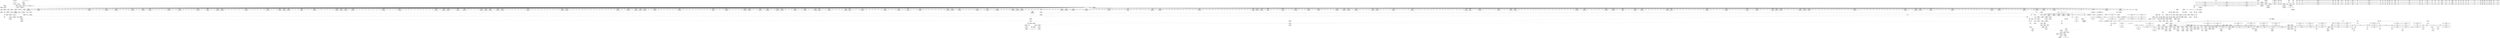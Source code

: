 digraph {
	CE0x4beba50 [shape=record,shape=Mrecord,label="{CE0x4beba50|__llvm_gcov_indirect_counter_increment:_entry|*SummSink*}"]
	CE0x4c50c40 [shape=record,shape=Mrecord,label="{CE0x4c50c40|272:_i8*,_:_CRE_1369,1370_}"]
	CE0x4c50090 [shape=record,shape=Mrecord,label="{CE0x4c50090|272:_i8*,_:_CRE_1358,1359_}"]
	CE0x4c69100 [shape=record,shape=Mrecord,label="{CE0x4c69100|i32_1|*Constant*}"]
	CE0x4bdac20 [shape=record,shape=Mrecord,label="{CE0x4bdac20|selinux_quotactl:_tmp22|security/selinux/hooks.c,2019|*SummSource*}"]
	CE0x4be8fc0 [shape=record,shape=Mrecord,label="{CE0x4be8fc0|272:_i8*,_:_CRE_344,352_|*MultipleSource*|Function::selinux_quotactl&Arg::sb::|Function::superblock_has_perm&Arg::sb::|security/selinux/hooks.c,1865}"]
	CE0x4c42280 [shape=record,shape=Mrecord,label="{CE0x4c42280|8:_i32,_:_CRE_64,65_}"]
	CE0x4bde140 [shape=record,shape=Mrecord,label="{CE0x4bde140|_ret_void|*SummSource*}"]
	CE0x4bd9a80 [shape=record,shape=Mrecord,label="{CE0x4bd9a80|selinux_quotactl:_tmp15|security/selinux/hooks.c,2016|*SummSource*}"]
	CE0x4c2dc40 [shape=record,shape=Mrecord,label="{CE0x4c2dc40|selinux_quotactl:_rc.0|*SummSink*}"]
	CE0x4c3a240 [shape=record,shape=Mrecord,label="{CE0x4c3a240|272:_i8*,_:_CRE_1666,1667_}"]
	CE0x4c49df0 [shape=record,shape=Mrecord,label="{CE0x4c49df0|272:_i8*,_:_CRE_1247,1248_}"]
	CE0x59e6480 [shape=record,shape=Mrecord,label="{CE0x59e6480|GLOBAL:_selinux_quotactl.__warned|Global_var:selinux_quotactl.__warned}"]
	CE0x60585b0 [shape=record,shape=Mrecord,label="{CE0x60585b0|selinux_quotactl:_sw.epilog|*SummSink*}"]
	CE0x4c6ccc0 [shape=record,shape=Mrecord,label="{CE0x4c6ccc0|cred_sid:_tmp2}"]
	CE0x4c69790 [shape=record,shape=Mrecord,label="{CE0x4c69790|cred_sid:_sid|security/selinux/hooks.c,197}"]
	CE0x4be65d0 [shape=record,shape=Mrecord,label="{CE0x4be65d0|__llvm_gcov_indirect_counter_increment:_predecessor|Function::__llvm_gcov_indirect_counter_increment&Arg::predecessor::}"]
	CE0x4bc3580 [shape=record,shape=Mrecord,label="{CE0x4bc3580|selinux_quotactl:_tmp4|security/selinux/hooks.c,2016|*SummSink*}"]
	CE0x4bea250 [shape=record,shape=Mrecord,label="{CE0x4bea250|272:_i8*,_:_CRE_395,396_}"]
	CE0x4bd7b40 [shape=record,shape=Mrecord,label="{CE0x4bd7b40|0:_i8,_:_GCMR_selinux_quotactl.__warned_internal_global_i8_0,_section_.data.unlikely_,_align_1:_elem_0:default:}"]
	CE0x4c6e560 [shape=record,shape=Mrecord,label="{CE0x4c6e560|avc_has_perm:_auditdata|Function::avc_has_perm&Arg::auditdata::}"]
	CE0x4c27810 [shape=record,shape=Mrecord,label="{CE0x4c27810|272:_i8*,_:_CRE_452,453_}"]
	CE0x4c6d8b0 [shape=record,shape=Mrecord,label="{CE0x4c6d8b0|i16_5|*Constant*}"]
	CE0x4c43f80 [shape=record,shape=Mrecord,label="{CE0x4c43f80|8:_i32,_:_CRE_93,94_}"]
	CE0x4c3ef80 [shape=record,shape=Mrecord,label="{CE0x4c3ef80|272:_i8*,_:_CRE_1880,1884_|*MultipleSource*|Function::selinux_quotactl&Arg::sb::|Function::superblock_has_perm&Arg::sb::|security/selinux/hooks.c,1865}"]
	CE0x4be6950 [shape=record,shape=Mrecord,label="{CE0x4be6950|GLOBAL:___llvm_gcov_indirect_counter_increment|*Constant*|*SummSink*}"]
	CE0x4c6f600 [shape=record,shape=Mrecord,label="{CE0x4c6f600|i64*_getelementptr_inbounds_(_2_x_i64_,_2_x_i64_*___llvm_gcov_ctr131,_i64_0,_i64_0)|*Constant*|*SummSource*}"]
	CE0x4bfe1c0 [shape=record,shape=Mrecord,label="{CE0x4bfe1c0|272:_i8*,_:_CRE_631,632_}"]
	CE0x4bd28d0 [shape=record,shape=Mrecord,label="{CE0x4bd28d0|GLOBAL:___llvm_gcov_global_state_pred150|Global_var:__llvm_gcov_global_state_pred150|*SummSink*}"]
	CE0x4bbae00 [shape=record,shape=Mrecord,label="{CE0x4bbae00|selinux_quotactl:_entry|*SummSource*}"]
	CE0x4c379e0 [shape=record,shape=Mrecord,label="{CE0x4c379e0|272:_i8*,_:_CRE_1628,1629_}"]
	CE0x4bd6f90 [shape=record,shape=Mrecord,label="{CE0x4bd6f90|i32_78|*Constant*|*SummSource*}"]
	CE0x6058510 [shape=record,shape=Mrecord,label="{CE0x6058510|selinux_quotactl:_sw.epilog|*SummSource*}"]
	CE0x4bda9a0 [shape=record,shape=Mrecord,label="{CE0x4bda9a0|selinux_quotactl:_call3|security/selinux/hooks.c,2016|*SummSource*}"]
	CE0x4bff560 [shape=record,shape=Mrecord,label="{CE0x4bff560|272:_i8*,_:_CRE_720,736_|*MultipleSource*|Function::selinux_quotactl&Arg::sb::|Function::superblock_has_perm&Arg::sb::|security/selinux/hooks.c,1865}"]
	CE0x4c364e0 [shape=record,shape=Mrecord,label="{CE0x4c364e0|__llvm_gcov_indirect_counter_increment:_tmp6}"]
	CE0x4c3cc30 [shape=record,shape=Mrecord,label="{CE0x4c3cc30|272:_i8*,_:_CRE_1776,1784_|*MultipleSource*|Function::selinux_quotactl&Arg::sb::|Function::superblock_has_perm&Arg::sb::|security/selinux/hooks.c,1865}"]
	CE0x4c3a570 [shape=record,shape=Mrecord,label="{CE0x4c3a570|272:_i8*,_:_CRE_1669,1670_}"]
	CE0x4bfadb0 [shape=record,shape=Mrecord,label="{CE0x4bfadb0|272:_i8*,_:_CRE_582,583_}"]
	CE0x4c329c0 [shape=record,shape=Mrecord,label="{CE0x4c329c0|cred_sid:_entry}"]
	CE0x4bdd290 [shape=record,shape=Mrecord,label="{CE0x4bdd290|i32_512|*Constant*|*SummSink*}"]
	CE0x4c6e830 [shape=record,shape=Mrecord,label="{CE0x4c6e830|avc_has_perm:_auditdata|Function::avc_has_perm&Arg::auditdata::|*SummSink*}"]
	CE0x4c3fbe0 [shape=record,shape=Mrecord,label="{CE0x4c3fbe0|272:_i8*,_:_CRE_2112,2120_|*MultipleSource*|Function::selinux_quotactl&Arg::sb::|Function::superblock_has_perm&Arg::sb::|security/selinux/hooks.c,1865}"]
	CE0x4c2e480 [shape=record,shape=Mrecord,label="{CE0x4c2e480|i64*_getelementptr_inbounds_(_27_x_i64_,_27_x_i64_*___llvm_gcov_ctr148,_i64_0,_i64_25)|*Constant*|*SummSource*}"]
	CE0x4c29970 [shape=record,shape=Mrecord,label="{CE0x4c29970|272:_i8*,_:_CRE_560,561_}"]
	CE0x4c45e70 [shape=record,shape=Mrecord,label="{CE0x4c45e70|8:_i32,_:_CRE_39,40_}"]
	CE0x4c75ad0 [shape=record,shape=Mrecord,label="{CE0x4c75ad0|8:_i32,_:_CRE_208,209_}"]
	CE0x4bbc6e0 [shape=record,shape=Mrecord,label="{CE0x4bbc6e0|selinux_quotactl:_tmp24|security/selinux/hooks.c,2020|*SummSource*}"]
	CE0x4c48790 [shape=record,shape=Mrecord,label="{CE0x4c48790|__llvm_gcov_indirect_counter_increment:_counter|*SummSink*}"]
	CE0x4bc7f60 [shape=record,shape=Mrecord,label="{CE0x4bc7f60|i64*_getelementptr_inbounds_(_27_x_i64_,_27_x_i64_*___llvm_gcov_ctr148,_i64_0,_i64_22)|*Constant*|*SummSource*}"]
	CE0x4c48020 [shape=record,shape=Mrecord,label="{CE0x4c48020|get_current:_tmp1}"]
	CE0x4c70610 [shape=record,shape=Mrecord,label="{CE0x4c70610|avc_has_perm:_ssid|Function::avc_has_perm&Arg::ssid::|*SummSource*}"]
	CE0x4c49460 [shape=record,shape=Mrecord,label="{CE0x4c49460|272:_i8*,_:_CRE_1238,1239_}"]
	CE0x4bb6ec0 [shape=record,shape=Mrecord,label="{CE0x4bb6ec0|COLLAPSED:_GCMRE___llvm_gcov_ctr148_internal_global_27_x_i64_zeroinitializer:_elem_0:default:}"]
	CE0x4c68bf0 [shape=record,shape=Mrecord,label="{CE0x4c68bf0|cred_sid:_tmp4|*LoadInst*|security/selinux/hooks.c,196}"]
	CE0x4c70570 [shape=record,shape=Mrecord,label="{CE0x4c70570|avc_has_perm:_ssid|Function::avc_has_perm&Arg::ssid::}"]
	CE0x4be3d30 [shape=record,shape=Mrecord,label="{CE0x4be3d30|i32_512|*Constant*}"]
	CE0x4c4b550 [shape=record,shape=Mrecord,label="{CE0x4c4b550|272:_i8*,_:_CRE_1269,1270_}"]
	CE0x4c70200 [shape=record,shape=Mrecord,label="{CE0x4c70200|avc_has_perm:_entry|*SummSink*}"]
	CE0x4bfab90 [shape=record,shape=Mrecord,label="{CE0x4bfab90|272:_i8*,_:_CRE_580,581_}"]
	CE0x4c3f370 [shape=record,shape=Mrecord,label="{CE0x4c3f370|272:_i8*,_:_CRE_1904,1920_|*MultipleSource*|Function::selinux_quotactl&Arg::sb::|Function::superblock_has_perm&Arg::sb::|security/selinux/hooks.c,1865}"]
	CE0x4c6c780 [shape=record,shape=Mrecord,label="{CE0x4c6c780|i64*_getelementptr_inbounds_(_2_x_i64_,_2_x_i64_*___llvm_gcov_ctr131,_i64_0,_i64_1)|*Constant*}"]
	CE0x4bc2330 [shape=record,shape=Mrecord,label="{CE0x4bc2330|selinux_quotactl:_tmp19|security/selinux/hooks.c,2016}"]
	CE0x4c3ee70 [shape=record,shape=Mrecord,label="{CE0x4c3ee70|272:_i8*,_:_CRE_1879,1880_}"]
	CE0x4bb8dd0 [shape=record,shape=Mrecord,label="{CE0x4bb8dd0|selinux_quotactl:_tmp10|security/selinux/hooks.c,2016}"]
	CE0x4c37380 [shape=record,shape=Mrecord,label="{CE0x4c37380|272:_i8*,_:_CRE_1622,1623_}"]
	CE0x4bfdd80 [shape=record,shape=Mrecord,label="{CE0x4bfdd80|272:_i8*,_:_CRE_627,628_}"]
	CE0x4c25610 [shape=record,shape=Mrecord,label="{CE0x4c25610|272:_i8*,_:_CRE_420,421_}"]
	CE0x4bc13e0 [shape=record,shape=Mrecord,label="{CE0x4bc13e0|selinux_quotactl:_if.end}"]
	CE0x4bfc2f0 [shape=record,shape=Mrecord,label="{CE0x4bfc2f0|272:_i8*,_:_CRE_602,603_}"]
	CE0x4bda600 [shape=record,shape=Mrecord,label="{CE0x4bda600|i64_3|*Constant*}"]
	CE0x4bc5f40 [shape=record,shape=Mrecord,label="{CE0x4bc5f40|_ret_%struct.task_struct*_%tmp4,_!dbg_!27714|./arch/x86/include/asm/current.h,14|*SummSink*}"]
	CE0x4c3b890 [shape=record,shape=Mrecord,label="{CE0x4c3b890|272:_i8*,_:_CRE_1687,1688_}"]
	CE0x4bd81d0 [shape=record,shape=Mrecord,label="{CE0x4bd81d0|selinux_quotactl:_tmp27|security/selinux/hooks.c,2028}"]
	CE0x4c43580 [shape=record,shape=Mrecord,label="{CE0x4c43580|8:_i32,_:_CRE_83,84_}"]
	CE0x4c43e80 [shape=record,shape=Mrecord,label="{CE0x4c43e80|8:_i32,_:_CRE_92,93_}"]
	CE0x4c44180 [shape=record,shape=Mrecord,label="{CE0x4c44180|8:_i32,_:_CRE_95,96_}"]
	CE0x4c371f0 [shape=record,shape=Mrecord,label="{CE0x4c371f0|272:_i8*,_:_CRE_1620,1621_}"]
	CE0x4c38e10 [shape=record,shape=Mrecord,label="{CE0x4c38e10|272:_i8*,_:_CRE_1647,1648_}"]
	CE0x4c014f0 [shape=record,shape=Mrecord,label="{CE0x4c014f0|272:_i8*,_:_CRE_1228,1229_}"]
	CE0x4bff140 [shape=record,shape=Mrecord,label="{CE0x4bff140|272:_i8*,_:_CRE_704,708_|*MultipleSource*|Function::selinux_quotactl&Arg::sb::|Function::superblock_has_perm&Arg::sb::|security/selinux/hooks.c,1865}"]
	CE0x4c27e70 [shape=record,shape=Mrecord,label="{CE0x4c27e70|272:_i8*,_:_CRE_458,459_}"]
	CE0x4be46b0 [shape=record,shape=Mrecord,label="{CE0x4be46b0|selinux_quotactl:_call11|security/selinux/hooks.c,2033}"]
	CE0x4c36f70 [shape=record,shape=Mrecord,label="{CE0x4c36f70|superblock_has_perm:_tmp6|security/selinux/hooks.c,1866|*SummSink*}"]
	CE0x4c6d9e0 [shape=record,shape=Mrecord,label="{CE0x4c6d9e0|i16_5|*Constant*|*SummSource*}"]
	CE0x4c313d0 [shape=record,shape=Mrecord,label="{CE0x4c313d0|_ret_i32_%retval.0,_!dbg_!27760|security/selinux/hooks.c,2040|*SummSink*}"]
	CE0x4c3f1a0 [shape=record,shape=Mrecord,label="{CE0x4c3f1a0|272:_i8*,_:_CRE_1896,1904_|*MultipleSource*|Function::selinux_quotactl&Arg::sb::|Function::superblock_has_perm&Arg::sb::|security/selinux/hooks.c,1865}"]
	CE0x4c4a9a0 [shape=record,shape=Mrecord,label="{CE0x4c4a9a0|272:_i8*,_:_CRE_1258,1259_}"]
	CE0x4c50b30 [shape=record,shape=Mrecord,label="{CE0x4c50b30|272:_i8*,_:_CRE_1368,1369_}"]
	CE0x4c51190 [shape=record,shape=Mrecord,label="{CE0x4c51190|272:_i8*,_:_CRE_1374,1375_}"]
	CE0x4c67b80 [shape=record,shape=Mrecord,label="{CE0x4c67b80|superblock_has_perm:_tmp6|security/selinux/hooks.c,1866}"]
	CE0x4c4b770 [shape=record,shape=Mrecord,label="{CE0x4c4b770|272:_i8*,_:_CRE_1271,1272_}"]
	CE0x4c77d20 [shape=record,shape=Mrecord,label="{CE0x4c77d20|8:_i32,_:_CRE_239,240_}"]
	CE0x4c43c80 [shape=record,shape=Mrecord,label="{CE0x4c43c80|8:_i32,_:_CRE_90,91_}"]
	CE0x4bb33a0 [shape=record,shape=Mrecord,label="{CE0x4bb33a0|selinux_quotactl:_sw.default|*SummSink*}"]
	CE0x4bb7ff0 [shape=record,shape=Mrecord,label="{CE0x4bb7ff0|selinux_quotactl:_tmp9|security/selinux/hooks.c,2016}"]
	CE0x4bb9fe0 [shape=record,shape=Mrecord,label="{CE0x4bb9fe0|superblock_has_perm:_sid1|security/selinux/hooks.c,1866}"]
	CE0x4bfb1f0 [shape=record,shape=Mrecord,label="{CE0x4bfb1f0|272:_i8*,_:_CRE_586,587_}"]
	CE0x4c51bf0 [shape=record,shape=Mrecord,label="{CE0x4c51bf0|272:_i8*,_:_CRE_1584,1592_|*MultipleSource*|Function::selinux_quotactl&Arg::sb::|Function::superblock_has_perm&Arg::sb::|security/selinux/hooks.c,1865}"]
	CE0x4c4b220 [shape=record,shape=Mrecord,label="{CE0x4c4b220|272:_i8*,_:_CRE_1266,1267_}"]
	CE0x4c50e60 [shape=record,shape=Mrecord,label="{CE0x4c50e60|272:_i8*,_:_CRE_1371,1372_}"]
	CE0x4c3ce40 [shape=record,shape=Mrecord,label="{CE0x4c3ce40|272:_i8*,_:_CRE_1784,1792_|*MultipleSource*|Function::selinux_quotactl&Arg::sb::|Function::superblock_has_perm&Arg::sb::|security/selinux/hooks.c,1865}"]
	CE0x4c46510 [shape=record,shape=Mrecord,label="{CE0x4c46510|8:_i32,_:_CRE_46,47_}"]
	CE0x4c78460 [shape=record,shape=Mrecord,label="{CE0x4c78460|i32_1|*Constant*|*SummSource*}"]
	CE0x4c52220 [shape=record,shape=Mrecord,label="{CE0x4c52220|272:_i8*,_:_CRE_1600,1604_|*MultipleSource*|Function::selinux_quotactl&Arg::sb::|Function::superblock_has_perm&Arg::sb::|security/selinux/hooks.c,1865}"]
	CE0x4c501a0 [shape=record,shape=Mrecord,label="{CE0x4c501a0|272:_i8*,_:_CRE_1359,1360_}"]
	CE0x4bc2760 [shape=record,shape=Mrecord,label="{CE0x4bc2760|%struct.super_block*_null|*Constant*|*SummSource*}"]
	CE0x4c77c10 [shape=record,shape=Mrecord,label="{CE0x4c77c10|8:_i32,_:_CRE_238,239_}"]
	CE0x4be7f40 [shape=record,shape=Mrecord,label="{CE0x4be7f40|272:_i8*,_:_CRE_280,288_|*MultipleSource*|Function::selinux_quotactl&Arg::sb::|Function::superblock_has_perm&Arg::sb::|security/selinux/hooks.c,1865}"]
	CE0x4c67300 [shape=record,shape=Mrecord,label="{CE0x4c67300|8:_i32,_:_CRE_273,274_}"]
	CE0x4c4e2d0 [shape=record,shape=Mrecord,label="{CE0x4c4e2d0|272:_i8*,_:_CRE_1330,1331_}"]
	CE0x4c4a560 [shape=record,shape=Mrecord,label="{CE0x4c4a560|272:_i8*,_:_CRE_1254,1255_}"]
	CE0x4c2c650 [shape=record,shape=Mrecord,label="{CE0x4c2c650|i64*_getelementptr_inbounds_(_2_x_i64_,_2_x_i64_*___llvm_gcov_ctr151,_i64_0,_i64_1)|*Constant*}"]
	CE0x4bd3cf0 [shape=record,shape=Mrecord,label="{CE0x4bd3cf0|i8_1|*Constant*|*SummSource*}"]
	CE0x4bfa200 [shape=record,shape=Mrecord,label="{CE0x4bfa200|272:_i8*,_:_CRE_571,572_}"]
	CE0x4bafd10 [shape=record,shape=Mrecord,label="{CE0x4bafd10|selinux_quotactl:_tmp2|*SummSource*}"]
	CE0x4c250c0 [shape=record,shape=Mrecord,label="{CE0x4c250c0|272:_i8*,_:_CRE_415,416_}"]
	CE0x4bb51d0 [shape=record,shape=Mrecord,label="{CE0x4bb51d0|i64_2|*Constant*|*SummSink*}"]
	CE0x4be4a30 [shape=record,shape=Mrecord,label="{CE0x4be4a30|_call_void___llvm_gcov_indirect_counter_increment(i32*___llvm_gcov_global_state_pred150,_i64**_getelementptr_inbounds_(_3_x_i64*_,_3_x_i64*_*___llvm_gcda_edge_table149,_i64_0,_i64_0)),_!dbg_!27756|security/selinux/hooks.c,2036|*SummSink*}"]
	CE0x4c001c0 [shape=record,shape=Mrecord,label="{CE0x4c001c0|272:_i8*,_:_CRE_1210,1211_}"]
	CE0x4bfcc80 [shape=record,shape=Mrecord,label="{CE0x4bfcc80|272:_i8*,_:_CRE_611,612_}"]
	CE0x4bbcf20 [shape=record,shape=Mrecord,label="{CE0x4bbcf20|_switch_i32_%cmds,_label_%sw.default_i32_8388609,_label_%sw.bb_i32_8388610,_label_%sw.bb_i32_8388611,_label_%sw.bb_i32_8388614,_label_%sw.bb_i32_8388616,_label_%sw.bb_i32_8388612,_label_%sw.bb10_i32_8388613,_label_%sw.bb10_i32_8388615,_label_%sw.bb10_,_!dbg_!27748|security/selinux/hooks.c,2022|*SummSource*}"]
	CE0x4c3b450 [shape=record,shape=Mrecord,label="{CE0x4c3b450|272:_i8*,_:_CRE_1683,1684_}"]
	CE0x4c4e0b0 [shape=record,shape=Mrecord,label="{CE0x4c4e0b0|272:_i8*,_:_CRE_1328,1329_}"]
	CE0x4c42f80 [shape=record,shape=Mrecord,label="{CE0x4c42f80|8:_i32,_:_CRE_77,78_}"]
	CE0x4c48800 [shape=record,shape=Mrecord,label="{CE0x4c48800|__llvm_gcov_indirect_counter_increment:_tmp2}"]
	CE0x4c43180 [shape=record,shape=Mrecord,label="{CE0x4c43180|8:_i32,_:_CRE_79,80_}"]
	CE0x4bcabb0 [shape=record,shape=Mrecord,label="{CE0x4bcabb0|__llvm_gcov_indirect_counter_increment:_pred|*SummSource*}"]
	CE0x4c4fc50 [shape=record,shape=Mrecord,label="{CE0x4c4fc50|272:_i8*,_:_CRE_1354,1355_}"]
	CE0x4c4ec60 [shape=record,shape=Mrecord,label="{CE0x4c4ec60|272:_i8*,_:_CRE_1339,1340_}"]
	CE0x4c42a80 [shape=record,shape=Mrecord,label="{CE0x4c42a80|8:_i32,_:_CRE_72,73_}"]
	CE0x4bfe2d0 [shape=record,shape=Mrecord,label="{CE0x4bfe2d0|272:_i8*,_:_CRE_632,640_|*MultipleSource*|Function::selinux_quotactl&Arg::sb::|Function::superblock_has_perm&Arg::sb::|security/selinux/hooks.c,1865}"]
	CE0x4c4fd60 [shape=record,shape=Mrecord,label="{CE0x4c4fd60|272:_i8*,_:_CRE_1355,1356_}"]
	CE0x4c504d0 [shape=record,shape=Mrecord,label="{CE0x4c504d0|272:_i8*,_:_CRE_1362,1363_}"]
	CE0x4bd3160 [shape=record,shape=Mrecord,label="{CE0x4bd3160|i32_8388609|*Constant*|*SummSink*}"]
	CE0x4c4cfb0 [shape=record,shape=Mrecord,label="{CE0x4c4cfb0|272:_i8*,_:_CRE_1312,1313_}"]
	CE0x4c284d0 [shape=record,shape=Mrecord,label="{CE0x4c284d0|272:_i8*,_:_CRE_464,472_|*MultipleSource*|Function::selinux_quotactl&Arg::sb::|Function::superblock_has_perm&Arg::sb::|security/selinux/hooks.c,1865}"]
	CE0x4bba3d0 [shape=record,shape=Mrecord,label="{CE0x4bba3d0|get_current:_tmp|*SummSource*}"]
	CE0x4c386a0 [shape=record,shape=Mrecord,label="{CE0x4c386a0|272:_i8*,_:_CRE_1640,1641_}"]
	CE0x4c25500 [shape=record,shape=Mrecord,label="{CE0x4c25500|272:_i8*,_:_CRE_419,420_}"]
	CE0x4bba1c0 [shape=record,shape=Mrecord,label="{CE0x4bba1c0|get_current:_tmp}"]
	CE0x4bfdb60 [shape=record,shape=Mrecord,label="{CE0x4bfdb60|272:_i8*,_:_CRE_625,626_}"]
	CE0x4c3a8a0 [shape=record,shape=Mrecord,label="{CE0x4c3a8a0|272:_i8*,_:_CRE_1672,1673_}"]
	CE0x4c3d470 [shape=record,shape=Mrecord,label="{CE0x4c3d470|272:_i8*,_:_CRE_1808,1816_|*MultipleSource*|Function::selinux_quotactl&Arg::sb::|Function::superblock_has_perm&Arg::sb::|security/selinux/hooks.c,1865}"]
	CE0x4be3800 [shape=record,shape=Mrecord,label="{CE0x4be3800|i64*_getelementptr_inbounds_(_27_x_i64_,_27_x_i64_*___llvm_gcov_ctr148,_i64_0,_i64_23)|*Constant*|*SummSource*}"]
	CE0x4c46f10 [shape=record,shape=Mrecord,label="{CE0x4c46f10|8:_i32,_:_CRE_56,57_}"]
	CE0x4bddeb0 [shape=record,shape=Mrecord,label="{CE0x4bddeb0|i64**_getelementptr_inbounds_(_3_x_i64*_,_3_x_i64*_*___llvm_gcda_edge_table149,_i64_0,_i64_1)|*Constant*|*SummSink*}"]
	CE0x4bbbe90 [shape=record,shape=Mrecord,label="{CE0x4bbbe90|selinux_quotactl:_sw.default}"]
	CE0x4bdb0a0 [shape=record,shape=Mrecord,label="{CE0x4bdb0a0|selinux_quotactl:_tmp23|security/selinux/hooks.c,2019|*SummSource*}"]
	CE0x4c4e600 [shape=record,shape=Mrecord,label="{CE0x4c4e600|272:_i8*,_:_CRE_1333,1334_}"]
	CE0x4c3d680 [shape=record,shape=Mrecord,label="{CE0x4c3d680|272:_i8*,_:_CRE_1816,1824_|*MultipleSource*|Function::selinux_quotactl&Arg::sb::|Function::superblock_has_perm&Arg::sb::|security/selinux/hooks.c,1865}"]
	CE0x4c65dc0 [shape=record,shape=Mrecord,label="{CE0x4c65dc0|8:_i32,_:_CRE_253,254_}"]
	CE0x4bde4e0 [shape=record,shape=Mrecord,label="{CE0x4bde4e0|_ret_void|*SummSink*}"]
	CE0x4c21d60 [shape=record,shape=Mrecord,label="{CE0x4c21d60|i32_16|*Constant*}"]
	CE0x4c2e580 [shape=record,shape=Mrecord,label="{CE0x4c2e580|i64*_getelementptr_inbounds_(_27_x_i64_,_27_x_i64_*___llvm_gcov_ctr148,_i64_0,_i64_25)|*Constant*|*SummSink*}"]
	CE0x4c67f60 [shape=record,shape=Mrecord,label="{CE0x4c67f60|cred_sid:_tmp3|*SummSource*}"]
	CE0x4bfcfb0 [shape=record,shape=Mrecord,label="{CE0x4bfcfb0|272:_i8*,_:_CRE_614,615_}"]
	CE0x4bfb300 [shape=record,shape=Mrecord,label="{CE0x4bfb300|272:_i8*,_:_CRE_587,588_}"]
	CE0x4bfcd90 [shape=record,shape=Mrecord,label="{CE0x4bfcd90|272:_i8*,_:_CRE_612,613_}"]
	CE0x4c66310 [shape=record,shape=Mrecord,label="{CE0x4c66310|8:_i32,_:_CRE_258,259_}"]
	CE0x4c251d0 [shape=record,shape=Mrecord,label="{CE0x4c251d0|272:_i8*,_:_CRE_416,417_}"]
	CE0x4c25a50 [shape=record,shape=Mrecord,label="{CE0x4c25a50|272:_i8*,_:_CRE_424,425_}"]
	CE0x4c262d0 [shape=record,shape=Mrecord,label="{CE0x4c262d0|272:_i8*,_:_CRE_432,433_}"]
	CE0x4bb6890 [shape=record,shape=Mrecord,label="{CE0x4bb6890|i64_1|*Constant*}"]
	CE0x4bfaca0 [shape=record,shape=Mrecord,label="{CE0x4bfaca0|272:_i8*,_:_CRE_581,582_}"]
	CE0x460a7d0 [shape=record,shape=Mrecord,label="{CE0x460a7d0|i64*_getelementptr_inbounds_(_27_x_i64_,_27_x_i64_*___llvm_gcov_ctr148,_i64_0,_i64_9)|*Constant*|*SummSource*}"]
	CE0x4c66750 [shape=record,shape=Mrecord,label="{CE0x4c66750|8:_i32,_:_CRE_262,263_}"]
	CE0x4bfffb0 [shape=record,shape=Mrecord,label="{CE0x4bfffb0|272:_i8*,_:_CRE_1209,1210_}"]
	CE0x4c779f0 [shape=record,shape=Mrecord,label="{CE0x4c779f0|8:_i32,_:_CRE_236,237_}"]
	CE0x4c67740 [shape=record,shape=Mrecord,label="{CE0x4c67740|8:_i32,_:_CRE_277,278_}"]
	CE0x4c4e710 [shape=record,shape=Mrecord,label="{CE0x4c4e710|272:_i8*,_:_CRE_1334,1335_}"]
	CE0x4c37c00 [shape=record,shape=Mrecord,label="{CE0x4c37c00|272:_i8*,_:_CRE_1630,1631_}"]
	CE0x4c31dc0 [shape=record,shape=Mrecord,label="{CE0x4c31dc0|superblock_has_perm:_tmp3|*SummSource*}"]
	CE0x4c39470 [shape=record,shape=Mrecord,label="{CE0x4c39470|272:_i8*,_:_CRE_1653,1654_}"]
	CE0x4bfe3e0 [shape=record,shape=Mrecord,label="{CE0x4bfe3e0|272:_i8*,_:_CRE_640,648_|*MultipleSource*|Function::selinux_quotactl&Arg::sb::|Function::superblock_has_perm&Arg::sb::|security/selinux/hooks.c,1865}"]
	CE0x4c4a010 [shape=record,shape=Mrecord,label="{CE0x4c4a010|272:_i8*,_:_CRE_1249,1250_}"]
	CE0x4c39ad0 [shape=record,shape=Mrecord,label="{CE0x4c39ad0|272:_i8*,_:_CRE_1659,1660_}"]
	CE0x4bcf850 [shape=record,shape=Mrecord,label="{CE0x4bcf850|superblock_has_perm:_perms|Function::superblock_has_perm&Arg::perms::|*SummSink*}"]
	CE0x4c39cf0 [shape=record,shape=Mrecord,label="{CE0x4c39cf0|272:_i8*,_:_CRE_1661,1662_}"]
	CE0x4c6c1f0 [shape=record,shape=Mrecord,label="{CE0x4c6c1f0|i64_1|*Constant*}"]
	CE0x4c4d500 [shape=record,shape=Mrecord,label="{CE0x4c4d500|272:_i8*,_:_CRE_1317,1318_}"]
	CE0x4c3d890 [shape=record,shape=Mrecord,label="{CE0x4c3d890|272:_i8*,_:_CRE_1824,1828_|*MultipleSource*|Function::selinux_quotactl&Arg::sb::|Function::superblock_has_perm&Arg::sb::|security/selinux/hooks.c,1865}"]
	CE0x4c098c0 [shape=record,shape=Mrecord,label="{CE0x4c098c0|0:_i32,_4:_i32,_8:_i32,_12:_i32,_:_CMRE_4,8_|*MultipleSource*|security/selinux/hooks.c,196|*LoadInst*|security/selinux/hooks.c,196|security/selinux/hooks.c,197}"]
	CE0x4c43d80 [shape=record,shape=Mrecord,label="{CE0x4c43d80|8:_i32,_:_CRE_91,92_}"]
	CE0x4bd8340 [shape=record,shape=Mrecord,label="{CE0x4bd8340|selinux_quotactl:_tmp27|security/selinux/hooks.c,2028|*SummSource*}"]
	CE0x4bb6aa0 [shape=record,shape=Mrecord,label="{CE0x4bb6aa0|selinux_quotactl:_sw.bb10|*SummSink*}"]
	CE0x4bc5770 [shape=record,shape=Mrecord,label="{CE0x4bc5770|GLOBAL:_get_current|*Constant*|*SummSource*}"]
	CE0x4bfd0c0 [shape=record,shape=Mrecord,label="{CE0x4bfd0c0|272:_i8*,_:_CRE_615,616_}"]
	CE0x4bc0860 [shape=record,shape=Mrecord,label="{CE0x4bc0860|GLOBAL:___llvm_gcov_global_state_pred150|Global_var:__llvm_gcov_global_state_pred150|*SummSource*}"]
	CE0x4bb9660 [shape=record,shape=Mrecord,label="{CE0x4bb9660|__llvm_gcov_indirect_counter_increment:_bb4|*SummSource*}"]
	CE0x59e6560 [shape=record,shape=Mrecord,label="{CE0x59e6560|selinux_quotactl:_tmp5|security/selinux/hooks.c,2016}"]
	CE0x4c29130 [shape=record,shape=Mrecord,label="{CE0x4c29130|272:_i8*,_:_CRE_528,536_|*MultipleSource*|Function::selinux_quotactl&Arg::sb::|Function::superblock_has_perm&Arg::sb::|security/selinux/hooks.c,1865}"]
	CE0x4c3b010 [shape=record,shape=Mrecord,label="{CE0x4c3b010|272:_i8*,_:_CRE_1679,1680_}"]
	CE0x4bbc350 [shape=record,shape=Mrecord,label="{CE0x4bbc350|selinux_quotactl:_tmp24|security/selinux/hooks.c,2020}"]
	CE0x4c2e980 [shape=record,shape=Mrecord,label="{CE0x4c2e980|selinux_quotactl:_retval.0}"]
	CE0x4c4bdd0 [shape=record,shape=Mrecord,label="{CE0x4c4bdd0|272:_i8*,_:_CRE_1277,1278_}"]
	CE0x4c46a10 [shape=record,shape=Mrecord,label="{CE0x4c46a10|8:_i32,_:_CRE_51,52_}"]
	CE0x4c4d3f0 [shape=record,shape=Mrecord,label="{CE0x4c4d3f0|272:_i8*,_:_CRE_1316,1317_}"]
	CE0x4bc3300 [shape=record,shape=Mrecord,label="{CE0x4bc3300|i64*_getelementptr_inbounds_(_2_x_i64_,_2_x_i64_*___llvm_gcov_ctr98,_i64_0,_i64_1)|*Constant*|*SummSource*}"]
	CE0x4bd65b0 [shape=record,shape=Mrecord,label="{CE0x4bd65b0|i64_3|*Constant*|*SummSource*}"]
	CE0x4c6e030 [shape=record,shape=Mrecord,label="{CE0x4c6e030|_ret_i32_%retval.0,_!dbg_!27728|security/selinux/avc.c,775}"]
	CE0x4bdde40 [shape=record,shape=Mrecord,label="{CE0x4bdde40|__llvm_gcov_indirect_counter_increment:_counters|Function::__llvm_gcov_indirect_counter_increment&Arg::counters::|*SummSink*}"]
	CE0x4be7360 [shape=record,shape=Mrecord,label="{CE0x4be7360|272:_i8*,_:_CRE_240,248_|*MultipleSource*|Function::selinux_quotactl&Arg::sb::|Function::superblock_has_perm&Arg::sb::|security/selinux/hooks.c,1865}"]
	CE0x4c52a60 [shape=record,shape=Mrecord,label="{CE0x4c52a60|272:_i8*,_:_CRE_1618,1619_}"]
	CE0x4c26820 [shape=record,shape=Mrecord,label="{CE0x4c26820|272:_i8*,_:_CRE_437,438_}"]
	CE0x4c288c0 [shape=record,shape=Mrecord,label="{CE0x4c288c0|272:_i8*,_:_CRE_488,496_|*MultipleSource*|Function::selinux_quotactl&Arg::sb::|Function::superblock_has_perm&Arg::sb::|security/selinux/hooks.c,1865}"]
	CE0x4c011c0 [shape=record,shape=Mrecord,label="{CE0x4c011c0|272:_i8*,_:_CRE_1225,1226_}"]
	CE0x4c22830 [shape=record,shape=Mrecord,label="{CE0x4c22830|superblock_has_perm:_s_security|security/selinux/hooks.c,1865}"]
	CE0x4c74ad0 [shape=record,shape=Mrecord,label="{CE0x4c74ad0|8:_i32,_:_CRE_136,144_|*MultipleSource*|security/selinux/hooks.c,1865|*LoadInst*|security/selinux/hooks.c,1865|security/selinux/hooks.c,1866}"]
	CE0x4c46d10 [shape=record,shape=Mrecord,label="{CE0x4c46d10|8:_i32,_:_CRE_54,55_}"]
	CE0x4bc7df0 [shape=record,shape=Mrecord,label="{CE0x4bc7df0|selinux_quotactl:_tmp26|security/selinux/hooks.c,2028}"]
	CE0x4bbe6e0 [shape=record,shape=Mrecord,label="{CE0x4bbe6e0|selinux_quotactl:_tmp9|security/selinux/hooks.c,2016|*SummSource*}"]
	CE0x4c2ed30 [shape=record,shape=Mrecord,label="{CE0x4c2ed30|selinux_quotactl:_tmp33|security/selinux/hooks.c,2039}"]
	CE0x4c4dfa0 [shape=record,shape=Mrecord,label="{CE0x4c4dfa0|272:_i8*,_:_CRE_1327,1328_}"]
	"CONST[source:2(external),value:2(dynamic)][purpose:{subject}]"
	CE0x4bc2960 [shape=record,shape=Mrecord,label="{CE0x4bc2960|selinux_quotactl:_if.then7}"]
	CE0x4c49790 [shape=record,shape=Mrecord,label="{CE0x4c49790|272:_i8*,_:_CRE_1241,1242_}"]
	CE0x4c4d940 [shape=record,shape=Mrecord,label="{CE0x4c4d940|272:_i8*,_:_CRE_1321,1322_}"]
	CE0x4bc78b0 [shape=record,shape=Mrecord,label="{CE0x4bc78b0|i32_8388615|*Constant*|*SummSource*}"]
	CE0x4c01600 [shape=record,shape=Mrecord,label="{CE0x4c01600|272:_i8*,_:_CRE_1229,1230_}"]
	CE0x4c32c20 [shape=record,shape=Mrecord,label="{CE0x4c32c20|i32_16|*Constant*|*SummSink*}"]
	CE0x4bc5260 [shape=record,shape=Mrecord,label="{CE0x4bc5260|i64*_getelementptr_inbounds_(_27_x_i64_,_27_x_i64_*___llvm_gcov_ctr148,_i64_0,_i64_1)|*Constant*|*SummSink*}"]
	CE0x4c6f880 [shape=record,shape=Mrecord,label="{CE0x4c6f880|superblock_has_perm:_call2|security/selinux/hooks.c,1866|*SummSource*}"]
	CE0x4c4c320 [shape=record,shape=Mrecord,label="{CE0x4c4c320|272:_i8*,_:_CRE_1296,1300_|*MultipleSource*|Function::selinux_quotactl&Arg::sb::|Function::superblock_has_perm&Arg::sb::|security/selinux/hooks.c,1865}"]
	CE0x4c37d10 [shape=record,shape=Mrecord,label="{CE0x4c37d10|272:_i8*,_:_CRE_1631,1632_}"]
	CE0x4c3a020 [shape=record,shape=Mrecord,label="{CE0x4c3a020|272:_i8*,_:_CRE_1664,1665_}"]
	CE0x4c2b290 [shape=record,shape=Mrecord,label="{CE0x4c2b290|272:_i8*,_:_CRE_136,140_|*MultipleSource*|Function::selinux_quotactl&Arg::sb::|Function::superblock_has_perm&Arg::sb::|security/selinux/hooks.c,1865}"]
	CE0x4c65870 [shape=record,shape=Mrecord,label="{CE0x4c65870|8:_i32,_:_CRE_248,249_}"]
	CE0x4be0db0 [shape=record,shape=Mrecord,label="{CE0x4be0db0|cred_sid:_security|security/selinux/hooks.c,196|*SummSink*}"]
	CE0x4bdad70 [shape=record,shape=Mrecord,label="{CE0x4bdad70|selinux_quotactl:_tmp22|security/selinux/hooks.c,2019|*SummSink*}"]
	CE0x4c54be0 [shape=record,shape=Mrecord,label="{CE0x4c54be0|i64*_getelementptr_inbounds_(_2_x_i64_,_2_x_i64_*___llvm_gcov_ctr151,_i64_0,_i64_0)|*Constant*|*SummSource*}"]
	CE0x4c3af00 [shape=record,shape=Mrecord,label="{CE0x4c3af00|272:_i8*,_:_CRE_1678,1679_}"]
	CE0x4bb0710 [shape=record,shape=Mrecord,label="{CE0x4bb0710|selinux_quotactl:_call|security/selinux/hooks.c,2016|*SummSink*}"]
	CE0x4bd0300 [shape=record,shape=Mrecord,label="{CE0x4bd0300|i64*_getelementptr_inbounds_(_27_x_i64_,_27_x_i64_*___llvm_gcov_ctr148,_i64_0,_i64_0)|*Constant*|*SummSource*}"]
	CE0x4c43080 [shape=record,shape=Mrecord,label="{CE0x4c43080|8:_i32,_:_CRE_78,79_}"]
	CE0x4c29b80 [shape=record,shape=Mrecord,label="{CE0x4c29b80|272:_i8*,_:_CRE_561,562_}"]
	CE0x4be4100 [shape=record,shape=Mrecord,label="{CE0x4be4100|selinux_quotactl:_tmp29|security/selinux/hooks.c,2033}"]
	CE0x4c6faa0 [shape=record,shape=Mrecord,label="{CE0x4c6faa0|avc_has_perm:_entry}"]
	CE0x4bee850 [shape=record,shape=Mrecord,label="{CE0x4bee850|selinux_quotactl:_tmp6|security/selinux/hooks.c,2016}"]
	CE0x4c777d0 [shape=record,shape=Mrecord,label="{CE0x4c777d0|8:_i32,_:_CRE_234,235_}"]
	CE0x4c3d050 [shape=record,shape=Mrecord,label="{CE0x4c3d050|272:_i8*,_:_CRE_1792,1800_|*MultipleSource*|Function::selinux_quotactl&Arg::sb::|Function::superblock_has_perm&Arg::sb::|security/selinux/hooks.c,1865}"]
	CE0x4c4b880 [shape=record,shape=Mrecord,label="{CE0x4c4b880|272:_i8*,_:_CRE_1272,1273_}"]
	CE0x4bcd950 [shape=record,shape=Mrecord,label="{CE0x4bcd950|i8*_getelementptr_inbounds_(_25_x_i8_,_25_x_i8_*_.str3,_i32_0,_i32_0)|*Constant*|*SummSink*}"]
	CE0x4c449f0 [shape=record,shape=Mrecord,label="{CE0x4c449f0|8:_i32,_:_CRE_103,104_}"]
	CE0x4c750d0 [shape=record,shape=Mrecord,label="{CE0x4c750d0|8:_i32,_:_CRE_168,176_|*MultipleSource*|security/selinux/hooks.c,1865|*LoadInst*|security/selinux/hooks.c,1865|security/selinux/hooks.c,1866}"]
	CE0x4bfa530 [shape=record,shape=Mrecord,label="{CE0x4bfa530|272:_i8*,_:_CRE_574,575_}"]
	CE0x4c4b990 [shape=record,shape=Mrecord,label="{CE0x4c4b990|272:_i8*,_:_CRE_1273,1274_}"]
	CE0x4bcaff0 [shape=record,shape=Mrecord,label="{CE0x4bcaff0|i64*_getelementptr_inbounds_(_27_x_i64_,_27_x_i64_*___llvm_gcov_ctr148,_i64_0,_i64_6)|*Constant*|*SummSource*}"]
	CE0x4c35cf0 [shape=record,shape=Mrecord,label="{CE0x4c35cf0|__llvm_gcov_indirect_counter_increment:_tmp3|*SummSource*}"]
	CE0x4c40420 [shape=record,shape=Mrecord,label="{CE0x4c40420|272:_i8*,_:_CRE_2264,2268_|*MultipleSource*|Function::selinux_quotactl&Arg::sb::|Function::superblock_has_perm&Arg::sb::|security/selinux/hooks.c,1865}"]
	CE0x4c3f7c0 [shape=record,shape=Mrecord,label="{CE0x4c3f7c0|272:_i8*,_:_CRE_1928,2056_|*MultipleSource*|Function::selinux_quotactl&Arg::sb::|Function::superblock_has_perm&Arg::sb::|security/selinux/hooks.c,1865}"]
	CE0x4c45cd0 [shape=record,shape=Mrecord,label="{CE0x4c45cd0|8:_i32,_:_CRE_37,38_}"]
	CE0x4c372a0 [shape=record,shape=Mrecord,label="{CE0x4c372a0|272:_i8*,_:_CRE_1621,1622_}"]
	CE0x4bbf830 [shape=record,shape=Mrecord,label="{CE0x4bbf830|i64*_getelementptr_inbounds_(_27_x_i64_,_27_x_i64_*___llvm_gcov_ctr148,_i64_0,_i64_8)|*Constant*|*SummSource*}"]
	CE0x4c70290 [shape=record,shape=Mrecord,label="{CE0x4c70290|avc_has_perm:_requested|Function::avc_has_perm&Arg::requested::|*SummSink*}"]
	CE0x4bcefd0 [shape=record,shape=Mrecord,label="{CE0x4bcefd0|selinux_quotactl:_tmp17|security/selinux/hooks.c,2016|*SummSource*}"]
	CE0x4c4ccb0 [shape=record,shape=Mrecord,label="{CE0x4c4ccb0|272:_i8*,_:_CRE_1309,1310_}"]
	CE0x4bbfac0 [shape=record,shape=Mrecord,label="{CE0x4bbfac0|selinux_quotactl:_tmp15|security/selinux/hooks.c,2016|*SummSink*}"]
	CE0x4bec390 [shape=record,shape=Mrecord,label="{CE0x4bec390|i64**_getelementptr_inbounds_(_3_x_i64*_,_3_x_i64*_*___llvm_gcda_edge_table149,_i64_0,_i64_1)|*Constant*}"]
	CE0x4bd2a40 [shape=record,shape=Mrecord,label="{CE0x4bd2a40|0:_i32,_:_GCMR___llvm_gcov_global_state_pred150_internal_unnamed_addr_global_i32_-1:_elem_0:default:}"]
	CE0x4c46c10 [shape=record,shape=Mrecord,label="{CE0x4c46c10|8:_i32,_:_CRE_53,54_}"]
	CE0x4c77060 [shape=record,shape=Mrecord,label="{CE0x4c77060|8:_i32,_:_CRE_227,228_}"]
	CE0x4c76c20 [shape=record,shape=Mrecord,label="{CE0x4c76c20|8:_i32,_:_CRE_223,224_}"]
	CE0x5f27270 [shape=record,shape=Mrecord,label="{CE0x5f27270|_call_void_mcount()_#3|*SummSink*}"]
	CE0x4bd6400 [shape=record,shape=Mrecord,label="{CE0x4bd6400|selinux_quotactl:_tobool6|security/selinux/hooks.c,2019|*SummSource*}"]
	CE0x4c00720 [shape=record,shape=Mrecord,label="{CE0x4c00720|272:_i8*,_:_CRE_1215,1216_}"]
	CE0x4c08610 [shape=record,shape=Mrecord,label="{CE0x4c08610|272:_i8*,_:_CRE_16,20_|*MultipleSource*|Function::selinux_quotactl&Arg::sb::|Function::superblock_has_perm&Arg::sb::|security/selinux/hooks.c,1865}"]
	CE0x4c46410 [shape=record,shape=Mrecord,label="{CE0x4c46410|8:_i32,_:_CRE_45,46_}"]
	CE0x4c67630 [shape=record,shape=Mrecord,label="{CE0x4c67630|8:_i32,_:_CRE_276,277_}"]
	CE0x4bcf5e0 [shape=record,shape=Mrecord,label="{CE0x4bcf5e0|COLLAPSED:_GCMRE___llvm_gcov_ctr131_internal_global_2_x_i64_zeroinitializer:_elem_0:default:}"]
	CE0x4443040 [shape=record,shape=Mrecord,label="{CE0x4443040|GLOBAL:___llvm_gcov_ctr148|Global_var:__llvm_gcov_ctr148}"]
	CE0x4c67960 [shape=record,shape=Mrecord,label="{CE0x4c67960|8:_i32,_:_CRE_279,280_}"]
	CE0x4c26f90 [shape=record,shape=Mrecord,label="{CE0x4c26f90|272:_i8*,_:_CRE_444,445_}"]
	CE0x4c00530 [shape=record,shape=Mrecord,label="{CE0x4c00530|272:_i8*,_:_CRE_1213,1214_}"]
	CE0x4bc4120 [shape=record,shape=Mrecord,label="{CE0x4bc4120|selinux_quotactl:_tmp16|security/selinux/hooks.c,2016|*SummSource*}"]
	CE0x4bca950 [shape=record,shape=Mrecord,label="{CE0x4bca950|_call_void_lockdep_rcu_suspicious(i8*_getelementptr_inbounds_(_25_x_i8_,_25_x_i8_*_.str3,_i32_0,_i32_0),_i32_2016,_i8*_getelementptr_inbounds_(_45_x_i8_,_45_x_i8_*_.str12,_i32_0,_i32_0))_#10,_!dbg_!27731|security/selinux/hooks.c,2016|*SummSink*}"]
	CE0x4c68490 [shape=record,shape=Mrecord,label="{CE0x4c68490|_call_void_mcount()_#3|*SummSink*}"]
	CE0x4bbe5d0 [shape=record,shape=Mrecord,label="{CE0x4bbe5d0|selinux_quotactl:_tmp9|security/selinux/hooks.c,2016|*SummSink*}"]
	CE0x4bbab40 [shape=record,shape=Mrecord,label="{CE0x4bbab40|i64*_getelementptr_inbounds_(_27_x_i64_,_27_x_i64_*___llvm_gcov_ctr148,_i64_0,_i64_1)|*Constant*}"]
	CE0x4c09950 [shape=record,shape=Mrecord,label="{CE0x4c09950|0:_i32,_4:_i32,_8:_i32,_12:_i32,_:_CMRE_8,12_|*MultipleSource*|security/selinux/hooks.c,196|*LoadInst*|security/selinux/hooks.c,196|security/selinux/hooks.c,197}"]
	CE0x4c3a350 [shape=record,shape=Mrecord,label="{CE0x4c3a350|272:_i8*,_:_CRE_1667,1668_}"]
	CE0x4bcc140 [shape=record,shape=Mrecord,label="{CE0x4bcc140|i1_true|*Constant*|*SummSource*}"]
	CE0x4be6fc0 [shape=record,shape=Mrecord,label="{CE0x4be6fc0|272:_i8*,_:_CRE_216,224_|*MultipleSource*|Function::selinux_quotactl&Arg::sb::|Function::superblock_has_perm&Arg::sb::|security/selinux/hooks.c,1865}"]
	CE0x4c53d00 [shape=record,shape=Mrecord,label="{CE0x4c53d00|superblock_has_perm:_bb|*SummSource*}"]
	CE0x4c45da0 [shape=record,shape=Mrecord,label="{CE0x4c45da0|8:_i32,_:_CRE_38,39_}"]
	CE0x4be1180 [shape=record,shape=Mrecord,label="{CE0x4be1180|i64*_getelementptr_inbounds_(_27_x_i64_,_27_x_i64_*___llvm_gcov_ctr148,_i64_0,_i64_22)|*Constant*}"]
	CE0x4c77b00 [shape=record,shape=Mrecord,label="{CE0x4c77b00|8:_i32,_:_CRE_237,238_}"]
	CE0x4be5800 [shape=record,shape=Mrecord,label="{CE0x4be5800|GLOBAL:___llvm_gcov_indirect_counter_increment|*Constant*}"]
	CE0x4c42680 [shape=record,shape=Mrecord,label="{CE0x4c42680|8:_i32,_:_CRE_68,69_}"]
	CE0x4c28d10 [shape=record,shape=Mrecord,label="{CE0x4c28d10|272:_i8*,_:_CRE_504,512_|*MultipleSource*|Function::selinux_quotactl&Arg::sb::|Function::superblock_has_perm&Arg::sb::|security/selinux/hooks.c,1865}"]
	CE0x4c08b60 [shape=record,shape=Mrecord,label="{CE0x4c08b60|272:_i8*,_:_CRE_24,32_|*MultipleSource*|Function::selinux_quotactl&Arg::sb::|Function::superblock_has_perm&Arg::sb::|security/selinux/hooks.c,1865}"]
	CE0x4bcef60 [shape=record,shape=Mrecord,label="{CE0x4bcef60|selinux_quotactl:_tmp17|security/selinux/hooks.c,2016}"]
	CE0x4c2bba0 [shape=record,shape=Mrecord,label="{CE0x4c2bba0|272:_i8*,_:_CRE_184,188_|*MultipleSource*|Function::selinux_quotactl&Arg::sb::|Function::superblock_has_perm&Arg::sb::|security/selinux/hooks.c,1865}"]
	CE0x4c38370 [shape=record,shape=Mrecord,label="{CE0x4c38370|272:_i8*,_:_CRE_1637,1638_}"]
	CE0x4bdce80 [shape=record,shape=Mrecord,label="{CE0x4bdce80|selinux_quotactl:_call11|security/selinux/hooks.c,2033|*SummSink*}"]
	CE0x4c0c290 [shape=record,shape=Mrecord,label="{CE0x4c0c290|_ret_i32_%call2,_!dbg_!27722|security/selinux/hooks.c,1866|*SummSource*}"]
	CE0x4c68a90 [shape=record,shape=Mrecord,label="{CE0x4c68a90|COLLAPSED:_CMRE:_elem_0::|security/selinux/hooks.c,196}"]
	CE0x4bfd2e0 [shape=record,shape=Mrecord,label="{CE0x4bfd2e0|272:_i8*,_:_CRE_617,618_}"]
	CE0x4c4fe70 [shape=record,shape=Mrecord,label="{CE0x4c4fe70|272:_i8*,_:_CRE_1356,1357_}"]
	CE0x4bd49d0 [shape=record,shape=Mrecord,label="{CE0x4bd49d0|selinux_quotactl:_tmp14|security/selinux/hooks.c,2016|*SummSource*}"]
	CE0x4bbabf0 [shape=record,shape=Mrecord,label="{CE0x4bbabf0|selinux_quotactl:_tmp|*SummSource*}"]
	CE0x4c754d0 [shape=record,shape=Mrecord,label="{CE0x4c754d0|8:_i32,_:_CRE_184,192_|*MultipleSource*|security/selinux/hooks.c,1865|*LoadInst*|security/selinux/hooks.c,1865|security/selinux/hooks.c,1866}"]
	CE0x4c2c380 [shape=record,shape=Mrecord,label="{CE0x4c2c380|superblock_has_perm:_tmp1|*SummSource*}"]
	CE0x4bd3e20 [shape=record,shape=Mrecord,label="{CE0x4bd3e20|i8_1|*Constant*|*SummSink*}"]
	CE0x4c49ce0 [shape=record,shape=Mrecord,label="{CE0x4c49ce0|272:_i8*,_:_CRE_1246,1247_}"]
	CE0x4c32dd0 [shape=record,shape=Mrecord,label="{CE0x4c32dd0|cred_sid:_entry|*SummSource*}"]
	CE0x4bf98f0 [shape=record,shape=Mrecord,label="{CE0x4bf98f0|272:_i8*,_:_CRE_562,563_}"]
	CE0x4bfd1d0 [shape=record,shape=Mrecord,label="{CE0x4bfd1d0|272:_i8*,_:_CRE_616,617_}"]
	CE0x4c2b0c0 [shape=record,shape=Mrecord,label="{CE0x4c2b0c0|272:_i8*,_:_CRE_132,136_|*MultipleSource*|Function::selinux_quotactl&Arg::sb::|Function::superblock_has_perm&Arg::sb::|security/selinux/hooks.c,1865}"]
	CE0x4c0c890 [shape=record,shape=Mrecord,label="{CE0x4c0c890|_call_void___llvm_gcov_indirect_counter_increment(i32*___llvm_gcov_global_state_pred150,_i64**_getelementptr_inbounds_(_3_x_i64*_,_3_x_i64*_*___llvm_gcda_edge_table149,_i64_0,_i64_2)),_!dbg_!27753|security/selinux/hooks.c,2033|*SummSource*}"]
	CE0x4c25d80 [shape=record,shape=Mrecord,label="{CE0x4c25d80|272:_i8*,_:_CRE_427,428_}"]
	CE0x4c3a460 [shape=record,shape=Mrecord,label="{CE0x4c3a460|272:_i8*,_:_CRE_1668,1669_}"]
	CE0x4c2ddb0 [shape=record,shape=Mrecord,label="{CE0x4c2ddb0|selinux_quotactl:_tmp32|security/selinux/hooks.c,2039}"]
	CE0x4c3b340 [shape=record,shape=Mrecord,label="{CE0x4c3b340|272:_i8*,_:_CRE_1682,1683_}"]
	CE0x4c76e40 [shape=record,shape=Mrecord,label="{CE0x4c76e40|8:_i32,_:_CRE_225,226_}"]
	CE0x4c6db50 [shape=record,shape=Mrecord,label="{CE0x4c6db50|i16_5|*Constant*|*SummSink*}"]
	CE0x4bc5850 [shape=record,shape=Mrecord,label="{CE0x4bc5850|GLOBAL:_get_current|*Constant*|*SummSink*}"]
	CE0x4bbc1e0 [shape=record,shape=Mrecord,label="{CE0x4bbc1e0|i64*_getelementptr_inbounds_(_27_x_i64_,_27_x_i64_*___llvm_gcov_ctr148,_i64_0,_i64_12)|*Constant*}"]
	CE0x4c38480 [shape=record,shape=Mrecord,label="{CE0x4c38480|272:_i8*,_:_CRE_1638,1639_}"]
	CE0x4c6d270 [shape=record,shape=Mrecord,label="{CE0x4c6d270|avc_has_perm:_ssid|Function::avc_has_perm&Arg::ssid::|*SummSink*}"]
	CE0x4bc9620 [shape=record,shape=Mrecord,label="{CE0x4bc9620|selinux_quotactl:_tmp11|security/selinux/hooks.c,2016}"]
	"CONST[source:1(input),value:2(dynamic)][purpose:{object}]"
	CE0x4c26600 [shape=record,shape=Mrecord,label="{CE0x4c26600|272:_i8*,_:_CRE_435,436_}"]
	CE0x4be3460 [shape=record,shape=Mrecord,label="{CE0x4be3460|i64*_getelementptr_inbounds_(_27_x_i64_,_27_x_i64_*___llvm_gcov_ctr148,_i64_0,_i64_23)|*Constant*}"]
	CE0x4c3e0d0 [shape=record,shape=Mrecord,label="{CE0x4c3e0d0|272:_i8*,_:_CRE_1856,1864_|*MultipleSource*|Function::selinux_quotactl&Arg::sb::|Function::superblock_has_perm&Arg::sb::|security/selinux/hooks.c,1865}"]
	CE0x4c088b0 [shape=record,shape=Mrecord,label="{CE0x4c088b0|272:_i8*,_:_CRE_20,21_|*MultipleSource*|Function::selinux_quotactl&Arg::sb::|Function::superblock_has_perm&Arg::sb::|security/selinux/hooks.c,1865}"]
	CE0x4c21820 [shape=record,shape=Mrecord,label="{CE0x4c21820|_ret_i32_%tmp6,_!dbg_!27716|security/selinux/hooks.c,197|*SummSource*}"]
	CE0x4c52010 [shape=record,shape=Mrecord,label="{CE0x4c52010|272:_i8*,_:_CRE_1596,1600_|*MultipleSource*|Function::selinux_quotactl&Arg::sb::|Function::superblock_has_perm&Arg::sb::|security/selinux/hooks.c,1865}"]
	CE0x4c660f0 [shape=record,shape=Mrecord,label="{CE0x4c660f0|8:_i32,_:_CRE_256,257_}"]
	CE0x4c3b9a0 [shape=record,shape=Mrecord,label="{CE0x4c3b9a0|272:_i8*,_:_CRE_1688,1696_|*MultipleSource*|Function::selinux_quotactl&Arg::sb::|Function::superblock_has_perm&Arg::sb::|security/selinux/hooks.c,1865}"]
	CE0x4bd0790 [shape=record,shape=Mrecord,label="{CE0x4bd0790|selinux_quotactl:_tobool6|security/selinux/hooks.c,2019|*SummSink*}"]
	CE0x4c2eea0 [shape=record,shape=Mrecord,label="{CE0x4c2eea0|selinux_quotactl:_tmp33|security/selinux/hooks.c,2039|*SummSource*}"]
	CE0x4bbf500 [shape=record,shape=Mrecord,label="{CE0x4bbf500|i32_8388612|*Constant*}"]
	CE0x4c33320 [shape=record,shape=Mrecord,label="{CE0x4c33320|0:_i64*,_array:_GCR___llvm_gcda_edge_table149_internal_unnamed_addr_constant_3_x_i64*_i64*_getelementptr_inbounds_(_27_x_i64_,_27_x_i64_*___llvm_gcov_ctr148,_i64_0,_i64_13),_i64*_getelementptr_inbounds_(_27_x_i64_,_27_x_i64_*___llvm_gcov_ctr148,_i64_0,_i64_18),_i64*_getelementptr_inbounds_(_27_x_i64_,_27_x_i64_*___llvm_gcov_ctr148,_i64_0,_i64_21)_:_elem_0::}"]
	CE0x4c275f0 [shape=record,shape=Mrecord,label="{CE0x4c275f0|272:_i8*,_:_CRE_450,451_}"]
	CE0x4c44680 [shape=record,shape=Mrecord,label="{CE0x4c44680|8:_i32,_:_CRE_100,101_}"]
	CE0x4bea8d0 [shape=record,shape=Mrecord,label="{CE0x4bea8d0|272:_i8*,_:_CRE_402,403_}"]
	CE0x4c4d720 [shape=record,shape=Mrecord,label="{CE0x4c4d720|272:_i8*,_:_CRE_1319,1320_}"]
	CE0x4bf9ed0 [shape=record,shape=Mrecord,label="{CE0x4bf9ed0|272:_i8*,_:_CRE_568,569_}"]
	CE0x4bec6b0 [shape=record,shape=Mrecord,label="{CE0x4bec6b0|selinux_quotactl:_sw.epilog}"]
	CE0x4c44080 [shape=record,shape=Mrecord,label="{CE0x4c44080|8:_i32,_:_CRE_94,95_}"]
	CE0x4bdd180 [shape=record,shape=Mrecord,label="{CE0x4bdd180|i32_512|*Constant*|*SummSource*}"]
	CE0x4c4d0c0 [shape=record,shape=Mrecord,label="{CE0x4c4d0c0|272:_i8*,_:_CRE_1313,1314_}"]
	CE0x4c3b230 [shape=record,shape=Mrecord,label="{CE0x4c3b230|272:_i8*,_:_CRE_1681,1682_}"]
	CE0x4bbf150 [shape=record,shape=Mrecord,label="{CE0x4bbf150|i32_8388616|*Constant*}"]
	CE0x4bc3830 [shape=record,shape=Mrecord,label="{CE0x4bc3830|selinux_quotactl:_do.end|*SummSource*}"]
	CE0x4c0c470 [shape=record,shape=Mrecord,label="{CE0x4c0c470|_ret_i32_%call2,_!dbg_!27722|security/selinux/hooks.c,1866|*SummSink*}"]
	CE0x4bdaf70 [shape=record,shape=Mrecord,label="{CE0x4bdaf70|selinux_quotactl:_tmp23|security/selinux/hooks.c,2019}"]
	CE0x4c318c0 [shape=record,shape=Mrecord,label="{CE0x4c318c0|i64*_getelementptr_inbounds_(_2_x_i64_,_2_x_i64_*___llvm_gcov_ctr98,_i64_0,_i64_0)|*Constant*|*SummSource*}"]
	CE0x4bfb520 [shape=record,shape=Mrecord,label="{CE0x4bfb520|272:_i8*,_:_CRE_589,590_}"]
	CE0x4bfed20 [shape=record,shape=Mrecord,label="{CE0x4bfed20|272:_i8*,_:_CRE_680,696_|*MultipleSource*|Function::selinux_quotactl&Arg::sb::|Function::superblock_has_perm&Arg::sb::|security/selinux/hooks.c,1865}"]
	CE0x4c4b440 [shape=record,shape=Mrecord,label="{CE0x4c4b440|272:_i8*,_:_CRE_1268,1269_}"]
	CE0x4c0a440 [shape=record,shape=Mrecord,label="{CE0x4c0a440|superblock_has_perm:_perms|Function::superblock_has_perm&Arg::perms::}"]
	CE0x4c65540 [shape=record,shape=Mrecord,label="{CE0x4c65540|8:_i32,_:_CRE_245,246_}"]
	CE0x4c0a9a0 [shape=record,shape=Mrecord,label="{CE0x4c0a9a0|i32_256|*Constant*|*SummSource*}"]
	CE0x4bcc730 [shape=record,shape=Mrecord,label="{CE0x4bcc730|GLOBAL:_lockdep_rcu_suspicious|*Constant*|*SummSink*}"]
	CE0x4bd7120 [shape=record,shape=Mrecord,label="{CE0x4bd7120|selinux_quotactl:_cred4|security/selinux/hooks.c,2016|*SummSink*}"]
	CE0x4c3a790 [shape=record,shape=Mrecord,label="{CE0x4c3a790|272:_i8*,_:_CRE_1671,1672_}"]
	CE0x4c77390 [shape=record,shape=Mrecord,label="{CE0x4c77390|8:_i32,_:_CRE_230,231_}"]
	CE0x4c3c1e0 [shape=record,shape=Mrecord,label="{CE0x4c3c1e0|272:_i8*,_:_CRE_1728,1736_|*MultipleSource*|Function::selinux_quotactl&Arg::sb::|Function::superblock_has_perm&Arg::sb::|security/selinux/hooks.c,1865}"]
	CE0x4c42e80 [shape=record,shape=Mrecord,label="{CE0x4c42e80|8:_i32,_:_CRE_76,77_}"]
	CE0x4c66db0 [shape=record,shape=Mrecord,label="{CE0x4c66db0|8:_i32,_:_CRE_268,269_}"]
	CE0x4be5ad0 [shape=record,shape=Mrecord,label="{CE0x4be5ad0|GLOBAL:___llvm_gcov_indirect_counter_increment|*Constant*|*SummSource*}"]
	CE0x4be4980 [shape=record,shape=Mrecord,label="{CE0x4be4980|_call_void___llvm_gcov_indirect_counter_increment(i32*___llvm_gcov_global_state_pred150,_i64**_getelementptr_inbounds_(_3_x_i64*_,_3_x_i64*_*___llvm_gcda_edge_table149,_i64_0,_i64_0)),_!dbg_!27756|security/selinux/hooks.c,2036|*SummSource*}"]
	CE0x4bfb960 [shape=record,shape=Mrecord,label="{CE0x4bfb960|272:_i8*,_:_CRE_593,594_}"]
	CE0x4c3e910 [shape=record,shape=Mrecord,label="{CE0x4c3e910|272:_i8*,_:_CRE_1874,1875_}"]
	CE0x4bebd30 [shape=record,shape=Mrecord,label="{CE0x4bebd30|__llvm_gcov_indirect_counter_increment:_predecessor|Function::__llvm_gcov_indirect_counter_increment&Arg::predecessor::|*SummSource*}"]
	CE0x4c4cd90 [shape=record,shape=Mrecord,label="{CE0x4c4cd90|272:_i8*,_:_CRE_1310,1311_}"]
	CE0x4c67520 [shape=record,shape=Mrecord,label="{CE0x4c67520|8:_i32,_:_CRE_275,276_}"]
	CE0x4c68dd0 [shape=record,shape=Mrecord,label="{CE0x4c68dd0|cred_sid:_tmp4|*LoadInst*|security/selinux/hooks.c,196|*SummSink*}"]
	CE0x4c2f820 [shape=record,shape=Mrecord,label="{CE0x4c2f820|selinux_quotactl:_retval.0|*SummSink*}"]
	CE0x4c670e0 [shape=record,shape=Mrecord,label="{CE0x4c670e0|8:_i32,_:_CRE_271,272_}"]
	CE0x4c6cda0 [shape=record,shape=Mrecord,label="{CE0x4c6cda0|i32_0|*Constant*}"]
	CE0x4c4de90 [shape=record,shape=Mrecord,label="{CE0x4c4de90|272:_i8*,_:_CRE_1326,1327_}"]
	CE0x4bd21e0 [shape=record,shape=Mrecord,label="{CE0x4bd21e0|selinux_quotactl:_tmp20|security/selinux/hooks.c,2019|*SummSource*}"]
	CE0x4be4640 [shape=record,shape=Mrecord,label="{CE0x4be4640|_call_void___llvm_gcov_indirect_counter_increment(i32*___llvm_gcov_global_state_pred150,_i64**_getelementptr_inbounds_(_3_x_i64*_,_3_x_i64*_*___llvm_gcda_edge_table149,_i64_0,_i64_0)),_!dbg_!27756|security/selinux/hooks.c,2036}"]
	CE0x4bc04a0 [shape=record,shape=Mrecord,label="{CE0x4bc04a0|selinux_quotactl:_tmp25|security/selinux/hooks.c,2020|*SummSource*}"]
	CE0x4c003d0 [shape=record,shape=Mrecord,label="{CE0x4c003d0|272:_i8*,_:_CRE_1211,1212_}"]
	CE0x4c39030 [shape=record,shape=Mrecord,label="{CE0x4c39030|272:_i8*,_:_CRE_1649,1650_}"]
	CE0x4bfdc70 [shape=record,shape=Mrecord,label="{CE0x4bfdc70|272:_i8*,_:_CRE_626,627_}"]
	CE0x4c08ec0 [shape=record,shape=Mrecord,label="{CE0x4c08ec0|272:_i8*,_:_CRE_40,48_|*MultipleSource*|Function::selinux_quotactl&Arg::sb::|Function::superblock_has_perm&Arg::sb::|security/selinux/hooks.c,1865}"]
	CE0x4c397a0 [shape=record,shape=Mrecord,label="{CE0x4c397a0|272:_i8*,_:_CRE_1656,1657_}"]
	CE0x4c3bab0 [shape=record,shape=Mrecord,label="{CE0x4c3bab0|272:_i8*,_:_CRE_1696,1704_|*MultipleSource*|Function::selinux_quotactl&Arg::sb::|Function::superblock_has_perm&Arg::sb::|security/selinux/hooks.c,1865}"]
	CE0x4bbaeb0 [shape=record,shape=Mrecord,label="{CE0x4bbaeb0|selinux_quotactl:_tobool|security/selinux/hooks.c,2016}"]
	CE0x4bc1f40 [shape=record,shape=Mrecord,label="{CE0x4bc1f40|selinux_quotactl:_tobool1|security/selinux/hooks.c,2016|*SummSink*}"]
	CE0x4c4c100 [shape=record,shape=Mrecord,label="{CE0x4c4c100|272:_i8*,_:_CRE_1280,1288_|*MultipleSource*|Function::selinux_quotactl&Arg::sb::|Function::superblock_has_perm&Arg::sb::|security/selinux/hooks.c,1865}"]
	CE0x4c4dc70 [shape=record,shape=Mrecord,label="{CE0x4c4dc70|272:_i8*,_:_CRE_1324,1325_}"]
	CE0x4c76f50 [shape=record,shape=Mrecord,label="{CE0x4c76f50|8:_i32,_:_CRE_226,227_}"]
	CE0x4c44c10 [shape=record,shape=Mrecord,label="{CE0x4c44c10|8:_i32,_:_CRE_112,120_|*MultipleSource*|security/selinux/hooks.c,1865|*LoadInst*|security/selinux/hooks.c,1865|security/selinux/hooks.c,1866}"]
	CE0x4c764b0 [shape=record,shape=Mrecord,label="{CE0x4c764b0|8:_i32,_:_CRE_216,217_}"]
	CE0x4bb7440 [shape=record,shape=Mrecord,label="{CE0x4bb7440|selinux_quotactl:_if.then}"]
	CE0x4c2b9d0 [shape=record,shape=Mrecord,label="{CE0x4c2b9d0|272:_i8*,_:_CRE_176,184_|*MultipleSource*|Function::selinux_quotactl&Arg::sb::|Function::superblock_has_perm&Arg::sb::|security/selinux/hooks.c,1865}"]
	CE0x4c3b670 [shape=record,shape=Mrecord,label="{CE0x4c3b670|272:_i8*,_:_CRE_1685,1686_}"]
	CE0x4c4d1d0 [shape=record,shape=Mrecord,label="{CE0x4c4d1d0|272:_i8*,_:_CRE_1314,1315_}"]
	CE0x4c2cfd0 [shape=record,shape=Mrecord,label="{CE0x4c2cfd0|selinux_quotactl:_tmp31|security/selinux/hooks.c,2036|*SummSink*}"]
	CE0x4c39e00 [shape=record,shape=Mrecord,label="{CE0x4c39e00|272:_i8*,_:_CRE_1662,1663_}"]
	CE0x4c49020 [shape=record,shape=Mrecord,label="{CE0x4c49020|272:_i8*,_:_CRE_1234,1235_}"]
	CE0x4c0a100 [shape=record,shape=Mrecord,label="{CE0x4c0a100|0:_i32,_4:_i32,_8:_i32,_12:_i32,_:_CMRE_20,24_|*MultipleSource*|security/selinux/hooks.c,196|*LoadInst*|security/selinux/hooks.c,196|security/selinux/hooks.c,197}"]
	CE0x4c36100 [shape=record,shape=Mrecord,label="{CE0x4c36100|__llvm_gcov_indirect_counter_increment:_tmp5|*SummSource*}"]
	CE0x4c2ad20 [shape=record,shape=Mrecord,label="{CE0x4c2ad20|272:_i8*,_:_CRE_120,128_|*MultipleSource*|Function::selinux_quotactl&Arg::sb::|Function::superblock_has_perm&Arg::sb::|security/selinux/hooks.c,1865}"]
	CE0x4c3ca20 [shape=record,shape=Mrecord,label="{CE0x4c3ca20|272:_i8*,_:_CRE_1768,1776_|*MultipleSource*|Function::selinux_quotactl&Arg::sb::|Function::superblock_has_perm&Arg::sb::|security/selinux/hooks.c,1865}"]
	CE0x4bfe6c0 [shape=record,shape=Mrecord,label="{CE0x4bfe6c0|272:_i8*,_:_CRE_656,664_|*MultipleSource*|Function::selinux_quotactl&Arg::sb::|Function::superblock_has_perm&Arg::sb::|security/selinux/hooks.c,1865}"]
	CE0x4c375a0 [shape=record,shape=Mrecord,label="{CE0x4c375a0|272:_i8*,_:_CRE_1624,1625_}"]
	CE0x4442fd0 [shape=record,shape=Mrecord,label="{CE0x4442fd0|i64_0|*Constant*|*SummSink*}"]
	CE0x4bb8e40 [shape=record,shape=Mrecord,label="{CE0x4bb8e40|i1_true|*Constant*}"]
	CE0x4c6f810 [shape=record,shape=Mrecord,label="{CE0x4c6f810|i32_(i32,_i32,_i16,_i32,_%struct.common_audit_data*)*_bitcast_(i32_(i32,_i32,_i16,_i32,_%struct.common_audit_data.495*)*_avc_has_perm_to_i32_(i32,_i32,_i16,_i32,_%struct.common_audit_data*)*)|*Constant*}"]
	CE0x4be9800 [shape=record,shape=Mrecord,label="{CE0x4be9800|272:_i8*,_:_CRE_376,380_|*MultipleSource*|Function::selinux_quotactl&Arg::sb::|Function::superblock_has_perm&Arg::sb::|security/selinux/hooks.c,1865}"]
	CE0x4c21950 [shape=record,shape=Mrecord,label="{CE0x4c21950|_ret_i32_%tmp6,_!dbg_!27716|security/selinux/hooks.c,197|*SummSink*}"]
	CE0x4be9a10 [shape=record,shape=Mrecord,label="{CE0x4be9a10|272:_i8*,_:_CRE_384,388_|*MultipleSource*|Function::selinux_quotactl&Arg::sb::|Function::superblock_has_perm&Arg::sb::|security/selinux/hooks.c,1865}"]
	CE0x4c4b660 [shape=record,shape=Mrecord,label="{CE0x4c4b660|272:_i8*,_:_CRE_1270,1271_}"]
	CE0x4c253f0 [shape=record,shape=Mrecord,label="{CE0x4c253f0|272:_i8*,_:_CRE_418,419_}"]
	CE0x4bd3f90 [shape=record,shape=Mrecord,label="{CE0x4bd3f90|_call_void_lockdep_rcu_suspicious(i8*_getelementptr_inbounds_(_25_x_i8_,_25_x_i8_*_.str3,_i32_0,_i32_0),_i32_2016,_i8*_getelementptr_inbounds_(_45_x_i8_,_45_x_i8_*_.str12,_i32_0,_i32_0))_#10,_!dbg_!27731|security/selinux/hooks.c,2016|*SummSource*}"]
	CE0x4c399c0 [shape=record,shape=Mrecord,label="{CE0x4c399c0|272:_i8*,_:_CRE_1658,1659_}"]
	CE0x4bd9880 [shape=record,shape=Mrecord,label="{CE0x4bd9880|i8_1|*Constant*}"]
	CE0x4c53970 [shape=record,shape=Mrecord,label="{CE0x4c53970|get_current:_tmp|*SummSink*}"]
	CE0x4bfc0d0 [shape=record,shape=Mrecord,label="{CE0x4bfc0d0|272:_i8*,_:_CRE_600,601_}"]
	CE0x4c4cb50 [shape=record,shape=Mrecord,label="{CE0x4c4cb50|272:_i8*,_:_CRE_1307,1308_}"]
	CE0x4c261c0 [shape=record,shape=Mrecord,label="{CE0x4c261c0|272:_i8*,_:_CRE_431,432_}"]
	CE0x4c4b110 [shape=record,shape=Mrecord,label="{CE0x4c4b110|272:_i8*,_:_CRE_1265,1266_}"]
	CE0x4bafdf0 [shape=record,shape=Mrecord,label="{CE0x4bafdf0|i32_0|*Constant*}"]
	CE0x4bbcdf0 [shape=record,shape=Mrecord,label="{CE0x4bbcdf0|_switch_i32_%cmds,_label_%sw.default_i32_8388609,_label_%sw.bb_i32_8388610,_label_%sw.bb_i32_8388611,_label_%sw.bb_i32_8388614,_label_%sw.bb_i32_8388616,_label_%sw.bb_i32_8388612,_label_%sw.bb10_i32_8388613,_label_%sw.bb10_i32_8388615,_label_%sw.bb10_,_!dbg_!27748|security/selinux/hooks.c,2022|*SummSink*}"]
	CE0x4c3bd90 [shape=record,shape=Mrecord,label="{CE0x4c3bd90|272:_i8*,_:_CRE_1712,1720_|*MultipleSource*|Function::selinux_quotactl&Arg::sb::|Function::superblock_has_perm&Arg::sb::|security/selinux/hooks.c,1865}"]
	CE0x4c00940 [shape=record,shape=Mrecord,label="{CE0x4c00940|272:_i8*,_:_CRE_1217,1218_}"]
	CE0x4c3ed60 [shape=record,shape=Mrecord,label="{CE0x4c3ed60|272:_i8*,_:_CRE_1878,1879_}"]
	CE0x4bfc1e0 [shape=record,shape=Mrecord,label="{CE0x4bfc1e0|272:_i8*,_:_CRE_601,602_}"]
	CE0x4c24a30 [shape=record,shape=Mrecord,label="{CE0x4c24a30|get_current:_tmp3}"]
	CE0x4c4a890 [shape=record,shape=Mrecord,label="{CE0x4c4a890|272:_i8*,_:_CRE_1257,1258_}"]
	CE0x4c6e280 [shape=record,shape=Mrecord,label="{CE0x4c6e280|avc_has_perm:_requested|Function::avc_has_perm&Arg::requested::|*SummSource*}"]
	CE0x4bb0060 [shape=record,shape=Mrecord,label="{CE0x4bb0060|selinux_quotactl:_call|security/selinux/hooks.c,2016|*SummSource*}"]
	CE0x4c4f4e0 [shape=record,shape=Mrecord,label="{CE0x4c4f4e0|272:_i8*,_:_CRE_1347,1348_}"]
	CE0x4c35600 [shape=record,shape=Mrecord,label="{CE0x4c35600|superblock_has_perm:_tmp2|*SummSource*}"]
	CE0x4c2cca0 [shape=record,shape=Mrecord,label="{CE0x4c2cca0|i64*_getelementptr_inbounds_(_27_x_i64_,_27_x_i64_*___llvm_gcov_ctr148,_i64_0,_i64_24)|*Constant*|*SummSource*}"]
	CE0x4c45f40 [shape=record,shape=Mrecord,label="{CE0x4c45f40|8:_i32,_:_CRE_40,41_}"]
	CE0x4c4f3d0 [shape=record,shape=Mrecord,label="{CE0x4c4f3d0|272:_i8*,_:_CRE_1346,1347_}"]
	CE0x4bc4a40 [shape=record,shape=Mrecord,label="{CE0x4bc4a40|i32_8388610|*Constant*|*SummSink*}"]
	CE0x4bcd9c0 [shape=record,shape=Mrecord,label="{CE0x4bcd9c0|GLOBAL:_lockdep_rcu_suspicious|*Constant*}"]
	CE0x4bd6f20 [shape=record,shape=Mrecord,label="{CE0x4bd6f20|i32_78|*Constant*|*SummSink*}"]
	CE0x4c4cc00 [shape=record,shape=Mrecord,label="{CE0x4c4cc00|272:_i8*,_:_CRE_1308,1309_}"]
	CE0x4c67a70 [shape=record,shape=Mrecord,label="{CE0x4c67a70|superblock_has_perm:_call2|security/selinux/hooks.c,1866}"]
	CE0x4c75ed0 [shape=record,shape=Mrecord,label="{CE0x4c75ed0|8:_i32,_:_CRE_210,211_}"]
	CE0x4bfafd0 [shape=record,shape=Mrecord,label="{CE0x4bfafd0|272:_i8*,_:_CRE_584,585_}"]
	CE0x4bb8830 [shape=record,shape=Mrecord,label="{CE0x4bb8830|selinux_quotactl:_if.end8|*SummSource*}"]
	CE0x4c2d170 [shape=record,shape=Mrecord,label="{CE0x4c2d170|selinux_quotactl:_rc.0}"]
	CE0x4c67ef0 [shape=record,shape=Mrecord,label="{CE0x4c67ef0|cred_sid:_tmp3}"]
	CE0x4c6f560 [shape=record,shape=Mrecord,label="{CE0x4c6f560|i64*_getelementptr_inbounds_(_2_x_i64_,_2_x_i64_*___llvm_gcov_ctr131,_i64_0,_i64_0)|*Constant*}"]
	CE0x4c3c600 [shape=record,shape=Mrecord,label="{CE0x4c3c600|272:_i8*,_:_CRE_1752,1760_|*MultipleSource*|Function::selinux_quotactl&Arg::sb::|Function::superblock_has_perm&Arg::sb::|security/selinux/hooks.c,1865}"]
	CE0x4bd7300 [shape=record,shape=Mrecord,label="{CE0x4bd7300|%struct.super_block*_null|*Constant*}"]
	CE0x4c514c0 [shape=record,shape=Mrecord,label="{CE0x4c514c0|272:_i8*,_:_CRE_1384,1392_|*MultipleSource*|Function::selinux_quotactl&Arg::sb::|Function::superblock_has_perm&Arg::sb::|security/selinux/hooks.c,1865}"]
	CE0x4c09250 [shape=record,shape=Mrecord,label="{CE0x4c09250|cred_sid:_sid|security/selinux/hooks.c,197|*SummSink*}"]
	CE0x4bb5540 [shape=record,shape=Mrecord,label="{CE0x4bb5540|selinux_quotactl:_tmp}"]
	CE0x4bcacc0 [shape=record,shape=Mrecord,label="{CE0x4bcacc0|__llvm_gcov_indirect_counter_increment:_pred|*SummSink*}"]
	CE0x460a530 [shape=record,shape=Mrecord,label="{CE0x460a530|i8*_getelementptr_inbounds_(_45_x_i8_,_45_x_i8_*_.str12,_i32_0,_i32_0)|*Constant*|*SummSink*}"]
	CE0x4c00d80 [shape=record,shape=Mrecord,label="{CE0x4c00d80|272:_i8*,_:_CRE_1221,1222_}"]
	CE0x4c252e0 [shape=record,shape=Mrecord,label="{CE0x4c252e0|272:_i8*,_:_CRE_417,418_}"]
	CE0x4c776c0 [shape=record,shape=Mrecord,label="{CE0x4c776c0|8:_i32,_:_CRE_233,234_}"]
	CE0x4c4dd80 [shape=record,shape=Mrecord,label="{CE0x4c4dd80|272:_i8*,_:_CRE_1325,1326_}"]
	CE0x4c4bff0 [shape=record,shape=Mrecord,label="{CE0x4c4bff0|272:_i8*,_:_CRE_1279,1280_}"]
	CE0x4be1260 [shape=record,shape=Mrecord,label="{CE0x4be1260|cred_sid:_tmp6|security/selinux/hooks.c,197}"]
	CE0x4bcf370 [shape=record,shape=Mrecord,label="{CE0x4bcf370|i64*_getelementptr_inbounds_(_2_x_i64_,_2_x_i64_*___llvm_gcov_ctr131,_i64_0,_i64_0)|*Constant*|*SummSink*}"]
	CE0x4bcc1b0 [shape=record,shape=Mrecord,label="{CE0x4bcc1b0|selinux_quotactl:_tmp14|security/selinux/hooks.c,2016}"]
	CE0x4bea300 [shape=record,shape=Mrecord,label="{CE0x4bea300|272:_i8*,_:_CRE_396,397_}"]
	CE0x4c47010 [shape=record,shape=Mrecord,label="{CE0x4c47010|8:_i32,_:_CRE_57,58_}"]
	CE0x4c499b0 [shape=record,shape=Mrecord,label="{CE0x4c499b0|272:_i8*,_:_CRE_1243,1244_}"]
	CE0x4bc8700 [shape=record,shape=Mrecord,label="{CE0x4bc8700|_call_void_mcount()_#3}"]
	CE0x4c36230 [shape=record,shape=Mrecord,label="{CE0x4c36230|__llvm_gcov_indirect_counter_increment:_tmp5|*SummSink*}"]
	CE0x4bfd830 [shape=record,shape=Mrecord,label="{CE0x4bfd830|272:_i8*,_:_CRE_622,623_}"]
	CE0x4c692d0 [shape=record,shape=Mrecord,label="{CE0x4c692d0|cred_sid:_tmp5|security/selinux/hooks.c,196|*SummSource*}"]
	CE0x4bb80a0 [shape=record,shape=Mrecord,label="{CE0x4bb80a0|i64_2|*Constant*|*SummSource*}"]
	CE0x4be0a30 [shape=record,shape=Mrecord,label="{CE0x4be0a30|i32_22|*Constant*|*SummSource*}"]
	CE0x4c44780 [shape=record,shape=Mrecord,label="{CE0x4c44780|8:_i32,_:_CRE_101,102_}"]
	CE0x4c2e2d0 [shape=record,shape=Mrecord,label="{CE0x4c2e2d0|i64*_getelementptr_inbounds_(_27_x_i64_,_27_x_i64_*___llvm_gcov_ctr148,_i64_0,_i64_25)|*Constant*}"]
	CE0x4bc2500 [shape=record,shape=Mrecord,label="{CE0x4bc2500|selinux_quotactl:_tmp19|security/selinux/hooks.c,2016|*SummSink*}"]
	CE0x4bb7d30 [shape=record,shape=Mrecord,label="{CE0x4bb7d30|selinux_quotactl:_land.lhs.true2|*SummSink*}"]
	CE0x4c76a00 [shape=record,shape=Mrecord,label="{CE0x4c76a00|8:_i32,_:_CRE_221,222_}"]
	CE0x4be3a10 [shape=record,shape=Mrecord,label="{CE0x4be3a10|selinux_quotactl:_tmp28|security/selinux/hooks.c,2033|*SummSink*}"]
	CE0x4bfbeb0 [shape=record,shape=Mrecord,label="{CE0x4bfbeb0|272:_i8*,_:_CRE_598,599_}"]
	CE0x4c4acd0 [shape=record,shape=Mrecord,label="{CE0x4c4acd0|272:_i8*,_:_CRE_1261,1262_}"]
	CE0x4be2af0 [shape=record,shape=Mrecord,label="{CE0x4be2af0|superblock_has_perm:_entry|*SummSource*}"]
	CE0x4bd0b50 [shape=record,shape=Mrecord,label="{CE0x4bd0b50|selinux_quotactl:_if.then7|*SummSink*}"]
	CE0x4c47410 [shape=record,shape=Mrecord,label="{CE0x4c47410|8:_i32,_:_CRE_61,62_}"]
	CE0x4c4aef0 [shape=record,shape=Mrecord,label="{CE0x4c4aef0|272:_i8*,_:_CRE_1263,1264_}"]
	CE0x4c52850 [shape=record,shape=Mrecord,label="{CE0x4c52850|272:_i8*,_:_CRE_1617,1618_}"]
	CE0x4c688a0 [shape=record,shape=Mrecord,label="{CE0x4c688a0|i32_22|*Constant*}"]
	CE0x4c2ab50 [shape=record,shape=Mrecord,label="{CE0x4c2ab50|272:_i8*,_:_CRE_112,120_|*MultipleSource*|Function::selinux_quotactl&Arg::sb::|Function::superblock_has_perm&Arg::sb::|security/selinux/hooks.c,1865}"]
	CE0x4bea3b0 [shape=record,shape=Mrecord,label="{CE0x4bea3b0|272:_i8*,_:_CRE_397,398_}"]
	CE0x4c4cea0 [shape=record,shape=Mrecord,label="{CE0x4c4cea0|272:_i8*,_:_CRE_1311,1312_}"]
	CE0x4c29f30 [shape=record,shape=Mrecord,label="{CE0x4c29f30|272:_i8*,_:_CRE_56,64_|*MultipleSource*|Function::selinux_quotactl&Arg::sb::|Function::superblock_has_perm&Arg::sb::|security/selinux/hooks.c,1865}"]
	CE0x4c00a50 [shape=record,shape=Mrecord,label="{CE0x4c00a50|272:_i8*,_:_CRE_1218,1219_}"]
	CE0x4be93e0 [shape=record,shape=Mrecord,label="{CE0x4be93e0|272:_i8*,_:_CRE_360,368_|*MultipleSource*|Function::selinux_quotactl&Arg::sb::|Function::superblock_has_perm&Arg::sb::|security/selinux/hooks.c,1865}"]
	CE0x4be8db0 [shape=record,shape=Mrecord,label="{CE0x4be8db0|272:_i8*,_:_CRE_336,344_|*MultipleSource*|Function::selinux_quotactl&Arg::sb::|Function::superblock_has_perm&Arg::sb::|security/selinux/hooks.c,1865}"]
	CE0x6ac5a40 [shape=record,shape=Mrecord,label="{CE0x6ac5a40|i32_0|*Constant*|*SummSource*}"]
	CE0x4bd4d20 [shape=record,shape=Mrecord,label="{CE0x4bd4d20|i1_true|*Constant*|*SummSink*}"]
	CE0x4c6dd20 [shape=record,shape=Mrecord,label="{CE0x4c6dd20|avc_has_perm:_tclass|Function::avc_has_perm&Arg::tclass::|*SummSource*}"]
	CE0x4be2f60 [shape=record,shape=Mrecord,label="{CE0x4be2f60|superblock_has_perm:_cred|Function::superblock_has_perm&Arg::cred::}"]
	CE0x4c3c810 [shape=record,shape=Mrecord,label="{CE0x4c3c810|272:_i8*,_:_CRE_1760,1764_|*MultipleSource*|Function::selinux_quotactl&Arg::sb::|Function::superblock_has_perm&Arg::sb::|security/selinux/hooks.c,1865}"]
	CE0x4beb530 [shape=record,shape=Mrecord,label="{CE0x4beb530|get_current:_tmp2}"]
	CE0x4c24840 [shape=record,shape=Mrecord,label="{CE0x4c24840|__llvm_gcov_indirect_counter_increment:_counter|*SummSource*}"]
	CE0x4c37af0 [shape=record,shape=Mrecord,label="{CE0x4c37af0|272:_i8*,_:_CRE_1629,1630_}"]
	CE0x4c46310 [shape=record,shape=Mrecord,label="{CE0x4c46310|8:_i32,_:_CRE_44,45_}"]
	CE0x4be6c20 [shape=record,shape=Mrecord,label="{CE0x4be6c20|272:_i8*,_:_CRE_200,204_|*MultipleSource*|Function::selinux_quotactl&Arg::sb::|Function::superblock_has_perm&Arg::sb::|security/selinux/hooks.c,1865}"]
	CE0x4c24b90 [shape=record,shape=Mrecord,label="{CE0x4c24b90|get_current:_tmp3|*SummSink*}"]
	CE0x4c65650 [shape=record,shape=Mrecord,label="{CE0x4c65650|8:_i32,_:_CRE_246,247_}"]
	CE0x4be39a0 [shape=record,shape=Mrecord,label="{CE0x4be39a0|selinux_quotactl:_tmp28|security/selinux/hooks.c,2033|*SummSource*}"]
	CE0x4bbc750 [shape=record,shape=Mrecord,label="{CE0x4bbc750|selinux_quotactl:_tmp24|security/selinux/hooks.c,2020|*SummSink*}"]
	CE0x4c65320 [shape=record,shape=Mrecord,label="{CE0x4c65320|8:_i32,_:_CRE_243,244_}"]
	CE0x4c38040 [shape=record,shape=Mrecord,label="{CE0x4c38040|272:_i8*,_:_CRE_1634,1635_}"]
	CE0x4bfa640 [shape=record,shape=Mrecord,label="{CE0x4bfa640|272:_i8*,_:_CRE_575,576_}"]
	CE0x4be47e0 [shape=record,shape=Mrecord,label="{CE0x4be47e0|selinux_quotactl:_call11|security/selinux/hooks.c,2033|*SummSource*}"]
	CE0x4c66fd0 [shape=record,shape=Mrecord,label="{CE0x4c66fd0|8:_i32,_:_CRE_270,271_}"]
	CE0x4c0a7f0 [shape=record,shape=Mrecord,label="{CE0x4c0a7f0|superblock_has_perm:_sb|Function::superblock_has_perm&Arg::sb::|*SummSink*}"]
	CE0x4be27a0 [shape=record,shape=Mrecord,label="{CE0x4be27a0|GLOBAL:_superblock_has_perm|*Constant*|*SummSink*}"]
	CE0x4c25c70 [shape=record,shape=Mrecord,label="{CE0x4c25c70|272:_i8*,_:_CRE_426,427_}"]
	CE0x4c3aac0 [shape=record,shape=Mrecord,label="{CE0x4c3aac0|272:_i8*,_:_CRE_1674,1675_}"]
	CE0x4bcdb10 [shape=record,shape=Mrecord,label="{CE0x4bcdb10|superblock_has_perm:_tmp|*SummSink*}"]
	CE0x4c09f90 [shape=record,shape=Mrecord,label="{CE0x4c09f90|0:_i32,_4:_i32,_8:_i32,_12:_i32,_:_CMRE_16,20_|*MultipleSource*|security/selinux/hooks.c,196|*LoadInst*|security/selinux/hooks.c,196|security/selinux/hooks.c,197}"]
	CE0x4bbfa50 [shape=record,shape=Mrecord,label="{CE0x4bbfa50|i64*_getelementptr_inbounds_(_27_x_i64_,_27_x_i64_*___llvm_gcov_ctr148,_i64_0,_i64_8)|*Constant*|*SummSink*}"]
	CE0x4bfef30 [shape=record,shape=Mrecord,label="{CE0x4bfef30|272:_i8*,_:_CRE_696,704_|*MultipleSource*|Function::selinux_quotactl&Arg::sb::|Function::superblock_has_perm&Arg::sb::|security/selinux/hooks.c,1865}"]
	CE0x4c4b000 [shape=record,shape=Mrecord,label="{CE0x4c4b000|272:_i8*,_:_CRE_1264,1265_}"]
	CE0x4c37490 [shape=record,shape=Mrecord,label="{CE0x4c37490|272:_i8*,_:_CRE_1623,1624_}"]
	CE0x4c00830 [shape=record,shape=Mrecord,label="{CE0x4c00830|272:_i8*,_:_CRE_1216,1217_}"]
	CE0x4c27a30 [shape=record,shape=Mrecord,label="{CE0x4c27a30|272:_i8*,_:_CRE_454,455_}"]
	CE0x4be33f0 [shape=record,shape=Mrecord,label="{CE0x4be33f0|i64**_getelementptr_inbounds_(_3_x_i64*_,_3_x_i64*_*___llvm_gcda_edge_table149,_i64_0,_i64_2)|*Constant*|*SummSink*}"]
	CE0x4bcbc80 [shape=record,shape=Mrecord,label="{CE0x4bcbc80|__llvm_gcov_indirect_counter_increment:_exit}"]
	CE0x4c6ef80 [shape=record,shape=Mrecord,label="{CE0x4c6ef80|cred_sid:_bb|*SummSource*}"]
	CE0x4bebe40 [shape=record,shape=Mrecord,label="{CE0x4bebe40|__llvm_gcov_indirect_counter_increment:_predecessor|Function::__llvm_gcov_indirect_counter_increment&Arg::predecessor::|*SummSink*}"]
	CE0x4c68cd0 [shape=record,shape=Mrecord,label="{CE0x4c68cd0|cred_sid:_tmp4|*LoadInst*|security/selinux/hooks.c,196|*SummSource*}"]
	CE0x4c4a120 [shape=record,shape=Mrecord,label="{CE0x4c4a120|272:_i8*,_:_CRE_1250,1251_}"]
	CE0x4bfb0e0 [shape=record,shape=Mrecord,label="{CE0x4bfb0e0|272:_i8*,_:_CRE_585,586_}"]
	CE0x4be61d0 [shape=record,shape=Mrecord,label="{CE0x4be61d0|selinux_quotactl:_cmds|Function::selinux_quotactl&Arg::cmds::}"]
	CE0x4bd4180 [shape=record,shape=Mrecord,label="{CE0x4bd4180|i64*_getelementptr_inbounds_(_27_x_i64_,_27_x_i64_*___llvm_gcov_ctr148,_i64_0,_i64_9)|*Constant*|*SummSink*}"]
	CE0x4bc5e30 [shape=record,shape=Mrecord,label="{CE0x4bc5e30|_ret_%struct.task_struct*_%tmp4,_!dbg_!27714|./arch/x86/include/asm/current.h,14}"]
	CE0x4c66ca0 [shape=record,shape=Mrecord,label="{CE0x4c66ca0|8:_i32,_:_CRE_267,268_}"]
	CE0x4c25e90 [shape=record,shape=Mrecord,label="{CE0x4c25e90|272:_i8*,_:_CRE_428,429_}"]
	CE0x4c38150 [shape=record,shape=Mrecord,label="{CE0x4c38150|272:_i8*,_:_CRE_1635,1636_}"]
	CE0x4c67c90 [shape=record,shape=Mrecord,label="{CE0x4c67c90|superblock_has_perm:_tmp6|security/selinux/hooks.c,1866|*SummSource*}"]
	CE0x4c65760 [shape=record,shape=Mrecord,label="{CE0x4c65760|8:_i32,_:_CRE_247,248_}"]
	CE0x4c41ca0 [shape=record,shape=Mrecord,label="{CE0x4c41ca0|8:_i32,_:_CRE_20,22_|*MultipleSource*|security/selinux/hooks.c,1865|*LoadInst*|security/selinux/hooks.c,1865|security/selinux/hooks.c,1866}"]
	CE0x4c512a0 [shape=record,shape=Mrecord,label="{CE0x4c512a0|272:_i8*,_:_CRE_1375,1376_}"]
	CE0x4c4e3e0 [shape=record,shape=Mrecord,label="{CE0x4c4e3e0|272:_i8*,_:_CRE_1331,1332_}"]
	CE0x4bcb1b0 [shape=record,shape=Mrecord,label="{CE0x4bcb1b0|i64*_getelementptr_inbounds_(_27_x_i64_,_27_x_i64_*___llvm_gcov_ctr148,_i64_0,_i64_6)|*Constant*|*SummSink*}"]
	CE0x4be6300 [shape=record,shape=Mrecord,label="{CE0x4be6300|selinux_quotactl:_cmds|Function::selinux_quotactl&Arg::cmds::|*SummSource*}"]
	CE0x4c77fd0 [shape=record,shape=Mrecord,label="{CE0x4c77fd0|i32_1|*Constant*}"]
	CE0x4c337b0 [shape=record,shape=Mrecord,label="{CE0x4c337b0|get_current:_tmp1|*SummSource*}"]
	CE0x4c39be0 [shape=record,shape=Mrecord,label="{CE0x4c39be0|272:_i8*,_:_CRE_1660,1661_}"]
	CE0x4bce850 [shape=record,shape=Mrecord,label="{CE0x4bce850|selinux_quotactl:_tmp12|security/selinux/hooks.c,2016|*SummSource*}"]
	CE0x4c40210 [shape=record,shape=Mrecord,label="{CE0x4c40210|272:_i8*,_:_CRE_2256,2264_|*MultipleSource*|Function::selinux_quotactl&Arg::sb::|Function::superblock_has_perm&Arg::sb::|security/selinux/hooks.c,1865}"]
	CE0x4c23e90 [shape=record,shape=Mrecord,label="{CE0x4c23e90|get_current:_tmp4|./arch/x86/include/asm/current.h,14}"]
	CE0x4c44280 [shape=record,shape=Mrecord,label="{CE0x4c44280|8:_i32,_:_CRE_96,97_}"]
	CE0x4c6f9c0 [shape=record,shape=Mrecord,label="{CE0x4c6f9c0|superblock_has_perm:_call2|security/selinux/hooks.c,1866|*SummSink*}"]
	CE0x4c49240 [shape=record,shape=Mrecord,label="{CE0x4c49240|272:_i8*,_:_CRE_1236,1237_}"]
	CE0x4bc1900 [shape=record,shape=Mrecord,label="{CE0x4bc1900|selinux_quotactl:_tmp21|security/selinux/hooks.c,2019|*SummSource*}"]
	CE0x4c283c0 [shape=record,shape=Mrecord,label="{CE0x4c283c0|272:_i8*,_:_CRE_463,464_}"]
	CE0x4c4ea40 [shape=record,shape=Mrecord,label="{CE0x4c4ea40|272:_i8*,_:_CRE_1337,1338_}"]
	CE0x4c45c00 [shape=record,shape=Mrecord,label="{CE0x4c45c00|8:_i32,_:_CRE_36,37_}"]
	CE0x4be6df0 [shape=record,shape=Mrecord,label="{CE0x4be6df0|272:_i8*,_:_CRE_208,216_|*MultipleSource*|Function::selinux_quotactl&Arg::sb::|Function::superblock_has_perm&Arg::sb::|security/selinux/hooks.c,1865}"]
	CE0x4bffb90 [shape=record,shape=Mrecord,label="{CE0x4bffb90|272:_i8*,_:_CRE_896,1208_|*MultipleSource*|Function::selinux_quotactl&Arg::sb::|Function::superblock_has_perm&Arg::sb::|security/selinux/hooks.c,1865}"]
	CE0x4bbd0f0 [shape=record,shape=Mrecord,label="{CE0x4bbd0f0|i32_8388610|*Constant*}"]
	CE0x4c24d00 [shape=record,shape=Mrecord,label="{CE0x4c24d00|8:_i32,_:_CRE_8,12_|*MultipleSource*|security/selinux/hooks.c,1865|*LoadInst*|security/selinux/hooks.c,1865|security/selinux/hooks.c,1866}"]
	CE0x4bef980 [shape=record,shape=Mrecord,label="{CE0x4bef980|i64_5|*Constant*}"]
	CE0x4c26930 [shape=record,shape=Mrecord,label="{CE0x4c26930|272:_i8*,_:_CRE_438,439_}"]
	CE0x4c519e0 [shape=record,shape=Mrecord,label="{CE0x4c519e0|272:_i8*,_:_CRE_1568,1584_|*MultipleSource*|Function::selinux_quotactl&Arg::sb::|Function::superblock_has_perm&Arg::sb::|security/selinux/hooks.c,1865}"]
	CE0x4bb0b30 [shape=record,shape=Mrecord,label="{CE0x4bb0b30|selinux_quotactl:_sw.bb|*SummSource*}"]
	CE0x4beae20 [shape=record,shape=Mrecord,label="{CE0x4beae20|272:_i8*,_:_CRE_407,408_}"]
	CE0x4c66420 [shape=record,shape=Mrecord,label="{CE0x4c66420|8:_i32,_:_CRE_259,260_}"]
	CE0x4be7910 [shape=record,shape=Mrecord,label="{CE0x4be7910|272:_i8*,_:_CRE_264,268_|*MultipleSource*|Function::selinux_quotactl&Arg::sb::|Function::superblock_has_perm&Arg::sb::|security/selinux/hooks.c,1865}"]
	CE0x4c3bfd0 [shape=record,shape=Mrecord,label="{CE0x4c3bfd0|272:_i8*,_:_CRE_1720,1728_|*MultipleSource*|Function::selinux_quotactl&Arg::sb::|Function::superblock_has_perm&Arg::sb::|security/selinux/hooks.c,1865}"]
	CE0x4c24ad0 [shape=record,shape=Mrecord,label="{CE0x4c24ad0|get_current:_tmp3|*SummSource*}"]
	CE0x4c65a90 [shape=record,shape=Mrecord,label="{CE0x4c65a90|8:_i32,_:_CRE_250,251_}"]
	CE0x4be5f50 [shape=record,shape=Mrecord,label="{CE0x4be5f50|i32_8388615|*Constant*|*SummSink*}"]
	CE0x4c49ac0 [shape=record,shape=Mrecord,label="{CE0x4c49ac0|272:_i8*,_:_CRE_1244,1245_}"]
	CE0x4bfbda0 [shape=record,shape=Mrecord,label="{CE0x4bfbda0|272:_i8*,_:_CRE_597,598_}"]
	CE0x4c0bf40 [shape=record,shape=Mrecord,label="{CE0x4c0bf40|superblock_has_perm:_ad|Function::superblock_has_perm&Arg::ad::}"]
	CE0x4be7190 [shape=record,shape=Mrecord,label="{CE0x4be7190|272:_i8*,_:_CRE_224,240_|*MultipleSource*|Function::selinux_quotactl&Arg::sb::|Function::superblock_has_perm&Arg::sb::|security/selinux/hooks.c,1865}"]
	CE0x4c76290 [shape=record,shape=Mrecord,label="{CE0x4c76290|8:_i32,_:_CRE_214,215_}"]
	CE0x4c65cb0 [shape=record,shape=Mrecord,label="{CE0x4c65cb0|8:_i32,_:_CRE_252,253_}"]
	CE0x4c2a5e0 [shape=record,shape=Mrecord,label="{CE0x4c2a5e0|272:_i8*,_:_CRE_88,96_|*MultipleSource*|Function::selinux_quotactl&Arg::sb::|Function::superblock_has_perm&Arg::sb::|security/selinux/hooks.c,1865}"]
	CE0x4c35f30 [shape=record,shape=Mrecord,label="{CE0x4c35f30|i64*_getelementptr_inbounds_(_2_x_i64_,_2_x_i64_*___llvm_gcov_ctr151,_i64_0,_i64_0)|*Constant*|*SummSink*}"]
	CE0x4c4f810 [shape=record,shape=Mrecord,label="{CE0x4c4f810|272:_i8*,_:_CRE_1350,1351_}"]
	CE0x4c6c7f0 [shape=record,shape=Mrecord,label="{CE0x4c6c7f0|i64*_getelementptr_inbounds_(_2_x_i64_,_2_x_i64_*___llvm_gcov_ctr131,_i64_0,_i64_1)|*Constant*|*SummSource*}"]
	CE0x4bd8710 [shape=record,shape=Mrecord,label="{CE0x4bd8710|superblock_has_perm:_entry}"]
	CE0x4bb6e10 [shape=record,shape=Mrecord,label="{CE0x4bb6e10|selinux_quotactl:_return|*SummSource*}"]
	CE0x4bbb250 [shape=record,shape=Mrecord,label="{CE0x4bbb250|i64_5|*Constant*|*SummSink*}"]
	CE0x4beb040 [shape=record,shape=Mrecord,label="{CE0x4beb040|272:_i8*,_:_CRE_409,410_}"]
	CE0x4c286f0 [shape=record,shape=Mrecord,label="{CE0x4c286f0|272:_i8*,_:_CRE_480,488_|*MultipleSource*|Function::selinux_quotactl&Arg::sb::|Function::superblock_has_perm&Arg::sb::|security/selinux/hooks.c,1865}"]
	CE0x4c756d0 [shape=record,shape=Mrecord,label="{CE0x4c756d0|8:_i32,_:_CRE_192,200_|*MultipleSource*|security/selinux/hooks.c,1865|*LoadInst*|security/selinux/hooks.c,1865|security/selinux/hooks.c,1866}"]
	CE0x4c4f2c0 [shape=record,shape=Mrecord,label="{CE0x4c4f2c0|272:_i8*,_:_CRE_1345,1346_}"]
	CE0x4bfe0b0 [shape=record,shape=Mrecord,label="{CE0x4bfe0b0|272:_i8*,_:_CRE_630,631_}"]
	CE0x4c09090 [shape=record,shape=Mrecord,label="{CE0x4c09090|272:_i8*,_:_CRE_48,56_|*MultipleSource*|Function::selinux_quotactl&Arg::sb::|Function::superblock_has_perm&Arg::sb::|security/selinux/hooks.c,1865}"]
	CE0x4c65430 [shape=record,shape=Mrecord,label="{CE0x4c65430|8:_i32,_:_CRE_244,245_}"]
	CE0x4c4a450 [shape=record,shape=Mrecord,label="{CE0x4c4a450|272:_i8*,_:_CRE_1253,1254_}"]
	CE0x4bd70b0 [shape=record,shape=Mrecord,label="{CE0x4bd70b0|COLLAPSED:_GCMRE_current_task_external_global_%struct.task_struct*:_elem_0::|security/selinux/hooks.c,2016}"]
	CE0x4c49350 [shape=record,shape=Mrecord,label="{CE0x4c49350|272:_i8*,_:_CRE_1237,1238_}"]
	CE0x4bb9050 [shape=record,shape=Mrecord,label="{CE0x4bb9050|selinux_quotactl:_tmp10|security/selinux/hooks.c,2016|*SummSink*}"]
	CE0x4c213c0 [shape=record,shape=Mrecord,label="{CE0x4c213c0|cred_sid:_cred|Function::cred_sid&Arg::cred::}"]
	CE0x4be6110 [shape=record,shape=Mrecord,label="{CE0x4be6110|_call_void___llvm_gcov_indirect_counter_increment(i32*___llvm_gcov_global_state_pred150,_i64**_getelementptr_inbounds_(_3_x_i64*_,_3_x_i64*_*___llvm_gcda_edge_table149,_i64_0,_i64_1)),_!dbg_!27749|security/selinux/hooks.c,2028}"]
	CE0x4c00c70 [shape=record,shape=Mrecord,label="{CE0x4c00c70|272:_i8*,_:_CRE_1220,1221_}"]
	CE0x4c31540 [shape=record,shape=Mrecord,label="{CE0x4c31540|i64*_getelementptr_inbounds_(_2_x_i64_,_2_x_i64_*___llvm_gcov_ctr98,_i64_0,_i64_0)|*Constant*}"]
	CE0x4bb84c0 [shape=record,shape=Mrecord,label="{CE0x4bb84c0|selinux_quotactl:_land.lhs.true2|*SummSource*}"]
	CE0x4bff770 [shape=record,shape=Mrecord,label="{CE0x4bff770|272:_i8*,_:_CRE_736,880_|*MultipleSource*|Function::selinux_quotactl&Arg::sb::|Function::superblock_has_perm&Arg::sb::|security/selinux/hooks.c,1865}"]
	CE0x4c752d0 [shape=record,shape=Mrecord,label="{CE0x4c752d0|8:_i32,_:_CRE_176,180_|*MultipleSource*|security/selinux/hooks.c,1865|*LoadInst*|security/selinux/hooks.c,1865|security/selinux/hooks.c,1866}"]
	CE0x4bbc850 [shape=record,shape=Mrecord,label="{CE0x4bbc850|selinux_quotactl:_tmp25|security/selinux/hooks.c,2020|*SummSink*}"]
	CE0x4be2c50 [shape=record,shape=Mrecord,label="{CE0x4be2c50|superblock_has_perm:_entry|*SummSink*}"]
	CE0x4c30530 [shape=record,shape=Mrecord,label="{CE0x4c30530|_ret_i32_%retval.0,_!dbg_!27760|security/selinux/hooks.c,2040}"]
	CE0x4bb7f40 [shape=record,shape=Mrecord,label="{CE0x4bb7f40|selinux_quotactl:_if.then|*SummSource*}"]
	CE0x4bf1e10 [shape=record,shape=Mrecord,label="{CE0x4bf1e10|selinux_quotactl:_tmp7|security/selinux/hooks.c,2016|*SummSink*}"]
	CE0x4bcbd10 [shape=record,shape=Mrecord,label="{CE0x4bcbd10|__llvm_gcov_indirect_counter_increment:_exit|*SummSource*}"]
	CE0x4bfa0f0 [shape=record,shape=Mrecord,label="{CE0x4bfa0f0|272:_i8*,_:_CRE_570,571_}"]
	CE0x4be4270 [shape=record,shape=Mrecord,label="{CE0x4be4270|selinux_quotactl:_tmp29|security/selinux/hooks.c,2033|*SummSource*}"]
	CE0x4bd4cb0 [shape=record,shape=Mrecord,label="{CE0x4bd4cb0|i64*_getelementptr_inbounds_(_27_x_i64_,_27_x_i64_*___llvm_gcov_ctr148,_i64_0,_i64_8)|*Constant*}"]
	CE0x4c4baa0 [shape=record,shape=Mrecord,label="{CE0x4c4baa0|272:_i8*,_:_CRE_1274,1275_}"]
	CE0x4bfaa80 [shape=record,shape=Mrecord,label="{CE0x4bfaa80|272:_i8*,_:_CRE_579,580_}"]
	CE0x4bbb110 [shape=record,shape=Mrecord,label="{CE0x4bbb110|i64_5|*Constant*|*SummSource*}"]
	CE0x4c08490 [shape=record,shape=Mrecord,label="{CE0x4c08490|272:_i8*,_:_CRE_8,16_|*MultipleSource*|Function::selinux_quotactl&Arg::sb::|Function::superblock_has_perm&Arg::sb::|security/selinux/hooks.c,1865}"]
	CE0x4be0910 [shape=record,shape=Mrecord,label="{CE0x4be0910|i32_22|*Constant*|*SummSink*}"]
	CE0x4c6f1b0 [shape=record,shape=Mrecord,label="{CE0x4c6f1b0|cred_sid:_bb|*SummSink*}"]
	CE0x4c502b0 [shape=record,shape=Mrecord,label="{CE0x4c502b0|272:_i8*,_:_CRE_1360,1361_}"]
	CE0x4beaaf0 [shape=record,shape=Mrecord,label="{CE0x4beaaf0|272:_i8*,_:_CRE_404,405_}"]
	CE0x4bd1d90 [shape=record,shape=Mrecord,label="{CE0x4bd1d90|selinux_quotactl:_if.end|*SummSink*}"]
	CE0x4bfbfc0 [shape=record,shape=Mrecord,label="{CE0x4bfbfc0|272:_i8*,_:_CRE_599,600_}"]
	CE0x4c4db60 [shape=record,shape=Mrecord,label="{CE0x4c4db60|272:_i8*,_:_CRE_1323,1324_}"]
	CE0x4c31a10 [shape=record,shape=Mrecord,label="{CE0x4c31a10|get_current:_bb|*SummSource*}"]
	CE0x4c27700 [shape=record,shape=Mrecord,label="{CE0x4c27700|272:_i8*,_:_CRE_451,452_}"]
	CE0x4c4e4f0 [shape=record,shape=Mrecord,label="{CE0x4c4e4f0|272:_i8*,_:_CRE_1332,1333_}"]
	CE0x4be8570 [shape=record,shape=Mrecord,label="{CE0x4be8570|272:_i8*,_:_CRE_304,312_|*MultipleSource*|Function::selinux_quotactl&Arg::sb::|Function::superblock_has_perm&Arg::sb::|security/selinux/hooks.c,1865}"]
	CE0x4be1540 [shape=record,shape=Mrecord,label="{CE0x4be1540|cred_sid:_tmp6|security/selinux/hooks.c,197|*SummSource*}"]
	CE0x4c274e0 [shape=record,shape=Mrecord,label="{CE0x4c274e0|272:_i8*,_:_CRE_449,450_}"]
	CE0x4c4ef90 [shape=record,shape=Mrecord,label="{CE0x4c4ef90|272:_i8*,_:_CRE_1342,1343_}"]
	CE0x4c6c320 [shape=record,shape=Mrecord,label="{CE0x4c6c320|cred_sid:_tmp1}"]
	CE0x4c498a0 [shape=record,shape=Mrecord,label="{CE0x4c498a0|272:_i8*,_:_CRE_1242,1243_}"]
	CE0x4c2a410 [shape=record,shape=Mrecord,label="{CE0x4c2a410|272:_i8*,_:_CRE_80,88_|*MultipleSource*|Function::selinux_quotactl&Arg::sb::|Function::superblock_has_perm&Arg::sb::|security/selinux/hooks.c,1865}"]
	CE0x4c66b90 [shape=record,shape=Mrecord,label="{CE0x4c66b90|8:_i32,_:_CRE_266,267_}"]
	CE0x4c35670 [shape=record,shape=Mrecord,label="{CE0x4c35670|superblock_has_perm:_tmp2|*SummSink*}"]
	CE0x4c76100 [shape=record,shape=Mrecord,label="{CE0x4c76100|8:_i32,_:_CRE_212,213_}"]
	CE0x4c40e10 [shape=record,shape=Mrecord,label="{CE0x4c40e10|8:_i32,_:_CRE_0,8_|*MultipleSource*|security/selinux/hooks.c,1865|*LoadInst*|security/selinux/hooks.c,1865|security/selinux/hooks.c,1866}"]
	CE0x4bb6b50 [shape=record,shape=Mrecord,label="{CE0x4bb6b50|selinux_quotactl:_tmp1|*SummSink*}"]
	CE0x4c77280 [shape=record,shape=Mrecord,label="{CE0x4c77280|8:_i32,_:_CRE_229,230_}"]
	CE0x4c44480 [shape=record,shape=Mrecord,label="{CE0x4c44480|8:_i32,_:_CRE_98,99_}"]
	CE0x4bdd620 [shape=record,shape=Mrecord,label="{CE0x4bdd620|selinux_quotactl:_cred4|security/selinux/hooks.c,2016|*SummSource*}"]
	CE0x4c4f920 [shape=record,shape=Mrecord,label="{CE0x4c4f920|272:_i8*,_:_CRE_1351,1352_}"]
	CE0x4c29550 [shape=record,shape=Mrecord,label="{CE0x4c29550|272:_i8*,_:_CRE_544,552_|*MultipleSource*|Function::selinux_quotactl&Arg::sb::|Function::superblock_has_perm&Arg::sb::|security/selinux/hooks.c,1865}"]
	CE0x4bd5ef0 [shape=record,shape=Mrecord,label="{CE0x4bd5ef0|selinux_quotactl:_sb|Function::selinux_quotactl&Arg::sb::|*SummSink*}"]
	CE0x4c66640 [shape=record,shape=Mrecord,label="{CE0x4c66640|8:_i32,_:_CRE_261,262_}"]
	CE0x4c216c0 [shape=record,shape=Mrecord,label="{CE0x4c216c0|_ret_i32_%tmp6,_!dbg_!27716|security/selinux/hooks.c,197}"]
	CE0x4bd9e80 [shape=record,shape=Mrecord,label="{CE0x4bd9e80|selinux_quotactl:_do.body|*SummSource*}"]
	CE0x4c43480 [shape=record,shape=Mrecord,label="{CE0x4c43480|8:_i32,_:_CRE_82,83_}"]
	CE0x4bf3090 [shape=record,shape=Mrecord,label="{CE0x4bf3090|GLOBAL:_selinux_quotactl.__warned|Global_var:selinux_quotactl.__warned|*SummSource*}"]
	CE0x4be2350 [shape=record,shape=Mrecord,label="{CE0x4be2350|selinux_quotactl:_call9|security/selinux/hooks.c,2028|*SummSink*}"]
	CE0x4bb5960 [shape=record,shape=Mrecord,label="{CE0x4bb5960|selinux_quotactl:_land.lhs.true2}"]
	CE0x4bc1780 [shape=record,shape=Mrecord,label="{CE0x4bc1780|selinux_quotactl:_tmp21|security/selinux/hooks.c,2019}"]
	CE0x4bc3020 [shape=record,shape=Mrecord,label="{CE0x4bc3020|i32_0|*Constant*|*SummSink*}"]
	CE0x4bcc6c0 [shape=record,shape=Mrecord,label="{CE0x4bcc6c0|GLOBAL:_lockdep_rcu_suspicious|*Constant*|*SummSource*}"]
	CE0x4bdda50 [shape=record,shape=Mrecord,label="{CE0x4bdda50|get_current:_entry|*SummSource*}"]
	CE0x4bc2040 [shape=record,shape=Mrecord,label="{CE0x4bc2040|selinux_quotactl:_tobool1|security/selinux/hooks.c,2016|*SummSource*}"]
	CE0x4c4e930 [shape=record,shape=Mrecord,label="{CE0x4c4e930|272:_i8*,_:_CRE_1336,1337_}"]
	CE0x4bbbdf0 [shape=record,shape=Mrecord,label="{CE0x4bbbdf0|selinux_quotactl:_bb|*SummSink*}"]
	CE0x4c4ed70 [shape=record,shape=Mrecord,label="{CE0x4c4ed70|272:_i8*,_:_CRE_1340,1341_}"]
	CE0x4c6dcb0 [shape=record,shape=Mrecord,label="{CE0x4c6dcb0|avc_has_perm:_tclass|Function::avc_has_perm&Arg::tclass::}"]
	CE0x4c36c70 [shape=record,shape=Mrecord,label="{CE0x4c36c70|%struct.task_struct*_(%struct.task_struct**)*_asm_movq_%gs:$_1:P_,$0_,_r,im,_dirflag_,_fpsr_,_flags_|*SummSource*}"]
	CE0x4c506f0 [shape=record,shape=Mrecord,label="{CE0x4c506f0|272:_i8*,_:_CRE_1364,1365_}"]
	CE0x4bfde90 [shape=record,shape=Mrecord,label="{CE0x4bfde90|272:_i8*,_:_CRE_628,629_}"]
	CE0x4c2c450 [shape=record,shape=Mrecord,label="{CE0x4c2c450|superblock_has_perm:_tmp1|*SummSink*}"]
	CE0x4c65980 [shape=record,shape=Mrecord,label="{CE0x4c65980|8:_i32,_:_CRE_249,250_}"]
	CE0x4c4fb40 [shape=record,shape=Mrecord,label="{CE0x4c4fb40|272:_i8*,_:_CRE_1353,1354_}"]
	CE0x4c2b800 [shape=record,shape=Mrecord,label="{CE0x4c2b800|272:_i8*,_:_CRE_160,176_|*MultipleSource*|Function::selinux_quotactl&Arg::sb::|Function::superblock_has_perm&Arg::sb::|security/selinux/hooks.c,1865}"]
	CE0x4bb75a0 [shape=record,shape=Mrecord,label="{CE0x4bb75a0|selinux_quotactl:_return}"]
	CE0x4bfe900 [shape=record,shape=Mrecord,label="{CE0x4bfe900|272:_i8*,_:_CRE_664,672_|*MultipleSource*|Function::selinux_quotactl&Arg::sb::|Function::superblock_has_perm&Arg::sb::|security/selinux/hooks.c,1865}"]
	CE0x4bbc5c0 [shape=record,shape=Mrecord,label="{CE0x4bbc5c0|i64*_getelementptr_inbounds_(_27_x_i64_,_27_x_i64_*___llvm_gcov_ctr148,_i64_0,_i64_12)|*Constant*|*SummSource*}"]
	CE0x4c765c0 [shape=record,shape=Mrecord,label="{CE0x4c765c0|8:_i32,_:_CRE_217,218_}"]
	CE0x4bd1f50 [shape=record,shape=Mrecord,label="{CE0x4bd1f50|selinux_quotactl:_tmp20|security/selinux/hooks.c,2019|*SummSink*}"]
	CE0x4c3c3f0 [shape=record,shape=Mrecord,label="{CE0x4c3c3f0|272:_i8*,_:_CRE_1736,1752_|*MultipleSource*|Function::selinux_quotactl&Arg::sb::|Function::superblock_has_perm&Arg::sb::|security/selinux/hooks.c,1865}"]
	CE0x4bbda70 [shape=record,shape=Mrecord,label="{CE0x4bbda70|selinux_quotactl:_sw.bb10}"]
	CE0x4bfa310 [shape=record,shape=Mrecord,label="{CE0x4bfa310|272:_i8*,_:_CRE_572,573_}"]
	CE0x4c47510 [shape=record,shape=Mrecord,label="{CE0x4c47510|8:_i32,_:_CRE_62,63_}"]
	CE0x4bf0b90 [shape=record,shape=Mrecord,label="{CE0x4bf0b90|selinux_quotactl:_tmp7|security/selinux/hooks.c,2016}"]
	CE0x4c65210 [shape=record,shape=Mrecord,label="{CE0x4c65210|8:_i32,_:_CRE_242,243_}"]
	CE0x4c459e0 [shape=record,shape=Mrecord,label="{CE0x4c459e0|8:_i32,_:_CRE_34,35_}"]
	CE0x4bb8570 [shape=record,shape=Mrecord,label="{CE0x4bb8570|selinux_quotactl:_if.then|*SummSink*}"]
	CE0x4bcf1c0 [shape=record,shape=Mrecord,label="{CE0x4bcf1c0|selinux_quotactl:_tmp17|security/selinux/hooks.c,2016|*SummSink*}"]
	CE0x4bba230 [shape=record,shape=Mrecord,label="{CE0x4bba230|COLLAPSED:_GCMRE___llvm_gcov_ctr98_internal_global_2_x_i64_zeroinitializer:_elem_0:default:}"]
	CE0x4bfa860 [shape=record,shape=Mrecord,label="{CE0x4bfa860|272:_i8*,_:_CRE_577,578_}"]
	"CONST[source:1(input),value:2(dynamic)][purpose:{subject}]"
	CE0x4c2bd70 [shape=record,shape=Mrecord,label="{CE0x4c2bd70|272:_i8*,_:_CRE_192,200_|*MultipleSource*|Function::selinux_quotactl&Arg::sb::|Function::superblock_has_perm&Arg::sb::|security/selinux/hooks.c,1865}"]
	CE0x4c49bd0 [shape=record,shape=Mrecord,label="{CE0x4c49bd0|272:_i8*,_:_CRE_1245,1246_}"]
	CE0x4c6c3e0 [shape=record,shape=Mrecord,label="{CE0x4c6c3e0|cred_sid:_tmp1|*SummSource*}"]
	CE0x443fff0 [shape=record,shape=Mrecord,label="{CE0x443fff0|_call_void_mcount()_#3|*SummSource*}"]
	CE0x4c4abc0 [shape=record,shape=Mrecord,label="{CE0x4c4abc0|272:_i8*,_:_CRE_1260,1261_}"]
	CE0x4bc4040 [shape=record,shape=Mrecord,label="{CE0x4bc4040|selinux_quotactl:_tmp16|security/selinux/hooks.c,2016}"]
	CE0x4c74cd0 [shape=record,shape=Mrecord,label="{CE0x4c74cd0|8:_i32,_:_CRE_144,152_|*MultipleSource*|security/selinux/hooks.c,1865|*LoadInst*|security/selinux/hooks.c,1865|security/selinux/hooks.c,1866}"]
	CE0x4c3ec80 [shape=record,shape=Mrecord,label="{CE0x4c3ec80|272:_i8*,_:_CRE_1877,1878_}"]
	CE0x4c6c620 [shape=record,shape=Mrecord,label="{CE0x4c6c620|cred_sid:_tmp1|*SummSink*}"]
	CE0x4bb70d0 [shape=record,shape=Mrecord,label="{CE0x4bb70d0|selinux_quotactl:_tobool|security/selinux/hooks.c,2016|*SummSink*}"]
	CE0x4bf9dc0 [shape=record,shape=Mrecord,label="{CE0x4bf9dc0|272:_i8*,_:_CRE_567,568_}"]
	CE0x4c4c210 [shape=record,shape=Mrecord,label="{CE0x4c4c210|272:_i8*,_:_CRE_1288,1296_|*MultipleSource*|Function::selinux_quotactl&Arg::sb::|Function::superblock_has_perm&Arg::sb::|security/selinux/hooks.c,1865}"]
	CE0x4c376b0 [shape=record,shape=Mrecord,label="{CE0x4c376b0|272:_i8*,_:_CRE_1625,1626_}"]
	CE0x4c46e10 [shape=record,shape=Mrecord,label="{CE0x4c46e10|8:_i32,_:_CRE_55,56_}"]
	CE0x4c671f0 [shape=record,shape=Mrecord,label="{CE0x4c671f0|8:_i32,_:_CRE_272,273_}"]
	CE0x4bfda50 [shape=record,shape=Mrecord,label="{CE0x4bfda50|272:_i8*,_:_CRE_624,625_}"]
	CE0x4c09d40 [shape=record,shape=Mrecord,label="{CE0x4c09d40|0:_i32,_4:_i32,_8:_i32,_12:_i32,_:_CMRE_12,16_|*MultipleSource*|security/selinux/hooks.c,196|*LoadInst*|security/selinux/hooks.c,196|security/selinux/hooks.c,197}"]
	CE0x4c3d260 [shape=record,shape=Mrecord,label="{CE0x4c3d260|272:_i8*,_:_CRE_1800,1804_|*MultipleSource*|Function::selinux_quotactl&Arg::sb::|Function::superblock_has_perm&Arg::sb::|security/selinux/hooks.c,1865}"]
	CE0x4bb6010 [shape=record,shape=Mrecord,label="{CE0x4bb6010|selinux_quotactl:_bb}"]
	CE0x4bd7220 [shape=record,shape=Mrecord,label="{CE0x4bd7220|selinux_quotactl:_cred4|security/selinux/hooks.c,2016}"]
	CE0x4bc4670 [shape=record,shape=Mrecord,label="{CE0x4bc4670|i32_8388610|*Constant*|*SummSource*}"]
	CE0x4c53e30 [shape=record,shape=Mrecord,label="{CE0x4c53e30|superblock_has_perm:_bb|*SummSink*}"]
	CE0x4c2a7b0 [shape=record,shape=Mrecord,label="{CE0x4c2a7b0|272:_i8*,_:_CRE_96,104_|*MultipleSource*|Function::selinux_quotactl&Arg::sb::|Function::superblock_has_perm&Arg::sb::|security/selinux/hooks.c,1865}"]
	CE0x4bbb6c0 [shape=record,shape=Mrecord,label="{CE0x4bbb6c0|i64*_getelementptr_inbounds_(_27_x_i64_,_27_x_i64_*___llvm_gcov_ctr148,_i64_0,_i64_9)|*Constant*}"]
	CE0x4c517a0 [shape=record,shape=Mrecord,label="{CE0x4c517a0|272:_i8*,_:_CRE_1536,1568_|*MultipleSource*|Function::selinux_quotactl&Arg::sb::|Function::superblock_has_perm&Arg::sb::|security/selinux/hooks.c,1865}"]
	CE0x4c26c60 [shape=record,shape=Mrecord,label="{CE0x4c26c60|272:_i8*,_:_CRE_441,442_}"]
	CE0x4be2e50 [shape=record,shape=Mrecord,label="{CE0x4be2e50|i32_256|*Constant*}"]
	CE0x4c77e30 [shape=record,shape=Mrecord,label="{CE0x4c77e30|8:_i32,_:_CRE_240,241_}"]
	CE0x4c378d0 [shape=record,shape=Mrecord,label="{CE0x4c378d0|272:_i8*,_:_CRE_1627,1628_}"]
	CE0x4c38260 [shape=record,shape=Mrecord,label="{CE0x4c38260|272:_i8*,_:_CRE_1636,1637_}"]
	CE0x4c31cf0 [shape=record,shape=Mrecord,label="{CE0x4c31cf0|superblock_has_perm:_tmp3}"]
	CE0x4bec4b0 [shape=record,shape=Mrecord,label="{CE0x4bec4b0|__llvm_gcov_indirect_counter_increment:_counters|Function::__llvm_gcov_indirect_counter_increment&Arg::counters::|*SummSource*}"]
	CE0x4bea6b0 [shape=record,shape=Mrecord,label="{CE0x4bea6b0|272:_i8*,_:_CRE_400,401_}"]
	CE0x4bc8ab0 [shape=record,shape=Mrecord,label="{CE0x4bc8ab0|selinux_quotactl:_tmp3|*SummSink*}"]
	CE0x4c42780 [shape=record,shape=Mrecord,label="{CE0x4c42780|8:_i32,_:_CRE_69,70_}"]
	CE0x4c53ba0 [shape=record,shape=Mrecord,label="{CE0x4c53ba0|superblock_has_perm:_bb}"]
	CE0x4bc5d90 [shape=record,shape=Mrecord,label="{CE0x4bc5d90|_ret_%struct.task_struct*_%tmp4,_!dbg_!27714|./arch/x86/include/asm/current.h,14|*SummSource*}"]
	CE0x4c6d710 [shape=record,shape=Mrecord,label="{CE0x4c6d710|avc_has_perm:_tsid|Function::avc_has_perm&Arg::tsid::|*SummSink*}"]
	CE0x4bb5490 [shape=record,shape=Mrecord,label="{CE0x4bb5490|selinux_quotactl:_sw.bb}"]
	CE0x4bcc8a0 [shape=record,shape=Mrecord,label="{CE0x4bcc8a0|i32_2016|*Constant*}"]
	CE0x4bda150 [shape=record,shape=Mrecord,label="{CE0x4bda150|i64_11|*Constant*|*SummSource*}"]
	CE0x4bea9e0 [shape=record,shape=Mrecord,label="{CE0x4bea9e0|272:_i8*,_:_CRE_403,404_}"]
	CE0x4c010b0 [shape=record,shape=Mrecord,label="{CE0x4c010b0|272:_i8*,_:_CRE_1224,1225_}"]
	CE0x4bb6170 [shape=record,shape=Mrecord,label="{CE0x4bb6170|selinux_quotactl:_tmp1}"]
	CE0x4c00b60 [shape=record,shape=Mrecord,label="{CE0x4c00b60|272:_i8*,_:_CRE_1219,1220_}"]
	CE0x4c46010 [shape=record,shape=Mrecord,label="{CE0x4c46010|8:_i32,_:_CRE_41,42_}"]
	CE0x4c271b0 [shape=record,shape=Mrecord,label="{CE0x4c271b0|272:_i8*,_:_CRE_446,447_}"]
	CE0x4bd3040 [shape=record,shape=Mrecord,label="{CE0x4bd3040|i32_8388609|*Constant*}"]
	CE0x4c3bbc0 [shape=record,shape=Mrecord,label="{CE0x4c3bbc0|272:_i8*,_:_CRE_1704,1712_|*MultipleSource*|Function::selinux_quotactl&Arg::sb::|Function::superblock_has_perm&Arg::sb::|security/selinux/hooks.c,1865}"]
	CE0x4c3f9d0 [shape=record,shape=Mrecord,label="{CE0x4c3f9d0|272:_i8*,_:_CRE_2056,2112_|*MultipleSource*|Function::selinux_quotactl&Arg::sb::|Function::superblock_has_perm&Arg::sb::|security/selinux/hooks.c,1865}"]
	CE0x4c457f0 [shape=record,shape=Mrecord,label="{CE0x4c457f0|8:_i32,_:_CRE_33,34_}"]
	CE0x4be7b20 [shape=record,shape=Mrecord,label="{CE0x4be7b20|272:_i8*,_:_CRE_268,272_|*MultipleSource*|Function::selinux_quotactl&Arg::sb::|Function::superblock_has_perm&Arg::sb::|security/selinux/hooks.c,1865}"]
	CE0x4c48d30 [shape=record,shape=Mrecord,label="{CE0x4c48d30|272:_i8*,_:_CRE_1231,1232_}"]
	CE0x4c43b80 [shape=record,shape=Mrecord,label="{CE0x4c43b80|8:_i32,_:_CRE_89,90_}"]
	CE0x4c388c0 [shape=record,shape=Mrecord,label="{CE0x4c388c0|272:_i8*,_:_CRE_1642,1643_}"]
	CE0x4c52430 [shape=record,shape=Mrecord,label="{CE0x4c52430|272:_i8*,_:_CRE_1608,1612_|*MultipleSource*|Function::selinux_quotactl&Arg::sb::|Function::superblock_has_perm&Arg::sb::|security/selinux/hooks.c,1865}"]
	CE0x4c3b560 [shape=record,shape=Mrecord,label="{CE0x4c3b560|272:_i8*,_:_CRE_1684,1685_}"]
	CE0x4bced20 [shape=record,shape=Mrecord,label="{CE0x4bced20|__llvm_gcov_indirect_counter_increment:_tmp|*SummSink*}"]
	CE0x4bd4780 [shape=record,shape=Mrecord,label="{CE0x4bd4780|selinux_quotactl:_tmp11|security/selinux/hooks.c,2016|*SummSink*}"]
	CE0x4bc8800 [shape=record,shape=Mrecord,label="{CE0x4bc8800|_call_void_mcount()_#3|*SummSource*}"]
	CE0x4bcebf0 [shape=record,shape=Mrecord,label="{CE0x4bcebf0|i32_-1|*Constant*|*SummSink*}"]
	CE0x4c013e0 [shape=record,shape=Mrecord,label="{CE0x4c013e0|272:_i8*,_:_CRE_1227,1228_}"]
	CE0x4beb5a0 [shape=record,shape=Mrecord,label="{CE0x4beb5a0|get_current:_tmp2|*SummSource*}"]
	CE0x4c45040 [shape=record,shape=Mrecord,label="{CE0x4c45040|cred_sid:_tmp|*SummSink*}"]
	CE0x4bd7420 [shape=record,shape=Mrecord,label="{CE0x4bd7420|selinux_quotactl:_if.then7|*SummSource*}"]
	CE0x4c32a30 [shape=record,shape=Mrecord,label="{CE0x4c32a30|GLOBAL:_cred_sid|*Constant*|*SummSource*}"]
	CE0x4bba520 [shape=record,shape=Mrecord,label="{CE0x4bba520|i64*_getelementptr_inbounds_(_2_x_i64_,_2_x_i64_*___llvm_gcov_ctr98,_i64_0,_i64_0)|*Constant*|*SummSink*}"]
	CE0x4c37f30 [shape=record,shape=Mrecord,label="{CE0x4c37f30|272:_i8*,_:_CRE_1633,1634_}"]
	CE0x4bbb7a0 [shape=record,shape=Mrecord,label="{CE0x4bbb7a0|i8*_getelementptr_inbounds_(_45_x_i8_,_45_x_i8_*_.str12,_i32_0,_i32_0)|*Constant*|*SummSource*}"]
	CE0x4bd7290 [shape=record,shape=Mrecord,label="{CE0x4bd7290|selinux_quotactl:_tmp19|security/selinux/hooks.c,2016|*SummSource*}"]
	CE0x4bf4330 [shape=record,shape=Mrecord,label="{CE0x4bf4330|selinux_quotactl:_tmp8|security/selinux/hooks.c,2016|*SummSource*}"]
	CE0x4c46910 [shape=record,shape=Mrecord,label="{CE0x4c46910|8:_i32,_:_CRE_50,51_}"]
	CE0x4c08010 [shape=record,shape=Mrecord,label="{CE0x4c08010|superblock_has_perm:_tmp}"]
	CE0x4c37e20 [shape=record,shape=Mrecord,label="{CE0x4c37e20|272:_i8*,_:_CRE_1632,1633_}"]
	CE0x4c3e700 [shape=record,shape=Mrecord,label="{CE0x4c3e700|272:_i8*,_:_CRE_1873,1874_}"]
	CE0x4bbeda0 [shape=record,shape=Mrecord,label="{CE0x4bbeda0|i32_8388614|*Constant*}"]
	CE0x4be1970 [shape=record,shape=Mrecord,label="{CE0x4be1970|cred_sid:_tmp6|security/selinux/hooks.c,197|*SummSink*}"]
	CE0x4c51e00 [shape=record,shape=Mrecord,label="{CE0x4c51e00|272:_i8*,_:_CRE_1592,1596_|*MultipleSource*|Function::selinux_quotactl&Arg::sb::|Function::superblock_has_perm&Arg::sb::|security/selinux/hooks.c,1865}"]
	CE0x4bfbb80 [shape=record,shape=Mrecord,label="{CE0x4bfbb80|272:_i8*,_:_CRE_595,596_}"]
	CE0x4c3ebd0 [shape=record,shape=Mrecord,label="{CE0x4c3ebd0|272:_i8*,_:_CRE_1876,1877_}"]
	CE0x4c229d0 [shape=record,shape=Mrecord,label="{CE0x4c229d0|superblock_has_perm:_s_security|security/selinux/hooks.c,1865|*SummSink*}"]
	CE0x4bfdfa0 [shape=record,shape=Mrecord,label="{CE0x4bfdfa0|272:_i8*,_:_CRE_629,630_}"]
	CE0x4c387b0 [shape=record,shape=Mrecord,label="{CE0x4c387b0|272:_i8*,_:_CRE_1641,1642_}"]
	CE0x4bc3720 [shape=record,shape=Mrecord,label="{CE0x4bc3720|get_current:_tmp1|*SummSink*}"]
	CE0x4beb150 [shape=record,shape=Mrecord,label="{CE0x4beb150|272:_i8*,_:_CRE_410,411_}"]
	CE0x4c41e50 [shape=record,shape=Mrecord,label="{CE0x4c41e50|8:_i32,_:_CRE_22,24_|*MultipleSource*|security/selinux/hooks.c,1865|*LoadInst*|security/selinux/hooks.c,1865|security/selinux/hooks.c,1866}"]
	CE0x4c766d0 [shape=record,shape=Mrecord,label="{CE0x4c766d0|8:_i32,_:_CRE_218,219_}"]
	CE0x4beaf30 [shape=record,shape=Mrecord,label="{CE0x4beaf30|272:_i8*,_:_CRE_408,409_}"]
	CE0x4c37140 [shape=record,shape=Mrecord,label="{CE0x4c37140|272:_i8*,_:_CRE_1619,1620_}"]
	CE0x4c38590 [shape=record,shape=Mrecord,label="{CE0x4c38590|272:_i8*,_:_CRE_1639,1640_}"]
	CE0x4bcfc30 [shape=record,shape=Mrecord,label="{CE0x4bcfc30|%struct.common_audit_data*_null|*Constant*|*SummSource*}"]
	CE0x4c36ae0 [shape=record,shape=Mrecord,label="{CE0x4c36ae0|GLOBAL:_current_task|Global_var:current_task}"]
	CE0x4c46210 [shape=record,shape=Mrecord,label="{CE0x4c46210|8:_i32,_:_CRE_43,44_}"]
	CE0x4bffda0 [shape=record,shape=Mrecord,label="{CE0x4bffda0|272:_i8*,_:_CRE_1208,1209_}"]
	CE0x4be2230 [shape=record,shape=Mrecord,label="{CE0x4be2230|selinux_quotactl:_call9|security/selinux/hooks.c,2028|*SummSource*}"]
	CE0x4bcee70 [shape=record,shape=Mrecord,label="{CE0x4bcee70|__llvm_gcov_indirect_counter_increment:_tmp|*SummSource*}"]
	CE0x4c4e1c0 [shape=record,shape=Mrecord,label="{CE0x4c4e1c0|272:_i8*,_:_CRE_1329,1330_}"]
	CE0x4c29760 [shape=record,shape=Mrecord,label="{CE0x4c29760|272:_i8*,_:_CRE_552,556_|*MultipleSource*|Function::selinux_quotactl&Arg::sb::|Function::superblock_has_perm&Arg::sb::|security/selinux/hooks.c,1865}"]
	CE0x4c0a4b0 [shape=record,shape=Mrecord,label="{CE0x4c0a4b0|superblock_has_perm:_sb|Function::superblock_has_perm&Arg::sb::}"]
	CE0x4c4c940 [shape=record,shape=Mrecord,label="{CE0x4c4c940|272:_i8*,_:_CRE_1306,1307_}"]
	CE0x4bc5bd0 [shape=record,shape=Mrecord,label="{CE0x4bc5bd0|selinux_quotactl:_sw.bb|*SummSink*}"]
	CE0x59e64f0 [shape=record,shape=Mrecord,label="{CE0x59e64f0|selinux_quotactl:_tmp5|security/selinux/hooks.c,2016|*SummSource*}"]
	CE0x4c3f5b0 [shape=record,shape=Mrecord,label="{CE0x4c3f5b0|272:_i8*,_:_CRE_1920,1928_|*MultipleSource*|Function::selinux_quotactl&Arg::sb::|Function::superblock_has_perm&Arg::sb::|security/selinux/hooks.c,1865}"]
	CE0x4c270a0 [shape=record,shape=Mrecord,label="{CE0x4c270a0|272:_i8*,_:_CRE_445,446_}"]
	CE0x4c012d0 [shape=record,shape=Mrecord,label="{CE0x4c012d0|272:_i8*,_:_CRE_1226,1227_}"]
	CE0x4c47610 [shape=record,shape=Mrecord,label="{CE0x4c47610|8:_i32,_:_CRE_63,64_}"]
	CE0x4c43380 [shape=record,shape=Mrecord,label="{CE0x4c43380|8:_i32,_:_CRE_81,82_}"]
	CE0x4bd78c0 [shape=record,shape=Mrecord,label="{CE0x4bd78c0|selinux_quotactl:_entry}"]
	CE0x4be0ce0 [shape=record,shape=Mrecord,label="{CE0x4be0ce0|cred_sid:_security|security/selinux/hooks.c,196|*SummSource*}"]
	CE0x4c0c9c0 [shape=record,shape=Mrecord,label="{CE0x4c0c9c0|_call_void___llvm_gcov_indirect_counter_increment(i32*___llvm_gcov_global_state_pred150,_i64**_getelementptr_inbounds_(_3_x_i64*_,_3_x_i64*_*___llvm_gcda_edge_table149,_i64_0,_i64_2)),_!dbg_!27753|security/selinux/hooks.c,2033|*SummSink*}"]
	CE0x4c40c60 [shape=record,shape=Mrecord,label="{CE0x4c40c60|superblock_has_perm:_tmp4|*LoadInst*|security/selinux/hooks.c,1865|*SummSink*}"]
	CE0x4bb6550 [shape=record,shape=Mrecord,label="{CE0x4bb6550|selinux_quotactl:_return|*SummSink*}"]
	"CONST[source:0(mediator),value:2(dynamic)][purpose:{object}]"
	CE0x4bda290 [shape=record,shape=Mrecord,label="{CE0x4bda290|i64_11|*Constant*|*SummSink*}"]
	CE0x4be5d70 [shape=record,shape=Mrecord,label="{CE0x4be5d70|__llvm_gcov_indirect_counter_increment:_entry}"]
	CE0x4c32300 [shape=record,shape=Mrecord,label="{CE0x4c32300|_call_void_mcount()_#3|*SummSink*}"]
	CE0x4bea490 [shape=record,shape=Mrecord,label="{CE0x4bea490|272:_i8*,_:_CRE_398,399_}"]
	CE0x4bfba70 [shape=record,shape=Mrecord,label="{CE0x4bfba70|272:_i8*,_:_CRE_594,595_}"]
	CE0x4c775b0 [shape=record,shape=Mrecord,label="{CE0x4c775b0|8:_i32,_:_CRE_232,233_}"]
	CE0x4c4eb50 [shape=record,shape=Mrecord,label="{CE0x4c4eb50|272:_i8*,_:_CRE_1338,1339_}"]
	CE0x4bcd260 [shape=record,shape=Mrecord,label="{CE0x4bcd260|selinux_quotactl:_tmp13|security/selinux/hooks.c,2016|*SummSource*}"]
	CE0x4c47fb0 [shape=record,shape=Mrecord,label="{CE0x4c47fb0|i64_1|*Constant*}"]
	CE0x4c4bee0 [shape=record,shape=Mrecord,label="{CE0x4c4bee0|272:_i8*,_:_CRE_1278,1279_}"]
	CE0x4bfcb70 [shape=record,shape=Mrecord,label="{CE0x4bfcb70|272:_i8*,_:_CRE_610,611_}"]
	CE0x4bc2b40 [shape=record,shape=Mrecord,label="{CE0x4bc2b40|selinux_quotactl:_tmp18|security/selinux/hooks.c,2016}"]
	CE0x4c49680 [shape=record,shape=Mrecord,label="{CE0x4c49680|272:_i8*,_:_CRE_1240,1241_}"]
	CE0x4bb89f0 [shape=record,shape=Mrecord,label="{CE0x4bb89f0|selinux_quotactl:_tmp8|security/selinux/hooks.c,2016|*SummSink*}"]
	CE0x4bc8250 [shape=record,shape=Mrecord,label="{CE0x4bc8250|GLOBAL:_superblock_has_perm|*Constant*}"]
	CE0x4bcbe10 [shape=record,shape=Mrecord,label="{CE0x4bcbe10|__llvm_gcov_indirect_counter_increment:_tmp}"]
	CE0x4c389d0 [shape=record,shape=Mrecord,label="{CE0x4c389d0|272:_i8*,_:_CRE_1643,1644_}"]
	CE0x4c31230 [shape=record,shape=Mrecord,label="{CE0x4c31230|get_current:_bb}"]
	CE0x4be8990 [shape=record,shape=Mrecord,label="{CE0x4be8990|272:_i8*,_:_CRE_320,328_|*MultipleSource*|Function::selinux_quotactl&Arg::sb::|Function::superblock_has_perm&Arg::sb::|security/selinux/hooks.c,1865}"]
	CE0x4bdb210 [shape=record,shape=Mrecord,label="{CE0x4bdb210|selinux_quotactl:_tmp23|security/selinux/hooks.c,2019|*SummSink*}"]
	CE0x4bc75f0 [shape=record,shape=Mrecord,label="{CE0x4bc75f0|i32_8388613|*Constant*|*SummSink*}"]
	CE0x4bbef50 [shape=record,shape=Mrecord,label="{CE0x4bbef50|i32_8388614|*Constant*|*SummSink*}"]
	CE0x4c3eb20 [shape=record,shape=Mrecord,label="{CE0x4c3eb20|272:_i8*,_:_CRE_1875,1876_}"]
	CE0x4c49130 [shape=record,shape=Mrecord,label="{CE0x4c49130|272:_i8*,_:_CRE_1235,1236_}"]
	CE0x4bd1d20 [shape=record,shape=Mrecord,label="{CE0x4bd1d20|selinux_quotactl:_if.end|*SummSource*}"]
	CE0x4bbdca0 [shape=record,shape=Mrecord,label="{CE0x4bbdca0|i64*_getelementptr_inbounds_(_27_x_i64_,_27_x_i64_*___llvm_gcov_ctr148,_i64_0,_i64_1)|*Constant*|*SummSource*}"]
	CE0x4c2fe80 [shape=record,shape=Mrecord,label="{CE0x4c2fe80|i64*_getelementptr_inbounds_(_27_x_i64_,_27_x_i64_*___llvm_gcov_ctr148,_i64_0,_i64_26)|*Constant*}"]
	CE0x4c54b20 [shape=record,shape=Mrecord,label="{CE0x4c54b20|i64*_getelementptr_inbounds_(_2_x_i64_,_2_x_i64_*___llvm_gcov_ctr151,_i64_0,_i64_0)|*Constant*}"]
	CE0x4c4ee80 [shape=record,shape=Mrecord,label="{CE0x4c4ee80|272:_i8*,_:_CRE_1341,1342_}"]
	CE0x4c27920 [shape=record,shape=Mrecord,label="{CE0x4c27920|272:_i8*,_:_CRE_453,454_}"]
	CE0x4c08080 [shape=record,shape=Mrecord,label="{CE0x4c08080|COLLAPSED:_GCMRE___llvm_gcov_ctr151_internal_global_2_x_i64_zeroinitializer:_elem_0:default:}"]
	CE0x4c51080 [shape=record,shape=Mrecord,label="{CE0x4c51080|272:_i8*,_:_CRE_1373,1374_}"]
	CE0x4bda490 [shape=record,shape=Mrecord,label="{CE0x4bda490|i64_10|*Constant*}"]
	CE0x4c326e0 [shape=record,shape=Mrecord,label="{CE0x4c326e0|superblock_has_perm:_call|security/selinux/hooks.c,1863|*SummSink*}"]
	CE0x44430b0 [shape=record,shape=Mrecord,label="{CE0x44430b0|GLOBAL:___llvm_gcov_ctr148|Global_var:__llvm_gcov_ctr148|*SummSource*}"]
	CE0x4c07950 [shape=record,shape=Mrecord,label="{CE0x4c07950|i64*_getelementptr_inbounds_(_27_x_i64_,_27_x_i64_*___llvm_gcov_ctr148,_i64_0,_i64_24)|*Constant*}"]
	CE0x4c4ff80 [shape=record,shape=Mrecord,label="{CE0x4c4ff80|272:_i8*,_:_CRE_1357,1358_}"]
	CE0x4bfca60 [shape=record,shape=Mrecord,label="{CE0x4bfca60|272:_i8*,_:_CRE_609,610_}"]
	CE0x4c43780 [shape=record,shape=Mrecord,label="{CE0x4c43780|8:_i32,_:_CRE_85,86_}"]
	CE0x4c65100 [shape=record,shape=Mrecord,label="{CE0x4c65100|8:_i32,_:_CRE_241,242_}"]
	CE0x4c4ade0 [shape=record,shape=Mrecord,label="{CE0x4c4ade0|272:_i8*,_:_CRE_1262,1263_}"]
	CE0x4bfd720 [shape=record,shape=Mrecord,label="{CE0x4bfd720|272:_i8*,_:_CRE_621,622_}"]
	CE0x4c67d30 [shape=record,shape=Mrecord,label="{CE0x4c67d30|cred_sid:_tmp2|*SummSink*}"]
	CE0x4c2ce50 [shape=record,shape=Mrecord,label="{CE0x4c2ce50|selinux_quotactl:_tmp30|security/selinux/hooks.c,2036|*SummSink*}"]
	CE0x4c4f700 [shape=record,shape=Mrecord,label="{CE0x4c4f700|272:_i8*,_:_CRE_1349,1350_}"]
	CE0x4bfd940 [shape=record,shape=Mrecord,label="{CE0x4bfd940|272:_i8*,_:_CRE_623,624_}"]
	CE0x4be6790 [shape=record,shape=Mrecord,label="{CE0x4be6790|_call_void___llvm_gcov_indirect_counter_increment(i32*___llvm_gcov_global_state_pred150,_i64**_getelementptr_inbounds_(_3_x_i64*_,_3_x_i64*_*___llvm_gcda_edge_table149,_i64_0,_i64_1)),_!dbg_!27749|security/selinux/hooks.c,2028|*SummSink*}"]
	CE0x4c25720 [shape=record,shape=Mrecord,label="{CE0x4c25720|272:_i8*,_:_CRE_421,422_}"]
	CE0x4bfaec0 [shape=record,shape=Mrecord,label="{CE0x4bfaec0|272:_i8*,_:_CRE_583,584_}"]
	CE0x4bc26f0 [shape=record,shape=Mrecord,label="{CE0x4bc26f0|selinux_quotactl:_sb|Function::selinux_quotactl&Arg::sb::}"]
	CE0x4c227c0 [shape=record,shape=Mrecord,label="{CE0x4c227c0|272:_i8*,_:_CRE_413,414_}"]
	CE0x4c44380 [shape=record,shape=Mrecord,label="{CE0x4c44380|8:_i32,_:_CRE_97,98_}"]
	CE0x4c758d0 [shape=record,shape=Mrecord,label="{CE0x4c758d0|8:_i32,_:_CRE_200,208_|*MultipleSource*|security/selinux/hooks.c,1865|*LoadInst*|security/selinux/hooks.c,1865|security/selinux/hooks.c,1866}"]
	CE0x4c3dec0 [shape=record,shape=Mrecord,label="{CE0x4c3dec0|272:_i8*,_:_CRE_1848,1856_|*MultipleSource*|Function::selinux_quotactl&Arg::sb::|Function::superblock_has_perm&Arg::sb::|security/selinux/hooks.c,1865}"]
	CE0x4bbebc0 [shape=record,shape=Mrecord,label="{CE0x4bbebc0|i32_8388611|*Constant*|*SummSink*}"]
	CE0x4bc3e80 [shape=record,shape=Mrecord,label="{CE0x4bc3e80|selinux_quotactl:_if.end8|*SummSink*}"]
	CE0x4c0ab80 [shape=record,shape=Mrecord,label="{CE0x4c0ab80|i32_256|*Constant*|*SummSink*}"]
	CE0x4c3f090 [shape=record,shape=Mrecord,label="{CE0x4c3f090|272:_i8*,_:_CRE_1888,1896_|*MultipleSource*|Function::selinux_quotactl&Arg::sb::|Function::superblock_has_perm&Arg::sb::|security/selinux/hooks.c,1865}"]
	CE0x4c42980 [shape=record,shape=Mrecord,label="{CE0x4c42980|8:_i32,_:_CRE_71,72_}"]
	CE0x4c74ed0 [shape=record,shape=Mrecord,label="{CE0x4c74ed0|8:_i32,_:_CRE_152,168_|*MultipleSource*|security/selinux/hooks.c,1865|*LoadInst*|security/selinux/hooks.c,1865|security/selinux/hooks.c,1866}"]
	CE0x4bc3a90 [shape=record,shape=Mrecord,label="{CE0x4bc3a90|selinux_quotactl:_do.end}"]
	CE0x4bb5c20 [shape=record,shape=Mrecord,label="{CE0x4bb5c20|selinux_quotactl:_land.lhs.true}"]
	CE0x4bc88a0 [shape=record,shape=Mrecord,label="{CE0x4bc88a0|_call_void_mcount()_#3|*SummSink*}"]
	CE0x4c21560 [shape=record,shape=Mrecord,label="{CE0x4c21560|cred_sid:_cred|Function::cred_sid&Arg::cred::|*SummSink*}"]
	CE0x4bd19d0 [shape=record,shape=Mrecord,label="{CE0x4bd19d0|GLOBAL:_current_task|Global_var:current_task|*SummSink*}"]
	CE0x4bfbc90 [shape=record,shape=Mrecord,label="{CE0x4bfbc90|272:_i8*,_:_CRE_596,597_}"]
	CE0x4bbf5c0 [shape=record,shape=Mrecord,label="{CE0x4bbf5c0|i32_8388612|*Constant*|*SummSource*}"]
	CE0x4c3abd0 [shape=record,shape=Mrecord,label="{CE0x4c3abd0|272:_i8*,_:_CRE_1675,1676_}"]
	CE0x4c36df0 [shape=record,shape=Mrecord,label="{CE0x4c36df0|get_current:_tmp4|./arch/x86/include/asm/current.h,14|*SummSource*}"]
	CE0x4bc7400 [shape=record,shape=Mrecord,label="{CE0x4bc7400|i32_8388613|*Constant*}"]
	CE0x4c3ace0 [shape=record,shape=Mrecord,label="{CE0x4c3ace0|272:_i8*,_:_CRE_1676,1677_}"]
	CE0x4c30390 [shape=record,shape=Mrecord,label="{CE0x4c30390|selinux_quotactl:_tmp35|security/selinux/hooks.c,2040|*SummSink*}"]
	CE0x4c46810 [shape=record,shape=Mrecord,label="{CE0x4c46810|8:_i32,_:_CRE_49,50_}"]
	CE0x4bd1b60 [shape=record,shape=Mrecord,label="{CE0x4bd1b60|__llvm_gcov_indirect_counter_increment:_bb}"]
	CE0x4c748a0 [shape=record,shape=Mrecord,label="{CE0x4c748a0|8:_i32,_:_CRE_128,136_|*MultipleSource*|security/selinux/hooks.c,1865|*LoadInst*|security/selinux/hooks.c,1865|security/selinux/hooks.c,1866}"]
	CE0x4c4b330 [shape=record,shape=Mrecord,label="{CE0x4c4b330|272:_i8*,_:_CRE_1267,1268_}"]
	CE0x4c67410 [shape=record,shape=Mrecord,label="{CE0x4c67410|8:_i32,_:_CRE_274,275_}"]
	CE0x4c00fa0 [shape=record,shape=Mrecord,label="{CE0x4c00fa0|272:_i8*,_:_CRE_1223,1224_}"]
	CE0x4bff980 [shape=record,shape=Mrecord,label="{CE0x4bff980|272:_i8*,_:_CRE_880,896_|*MultipleSource*|Function::selinux_quotactl&Arg::sb::|Function::superblock_has_perm&Arg::sb::|security/selinux/hooks.c,1865}"]
	CE0x4c23790 [shape=record,shape=Mrecord,label="{CE0x4c23790|get_current:_tmp4|./arch/x86/include/asm/current.h,14|*SummSink*}"]
	CE0x4c44580 [shape=record,shape=Mrecord,label="{CE0x4c44580|8:_i32,_:_CRE_99,100_}"]
	CE0x4bf9a70 [shape=record,shape=Mrecord,label="{CE0x4bf9a70|272:_i8*,_:_CRE_563,564_}"]
	CE0x4bc1ca0 [shape=record,shape=Mrecord,label="{CE0x4bc1ca0|selinux_quotactl:_tmp22|security/selinux/hooks.c,2019}"]
	CE0x4c36a70 [shape=record,shape=Mrecord,label="{CE0x4c36a70|superblock_has_perm:_sid1|security/selinux/hooks.c,1866|*SummSink*}"]
	CE0x4bbf300 [shape=record,shape=Mrecord,label="{CE0x4bbf300|i32_8388616|*Constant*|*SummSink*}"]
	CE0x4bfc400 [shape=record,shape=Mrecord,label="{CE0x4bfc400|272:_i8*,_:_CRE_603,604_}"]
	CE0x4bcd1f0 [shape=record,shape=Mrecord,label="{CE0x4bcd1f0|selinux_quotactl:_tmp13|security/selinux/hooks.c,2016}"]
	CE0x4c515d0 [shape=record,shape=Mrecord,label="{CE0x4c515d0|272:_i8*,_:_CRE_1392,1536_|*MultipleSource*|Function::selinux_quotactl&Arg::sb::|Function::superblock_has_perm&Arg::sb::|security/selinux/hooks.c,1865}"]
	CE0x4c263e0 [shape=record,shape=Mrecord,label="{CE0x4c263e0|272:_i8*,_:_CRE_433,434_}"]
	CE0x4c6e4f0 [shape=record,shape=Mrecord,label="{CE0x4c6e4f0|cred_sid:_bb}"]
	CE0x4c774a0 [shape=record,shape=Mrecord,label="{CE0x4c774a0|8:_i32,_:_CRE_231,232_}"]
	CE0x4bcbb20 [shape=record,shape=Mrecord,label="{CE0x4bcbb20|i32_-1|*Constant*}"]
	CE0x4c325d0 [shape=record,shape=Mrecord,label="{CE0x4c325d0|superblock_has_perm:_call|security/selinux/hooks.c,1863|*SummSource*}"]
	CE0x4c3e2e0 [shape=record,shape=Mrecord,label="{CE0x4c3e2e0|272:_i8*,_:_CRE_1864,1872_|*MultipleSource*|Function::selinux_quotactl&Arg::sb::|Function::superblock_has_perm&Arg::sb::|security/selinux/hooks.c,1865}"]
	CE0x4bc1a70 [shape=record,shape=Mrecord,label="{CE0x4bc1a70|selinux_quotactl:_tmp21|security/selinux/hooks.c,2019|*SummSink*}"]
	CE0x4c6d470 [shape=record,shape=Mrecord,label="{CE0x4c6d470|avc_has_perm:_tsid|Function::avc_has_perm&Arg::tsid::}"]
	CE0x4c25b60 [shape=record,shape=Mrecord,label="{CE0x4c25b60|272:_i8*,_:_CRE_425,426_}"]
	CE0x4c2d6d0 [shape=record,shape=Mrecord,label="{CE0x4c2d6d0|selinux_quotactl:_tmp31|security/selinux/hooks.c,2036|*SummSource*}"]
	CE0x4c0a670 [shape=record,shape=Mrecord,label="{CE0x4c0a670|superblock_has_perm:_sb|Function::superblock_has_perm&Arg::sb::|*SummSource*}"]
	CE0x4c32b40 [shape=record,shape=Mrecord,label="{CE0x4c32b40|GLOBAL:_cred_sid|*Constant*|*SummSink*}"]
	CE0x4c78570 [shape=record,shape=Mrecord,label="{CE0x4c78570|i32_1|*Constant*|*SummSink*}"]
	CE0x4c45b30 [shape=record,shape=Mrecord,label="{CE0x4c45b30|8:_i32,_:_CRE_35,36_}"]
	CE0x4bd4b20 [shape=record,shape=Mrecord,label="{CE0x4bd4b20|selinux_quotactl:_tmp14|security/selinux/hooks.c,2016|*SummSink*}"]
	CE0x4bfb630 [shape=record,shape=Mrecord,label="{CE0x4bfb630|272:_i8*,_:_CRE_590,591_}"]
	CE0x4bea5a0 [shape=record,shape=Mrecord,label="{CE0x4bea5a0|272:_i8*,_:_CRE_399,400_}"]
	CE0x4bda350 [shape=record,shape=Mrecord,label="{CE0x4bda350|i64_10|*Constant*|*SummSink*}"]
	CE0x4bc7ff0 [shape=record,shape=Mrecord,label="{CE0x4bc7ff0|i64*_getelementptr_inbounds_(_27_x_i64_,_27_x_i64_*___llvm_gcov_ctr148,_i64_0,_i64_22)|*Constant*|*SummSink*}"]
	CE0x4c260b0 [shape=record,shape=Mrecord,label="{CE0x4c260b0|272:_i8*,_:_CRE_430,431_}"]
	CE0x4c45430 [shape=record,shape=Mrecord,label="{CE0x4c45430|__llvm_gcov_indirect_counter_increment:_exit|*SummSink*}"]
	CE0x4bee7e0 [shape=record,shape=Mrecord,label="{CE0x4bee7e0|selinux_quotactl:_tmp6|security/selinux/hooks.c,2016|*SummSource*}"]
	CE0x4bcf570 [shape=record,shape=Mrecord,label="{CE0x4bcf570|cred_sid:_tmp}"]
	CE0x4be8ba0 [shape=record,shape=Mrecord,label="{CE0x4be8ba0|272:_i8*,_:_CRE_328,336_|*MultipleSource*|Function::selinux_quotactl&Arg::sb::|Function::superblock_has_perm&Arg::sb::|security/selinux/hooks.c,1865}"]
	CE0x4c66ec0 [shape=record,shape=Mrecord,label="{CE0x4c66ec0|8:_i32,_:_CRE_269,270_}"]
	CE0x4c3fdf0 [shape=record,shape=Mrecord,label="{CE0x4c3fdf0|272:_i8*,_:_CRE_2120,2248_|*MultipleSource*|Function::selinux_quotactl&Arg::sb::|Function::superblock_has_perm&Arg::sb::|security/selinux/hooks.c,1865}"]
	CE0x4be8780 [shape=record,shape=Mrecord,label="{CE0x4be8780|272:_i8*,_:_CRE_312,320_|*MultipleSource*|Function::selinux_quotactl&Arg::sb::|Function::superblock_has_perm&Arg::sb::|security/selinux/hooks.c,1865}"]
	CE0x4c70010 [shape=record,shape=Mrecord,label="{CE0x4c70010|avc_has_perm:_entry|*SummSource*}"]
	CE0x4bc40b0 [shape=record,shape=Mrecord,label="{CE0x4bc40b0|selinux_quotactl:_tmp16|security/selinux/hooks.c,2016|*SummSink*}"]
	CE0x4c450b0 [shape=record,shape=Mrecord,label="{CE0x4c450b0|i64*_getelementptr_inbounds_(_2_x_i64_,_2_x_i64_*___llvm_gcov_ctr131,_i64_0,_i64_1)|*Constant*|*SummSink*}"]
	CE0x4c4d830 [shape=record,shape=Mrecord,label="{CE0x4c4d830|272:_i8*,_:_CRE_1320,1321_}"]
	CE0x4be91d0 [shape=record,shape=Mrecord,label="{CE0x4be91d0|272:_i8*,_:_CRE_352,360_|*MultipleSource*|Function::selinux_quotactl&Arg::sb::|Function::superblock_has_perm&Arg::sb::|security/selinux/hooks.c,1865}"]
	CE0x4bd9980 [shape=record,shape=Mrecord,label="{CE0x4bd9980|selinux_quotactl:_tmp15|security/selinux/hooks.c,2016}"]
	CE0x4bc0070 [shape=record,shape=Mrecord,label="{CE0x4bc0070|GLOBAL:___llvm_gcov_global_state_pred150|Global_var:__llvm_gcov_global_state_pred150}"]
	CE0x4c30210 [shape=record,shape=Mrecord,label="{CE0x4c30210|selinux_quotactl:_tmp34|security/selinux/hooks.c,2040|*SummSink*}"]
	CE0x4be9e30 [shape=record,shape=Mrecord,label="{CE0x4be9e30|272:_i8*,_:_CRE_393,394_}"]
	CE0x4c2e660 [shape=record,shape=Mrecord,label="{CE0x4c2e660|selinux_quotactl:_tmp32|security/selinux/hooks.c,2039|*SummSink*}"]
	CE0x4c0c220 [shape=record,shape=Mrecord,label="{CE0x4c0c220|_call_void___llvm_gcov_indirect_counter_increment(i32*___llvm_gcov_global_state_pred150,_i64**_getelementptr_inbounds_(_3_x_i64*_,_3_x_i64*_*___llvm_gcda_edge_table149,_i64_0,_i64_2)),_!dbg_!27753|security/selinux/hooks.c,2033}"]
	CE0x4bc3620 [shape=record,shape=Mrecord,label="{CE0x4bc3620|selinux_quotactl:_do.end|*SummSink*}"]
	CE0x4c4c4f0 [shape=record,shape=Mrecord,label="{CE0x4c4c4f0|272:_i8*,_:_CRE_1304,1305_}"]
	CE0x4c264f0 [shape=record,shape=Mrecord,label="{CE0x4c264f0|272:_i8*,_:_CRE_434,435_}"]
	CE0x4c78140 [shape=record,shape=Mrecord,label="{CE0x4c78140|superblock_has_perm:_tmp5|security/selinux/hooks.c,1865}"]
	CE0x4c33480 [shape=record,shape=Mrecord,label="{CE0x4c33480|__llvm_gcov_indirect_counter_increment:_tmp1}"]
	CE0x4bcdb80 [shape=record,shape=Mrecord,label="{CE0x4bcdb80|i64*_getelementptr_inbounds_(_2_x_i64_,_2_x_i64_*___llvm_gcov_ctr151,_i64_0,_i64_1)|*Constant*|*SummSink*}"]
	CE0x4c4f5f0 [shape=record,shape=Mrecord,label="{CE0x4c4f5f0|272:_i8*,_:_CRE_1348,1349_}"]
	CE0x4bc8060 [shape=record,shape=Mrecord,label="{CE0x4bc8060|selinux_quotactl:_tmp26|security/selinux/hooks.c,2028|*SummSource*}"]
	CE0x4bc2ea0 [shape=record,shape=Mrecord,label="{CE0x4bc2ea0|selinux_quotactl:_tmp18|security/selinux/hooks.c,2016|*SummSink*}"]
	CE0x4c6ebd0 [shape=record,shape=Mrecord,label="{CE0x4c6ebd0|_ret_i32_%retval.0,_!dbg_!27728|security/selinux/avc.c,775|*SummSink*}"]
	CE0x4c3daa0 [shape=record,shape=Mrecord,label="{CE0x4c3daa0|272:_i8*,_:_CRE_1832,1840_|*MultipleSource*|Function::selinux_quotactl&Arg::sb::|Function::superblock_has_perm&Arg::sb::|security/selinux/hooks.c,1865}"]
	CE0x4c6d5a0 [shape=record,shape=Mrecord,label="{CE0x4c6d5a0|avc_has_perm:_tsid|Function::avc_has_perm&Arg::tsid::|*SummSource*}"]
	CE0x4c08cc0 [shape=record,shape=Mrecord,label="{CE0x4c08cc0|272:_i8*,_:_CRE_32,40_|*MultipleSource*|Function::selinux_quotactl&Arg::sb::|Function::superblock_has_perm&Arg::sb::|security/selinux/hooks.c,1865}"]
	CE0x4c767e0 [shape=record,shape=Mrecord,label="{CE0x4c767e0|8:_i32,_:_CRE_219,220_}"]
	CE0x4c52640 [shape=record,shape=Mrecord,label="{CE0x4c52640|272:_i8*,_:_CRE_1616,1617_}"]
	CE0x4bd0590 [shape=record,shape=Mrecord,label="{CE0x4bd0590|%struct.super_block*_null|*Constant*|*SummSink*}"]
	CE0x4bd41f0 [shape=record,shape=Mrecord,label="{CE0x4bd41f0|GLOBAL:_get_current|*Constant*}"]
	CE0x4c6ddf0 [shape=record,shape=Mrecord,label="{CE0x4c6ddf0|avc_has_perm:_tclass|Function::avc_has_perm&Arg::tclass::|*SummSink*}"]
	CE0x4bfb410 [shape=record,shape=Mrecord,label="{CE0x4bfb410|272:_i8*,_:_CRE_588,589_}"]
	CE0x4c3a130 [shape=record,shape=Mrecord,label="{CE0x4c3a130|272:_i8*,_:_CRE_1665,1666_}"]
	CE0x4be7700 [shape=record,shape=Mrecord,label="{CE0x4be7700|272:_i8*,_:_CRE_256,264_|*MultipleSource*|Function::selinux_quotactl&Arg::sb::|Function::superblock_has_perm&Arg::sb::|security/selinux/hooks.c,1865}"]
	CE0x4bfa420 [shape=record,shape=Mrecord,label="{CE0x4bfa420|272:_i8*,_:_CRE_573,574_}"]
	CE0x4bddb30 [shape=record,shape=Mrecord,label="{CE0x4bddb30|get_current:_entry|*SummSink*}"]
	CE0x4bc74c0 [shape=record,shape=Mrecord,label="{CE0x4bc74c0|i32_8388613|*Constant*|*SummSource*}"]
	CE0x4be3070 [shape=record,shape=Mrecord,label="{CE0x4be3070|superblock_has_perm:_cred|Function::superblock_has_perm&Arg::cred::|*SummSource*}"]
	CE0x4bc4e30 [shape=record,shape=Mrecord,label="{CE0x4bc4e30|i32_8388612|*Constant*|*SummSink*}"]
	CE0x4c6e110 [shape=record,shape=Mrecord,label="{CE0x4c6e110|avc_has_perm:_requested|Function::avc_has_perm&Arg::requested::}"]
	CE0x4c77170 [shape=record,shape=Mrecord,label="{CE0x4c77170|8:_i32,_:_CRE_228,229_}"]
	CE0x4c281a0 [shape=record,shape=Mrecord,label="{CE0x4c281a0|272:_i8*,_:_CRE_461,462_}"]
	CE0x4c75cd0 [shape=record,shape=Mrecord,label="{CE0x4c75cd0|8:_i32,_:_CRE_209,210_}"]
	CE0x4c50800 [shape=record,shape=Mrecord,label="{CE0x4c50800|272:_i8*,_:_CRE_1365,1366_}"]
	CE0x4bff350 [shape=record,shape=Mrecord,label="{CE0x4bff350|272:_i8*,_:_CRE_712,720_|*MultipleSource*|Function::selinux_quotactl&Arg::sb::|Function::superblock_has_perm&Arg::sb::|security/selinux/hooks.c,1865}"]
	CE0x4c2cde0 [shape=record,shape=Mrecord,label="{CE0x4c2cde0|selinux_quotactl:_tmp30|security/selinux/hooks.c,2036|*SummSource*}"]
	CE0x4c4f1b0 [shape=record,shape=Mrecord,label="{CE0x4c4f1b0|272:_i8*,_:_CRE_1344,1345_}"]
	CE0x4c33ce0 [shape=record,shape=Mrecord,label="{CE0x4c33ce0|GLOBAL:_current_task|Global_var:current_task|*SummSource*}"]
	CE0x4c65fe0 [shape=record,shape=Mrecord,label="{CE0x4c65fe0|8:_i32,_:_CRE_255,256_}"]
	CE0x4bc8140 [shape=record,shape=Mrecord,label="{CE0x4bc8140|selinux_quotactl:_tmp27|security/selinux/hooks.c,2028|*SummSink*}"]
	CE0x4c68380 [shape=record,shape=Mrecord,label="{CE0x4c68380|_call_void_mcount()_#3|*SummSource*}"]
	CE0x4bbb0a0 [shape=record,shape=Mrecord,label="{CE0x4bbb0a0|i64_4|*Constant*}"]
	CE0x4bc1ed0 [shape=record,shape=Mrecord,label="{CE0x4bc1ed0|selinux_quotactl:_tobool1|security/selinux/hooks.c,2016}"]
	CE0x4c76d30 [shape=record,shape=Mrecord,label="{CE0x4c76d30|8:_i32,_:_CRE_224,225_}"]
	CE0x4c4aab0 [shape=record,shape=Mrecord,label="{CE0x4c4aab0|272:_i8*,_:_CRE_1259,1260_}"]
	CE0x4bb32c0 [shape=record,shape=Mrecord,label="{CE0x4bb32c0|selinux_quotactl:_sw.default|*SummSource*}"]
	CE0x4beb610 [shape=record,shape=Mrecord,label="{CE0x4beb610|get_current:_tmp2|*SummSink*}"]
	CE0x4c39360 [shape=record,shape=Mrecord,label="{CE0x4c39360|272:_i8*,_:_CRE_1652,1653_}"]
	CE0x4bf9fe0 [shape=record,shape=Mrecord,label="{CE0x4bf9fe0|272:_i8*,_:_CRE_569,570_}"]
	CE0x4c69720 [shape=record,shape=Mrecord,label="{CE0x4c69720|cred_sid:_sid|security/selinux/hooks.c,197|*SummSource*}"]
	CE0x4c4bcc0 [shape=record,shape=Mrecord,label="{CE0x4c4bcc0|272:_i8*,_:_CRE_1276,1277_}"]
	CE0x4c33b50 [shape=record,shape=Mrecord,label="{CE0x4c33b50|%struct.task_struct*_(%struct.task_struct**)*_asm_movq_%gs:$_1:P_,$0_,_r,im,_dirflag_,_fpsr_,_flags_|*SummSink*}"]
	CE0x4c00480 [shape=record,shape=Mrecord,label="{CE0x4c00480|272:_i8*,_:_CRE_1212,1213_}"]
	CE0x4be2670 [shape=record,shape=Mrecord,label="{CE0x4be2670|GLOBAL:_superblock_has_perm|*Constant*|*SummSource*}"]
	CE0x4c53280 [shape=record,shape=Mrecord,label="{CE0x4c53280|i64*_null|*Constant*|*SummSource*}"]
	CE0x4c27b40 [shape=record,shape=Mrecord,label="{CE0x4c27b40|272:_i8*,_:_CRE_455,456_}"]
	CE0x4c66970 [shape=record,shape=Mrecord,label="{CE0x4c66970|8:_i32,_:_CRE_264,265_}"]
	CE0x4bc3b90 [shape=record,shape=Mrecord,label="{CE0x4bc3b90|i64*_getelementptr_inbounds_(_2_x_i64_,_2_x_i64_*___llvm_gcov_ctr98,_i64_0,_i64_1)|*Constant*}"]
	CE0x4c42c80 [shape=record,shape=Mrecord,label="{CE0x4c42c80|8:_i32,_:_CRE_74,75_}"]
	CE0x4beb950 [shape=record,shape=Mrecord,label="{CE0x4beb950|__llvm_gcov_indirect_counter_increment:_entry|*SummSource*}"]
	CE0x4bb5800 [shape=record,shape=Mrecord,label="{CE0x4bb5800|selinux_quotactl:_tobool|security/selinux/hooks.c,2016|*SummSource*}"]
	CE0x4be6640 [shape=record,shape=Mrecord,label="{CE0x4be6640|_call_void___llvm_gcov_indirect_counter_increment(i32*___llvm_gcov_global_state_pred150,_i64**_getelementptr_inbounds_(_3_x_i64*_,_3_x_i64*_*___llvm_gcda_edge_table149,_i64_0,_i64_1)),_!dbg_!27749|security/selinux/hooks.c,2028|*SummSource*}"]
	CE0x4bebf70 [shape=record,shape=Mrecord,label="{CE0x4bebf70|__llvm_gcov_indirect_counter_increment:_counters|Function::__llvm_gcov_indirect_counter_increment&Arg::counters::}"]
	CE0x4bfc620 [shape=record,shape=Mrecord,label="{CE0x4bfc620|272:_i8*,_:_CRE_605,606_}"]
	CE0x4c43880 [shape=record,shape=Mrecord,label="{CE0x4c43880|8:_i32,_:_CRE_86,87_}"]
	CE0x4c38d00 [shape=record,shape=Mrecord,label="{CE0x4c38d00|272:_i8*,_:_CRE_1646,1647_}"]
	CE0x4c39690 [shape=record,shape=Mrecord,label="{CE0x4c39690|272:_i8*,_:_CRE_1655,1656_}"]
	CE0x4c2e7e0 [shape=record,shape=Mrecord,label="{CE0x4c2e7e0|selinux_quotactl:_tmp33|security/selinux/hooks.c,2039|*SummSink*}"]
	CE0x4c25fa0 [shape=record,shape=Mrecord,label="{CE0x4c25fa0|272:_i8*,_:_CRE_429,430_}"]
	CE0x4c301a0 [shape=record,shape=Mrecord,label="{CE0x4c301a0|selinux_quotactl:_tmp34|security/selinux/hooks.c,2040|*SummSource*}"]
	CE0x4c2e5f0 [shape=record,shape=Mrecord,label="{CE0x4c2e5f0|selinux_quotactl:_tmp32|security/selinux/hooks.c,2039|*SummSource*}"]
	CE0x4bcad70 [shape=record,shape=Mrecord,label="{CE0x4bcad70|i32_-1|*Constant*|*SummSource*}"]
	CE0x4c21490 [shape=record,shape=Mrecord,label="{CE0x4c21490|cred_sid:_cred|Function::cred_sid&Arg::cred::|*SummSource*}"]
	CE0x4bc53e0 [shape=record,shape=Mrecord,label="{CE0x4bc53e0|selinux_quotactl:_call3|security/selinux/hooks.c,2016|*SummSink*}"]
	CE0x4c343b0 [shape=record,shape=Mrecord,label="{CE0x4c343b0|__llvm_gcov_indirect_counter_increment:_bb|*SummSource*}"]
	CE0x4c308e0 [shape=record,shape=Mrecord,label="{CE0x4c308e0|selinux_quotactl:_tmp35|security/selinux/hooks.c,2040}"]
	CE0x4bb31d0 [shape=record,shape=Mrecord,label="{CE0x4bb31d0|selinux_quotactl:_do.body}"]
	CE0x4bfb850 [shape=record,shape=Mrecord,label="{CE0x4bfb850|272:_i8*,_:_CRE_592,593_}"]
	CE0x4bb9580 [shape=record,shape=Mrecord,label="{CE0x4bb9580|__llvm_gcov_indirect_counter_increment:_bb4}"]
	CE0x4bb7020 [shape=record,shape=Mrecord,label="{CE0x4bb7020|selinux_quotactl:_call|security/selinux/hooks.c,2016}"]
	CE0x4c533e0 [shape=record,shape=Mrecord,label="{CE0x4c533e0|i64*_null|*Constant*|*SummSink*}"]
	CE0x4bcba90 [shape=record,shape=Mrecord,label="{CE0x4bcba90|__llvm_gcov_indirect_counter_increment:_bb|*SummSink*}"]
	CE0x4c40840 [shape=record,shape=Mrecord,label="{CE0x4c40840|superblock_has_perm:_tmp4|*LoadInst*|security/selinux/hooks.c,1865}"]
	CE0x4be95f0 [shape=record,shape=Mrecord,label="{CE0x4be95f0|272:_i8*,_:_CRE_368,372_|*MultipleSource*|Function::selinux_quotactl&Arg::sb::|Function::superblock_has_perm&Arg::sb::|security/selinux/hooks.c,1865}"]
	CE0x4bd6090 [shape=record,shape=Mrecord,label="{CE0x4bd6090|i64_11|*Constant*}"]
	CE0x4bbee60 [shape=record,shape=Mrecord,label="{CE0x4bbee60|i32_8388614|*Constant*|*SummSource*}"]
	CE0x4bb6220 [shape=record,shape=Mrecord,label="{CE0x4bb6220|selinux_quotactl:_entry|*SummSink*}"]
	CE0x4bb62d0 [shape=record,shape=Mrecord,label="{CE0x4bb62d0|selinux_quotactl:_tmp4|security/selinux/hooks.c,2016}"]
	CE0x4c24c90 [shape=record,shape=Mrecord,label="{CE0x4c24c90|8:_i32,_:_CRE_16,20_|*MultipleSource*|security/selinux/hooks.c,1865|*LoadInst*|security/selinux/hooks.c,1865|security/selinux/hooks.c,1866}"]
	CE0x4c272c0 [shape=record,shape=Mrecord,label="{CE0x4c272c0|272:_i8*,_:_CRE_447,448_}"]
	CE0x4bcbf90 [shape=record,shape=Mrecord,label="{CE0x4bcbf90|selinux_quotactl:_tmp13|security/selinux/hooks.c,2016|*SummSink*}"]
	CE0x4bfd610 [shape=record,shape=Mrecord,label="{CE0x4bfd610|272:_i8*,_:_CRE_620,621_}"]
	CE0x4bbaa90 [shape=record,shape=Mrecord,label="{CE0x4bbaa90|selinux_quotactl:_tmp|*SummSink*}"]
	CE0x4c3dcb0 [shape=record,shape=Mrecord,label="{CE0x4c3dcb0|272:_i8*,_:_CRE_1840,1848_|*MultipleSource*|Function::selinux_quotactl&Arg::sb::|Function::superblock_has_perm&Arg::sb::|security/selinux/hooks.c,1865}"]
	CE0x4c65ed0 [shape=record,shape=Mrecord,label="{CE0x4c65ed0|8:_i32,_:_CRE_254,255_}"]
	CE0x4c22930 [shape=record,shape=Mrecord,label="{CE0x4c22930|superblock_has_perm:_s_security|security/selinux/hooks.c,1865|*SummSource*}"]
	CE0x4c54470 [shape=record,shape=Mrecord,label="{CE0x4c54470|i64*_getelementptr_inbounds_(_2_x_i64_,_2_x_i64_*___llvm_gcov_ctr151,_i64_0,_i64_1)|*Constant*|*SummSource*}"]
	CE0x4bce9c0 [shape=record,shape=Mrecord,label="{CE0x4bce9c0|selinux_quotactl:_tmp12|security/selinux/hooks.c,2016|*SummSink*}"]
	CE0x443ff50 [shape=record,shape=Mrecord,label="{CE0x443ff50|_call_void_mcount()_#3}"]
	CE0x4c36640 [shape=record,shape=Mrecord,label="{CE0x4c36640|__llvm_gcov_indirect_counter_increment:_tmp6|*SummSource*}"]
	CE0x4c00e90 [shape=record,shape=Mrecord,label="{CE0x4c00e90|272:_i8*,_:_CRE_1222,1223_}"]
	CE0x4c26e80 [shape=record,shape=Mrecord,label="{CE0x4c26e80|272:_i8*,_:_CRE_443,444_}"]
	CE0x4bcdbf0 [shape=record,shape=Mrecord,label="{CE0x4bcdbf0|superblock_has_perm:_tmp1}"]
	CE0x4c30030 [shape=record,shape=Mrecord,label="{CE0x4c30030|i64*_getelementptr_inbounds_(_27_x_i64_,_27_x_i64_*___llvm_gcov_ctr148,_i64_0,_i64_26)|*Constant*|*SummSource*}"]
	CE0x4bf9b20 [shape=record,shape=Mrecord,label="{CE0x4bf9b20|272:_i8*,_:_CRE_564,565_}"]
	CE0x4bcfa40 [shape=record,shape=Mrecord,label="{CE0x4bcfa40|%struct.common_audit_data*_null|*Constant*}"]
	CE0x4c534c0 [shape=record,shape=Mrecord,label="{CE0x4c534c0|__llvm_gcov_indirect_counter_increment:_tmp3}"]
	CE0x4bcaa50 [shape=record,shape=Mrecord,label="{CE0x4bcaa50|__llvm_gcov_indirect_counter_increment:_pred}"]
	CE0x4bb8eb0 [shape=record,shape=Mrecord,label="{CE0x4bb8eb0|selinux_quotactl:_tmp10|security/selinux/hooks.c,2016|*SummSource*}"]
	CE0x4c66860 [shape=record,shape=Mrecord,label="{CE0x4c66860|8:_i32,_:_CRE_263,264_}"]
	CE0x4c29340 [shape=record,shape=Mrecord,label="{CE0x4c29340|272:_i8*,_:_CRE_536,540_|*MultipleSource*|Function::selinux_quotactl&Arg::sb::|Function::superblock_has_perm&Arg::sb::|security/selinux/hooks.c,1865}"]
	CE0x4c47110 [shape=record,shape=Mrecord,label="{CE0x4c47110|8:_i32,_:_CRE_58,59_}"]
	CE0x4c43680 [shape=record,shape=Mrecord,label="{CE0x4c43680|8:_i32,_:_CRE_84,85_}"]
	CE0x4bb0870 [shape=record,shape=Mrecord,label="{CE0x4bb0870|i64_3|*Constant*|*SummSink*}"]
	CE0x4bc1db0 [shape=record,shape=Mrecord,label="{CE0x4bc1db0|selinux_quotactl:_tmp2}"]
	CE0x4c48590 [shape=record,shape=Mrecord,label="{CE0x4c48590|__llvm_gcov_indirect_counter_increment:_tmp1|*SummSource*}"]
	CE0x4c26b50 [shape=record,shape=Mrecord,label="{CE0x4c26b50|272:_i8*,_:_CRE_440,441_}"]
	CE0x4be8150 [shape=record,shape=Mrecord,label="{CE0x4be8150|272:_i8*,_:_CRE_288,296_|*MultipleSource*|Function::selinux_quotactl&Arg::sb::|Function::superblock_has_perm&Arg::sb::|security/selinux/hooks.c,1865}"]
	CE0x4c2a980 [shape=record,shape=Mrecord,label="{CE0x4c2a980|272:_i8*,_:_CRE_104,112_|*MultipleSource*|Function::selinux_quotactl&Arg::sb::|Function::superblock_has_perm&Arg::sb::|security/selinux/hooks.c,1865}"]
	CE0x4bcff30 [shape=record,shape=Mrecord,label="{CE0x4bcff30|_ret_i32_%call2,_!dbg_!27722|security/selinux/hooks.c,1866}"]
	CE0x4bcfdb0 [shape=record,shape=Mrecord,label="{CE0x4bcfdb0|%struct.common_audit_data*_null|*Constant*|*SummSink*}"]
	CE0x4bb9790 [shape=record,shape=Mrecord,label="{CE0x4bb9790|__llvm_gcov_indirect_counter_increment:_bb4|*SummSink*}"]
	CE0x4bddfb0 [shape=record,shape=Mrecord,label="{CE0x4bddfb0|_ret_void}"]
	CE0x4bea040 [shape=record,shape=Mrecord,label="{CE0x4bea040|272:_i8*,_:_CRE_394,395_}"]
	CE0x4bfd500 [shape=record,shape=Mrecord,label="{CE0x4bfd500|272:_i8*,_:_CRE_619,620_}"]
	CE0x4bfa970 [shape=record,shape=Mrecord,label="{CE0x4bfa970|272:_i8*,_:_CRE_578,579_}"]
	CE0x4bef9f0 [shape=record,shape=Mrecord,label="{CE0x4bef9f0|selinux_quotactl:_tmp6|security/selinux/hooks.c,2016|*SummSink*}"]
	CE0x4c32530 [shape=record,shape=Mrecord,label="{CE0x4c32530|superblock_has_perm:_call|security/selinux/hooks.c,1863}"]
	CE0x4bfb740 [shape=record,shape=Mrecord,label="{CE0x4bfb740|272:_i8*,_:_CRE_591,592_}"]
	CE0x4c761b0 [shape=record,shape=Mrecord,label="{CE0x4c761b0|8:_i32,_:_CRE_213,214_}"]
	CE0x4c768f0 [shape=record,shape=Mrecord,label="{CE0x4c768f0|8:_i32,_:_CRE_220,221_}"]
	CE0x4c43980 [shape=record,shape=Mrecord,label="{CE0x4c43980|8:_i32,_:_CRE_87,88_}"]
	CE0x4c47210 [shape=record,shape=Mrecord,label="{CE0x4c47210|8:_i32,_:_CRE_59,60_}"]
	CE0x4c505e0 [shape=record,shape=Mrecord,label="{CE0x4c505e0|272:_i8*,_:_CRE_1363,1364_}"]
	CE0x4bb3330 [shape=record,shape=Mrecord,label="{CE0x4bb3330|i64*_getelementptr_inbounds_(_27_x_i64_,_27_x_i64_*___llvm_gcov_ctr148,_i64_0,_i64_0)|*Constant*|*SummSink*}"]
	CE0x4c3e4f0 [shape=record,shape=Mrecord,label="{CE0x4c3e4f0|272:_i8*,_:_CRE_1872,1873_}"]
	CE0x4c46610 [shape=record,shape=Mrecord,label="{CE0x4c46610|8:_i32,_:_CRE_47,48_}"]
	CE0x4bd6200 [shape=record,shape=Mrecord,label="{CE0x4bd6200|selinux_quotactl:_tobool6|security/selinux/hooks.c,2019}"]
	CE0x4bb0110 [shape=record,shape=Mrecord,label="{CE0x4bb0110|selinux_quotactl:_if.end8}"]
	CE0x4c0d4d0 [shape=record,shape=Mrecord,label="{CE0x4c0d4d0|i64**_getelementptr_inbounds_(_3_x_i64*_,_3_x_i64*_*___llvm_gcda_edge_table149,_i64_0,_i64_2)|*Constant*}"]
	CE0x4be35f0 [shape=record,shape=Mrecord,label="{CE0x4be35f0|selinux_quotactl:_tmp28|security/selinux/hooks.c,2033}"]
	CE0x4c273d0 [shape=record,shape=Mrecord,label="{CE0x4c273d0|272:_i8*,_:_CRE_448,449_}"]
	CE0x4c30130 [shape=record,shape=Mrecord,label="{CE0x4c30130|i64*_getelementptr_inbounds_(_27_x_i64_,_27_x_i64_*___llvm_gcov_ctr148,_i64_0,_i64_26)|*Constant*|*SummSink*}"]
	CE0x4c48e00 [shape=record,shape=Mrecord,label="{CE0x4c48e00|272:_i8*,_:_CRE_1232,1233_}"]
	CE0x4c68fa0 [shape=record,shape=Mrecord,label="{CE0x4c68fa0|cred_sid:_tmp5|security/selinux/hooks.c,196}"]
	CE0x4c38f20 [shape=record,shape=Mrecord,label="{CE0x4c38f20|272:_i8*,_:_CRE_1648,1649_}"]
	CE0x4bafe60 [shape=record,shape=Mrecord,label="{CE0x4bafe60|selinux_quotactl:_tmp3}"]
	CE0x4c3adf0 [shape=record,shape=Mrecord,label="{CE0x4c3adf0|272:_i8*,_:_CRE_1677,1678_}"]
	CE0x4c31ed0 [shape=record,shape=Mrecord,label="{CE0x4c31ed0|superblock_has_perm:_tmp3|*SummSink*}"]
	CE0x4c539e0 [shape=record,shape=Mrecord,label="{CE0x4c539e0|i64*_getelementptr_inbounds_(_2_x_i64_,_2_x_i64_*___llvm_gcov_ctr98,_i64_0,_i64_1)|*Constant*|*SummSink*}"]
	CE0x4c27d60 [shape=record,shape=Mrecord,label="{CE0x4c27d60|272:_i8*,_:_CRE_457,458_}"]
	CE0x4bda8c0 [shape=record,shape=Mrecord,label="{CE0x4bda8c0|selinux_quotactl:_call3|security/selinux/hooks.c,2016}"]
	CE0x4c4f0a0 [shape=record,shape=Mrecord,label="{CE0x4c4f0a0|272:_i8*,_:_CRE_1343,1344_}"]
	CE0x4c76b10 [shape=record,shape=Mrecord,label="{CE0x4c76b10|8:_i32,_:_CRE_222,223_}"]
	CE0x4c6cd30 [shape=record,shape=Mrecord,label="{CE0x4c6cd30|cred_sid:_tmp2|*SummSource*}"]
	"CONST[source:0(mediator),value:0(static)][purpose:{operation}]"
	CE0x4be3380 [shape=record,shape=Mrecord,label="{CE0x4be3380|i64**_getelementptr_inbounds_(_3_x_i64*_,_3_x_i64*_*___llvm_gcda_edge_table149,_i64_0,_i64_2)|*Constant*|*SummSource*}"]
	CE0x4c25940 [shape=record,shape=Mrecord,label="{CE0x4c25940|272:_i8*,_:_CRE_423,424_}"]
	CE0x4c42b80 [shape=record,shape=Mrecord,label="{CE0x4c42b80|8:_i32,_:_CRE_73,74_}"]
	CE0x4bd1e30 [shape=record,shape=Mrecord,label="{CE0x4bd1e30|i64*_getelementptr_inbounds_(_27_x_i64_,_27_x_i64_*___llvm_gcov_ctr148,_i64_0,_i64_0)|*Constant*}"]
	CE0x4c32ee0 [shape=record,shape=Mrecord,label="{CE0x4c32ee0|cred_sid:_entry|*SummSink*}"]
	CE0x4c48a90 [shape=record,shape=Mrecord,label="{CE0x4c48a90|__llvm_gcov_indirect_counter_increment:_tmp2|*SummSink*}"]
	CE0x4c2b460 [shape=record,shape=Mrecord,label="{CE0x4c2b460|272:_i8*,_:_CRE_144,152_|*MultipleSource*|Function::selinux_quotactl&Arg::sb::|Function::superblock_has_perm&Arg::sb::|security/selinux/hooks.c,1865}"]
	CE0x4bcb790 [shape=record,shape=Mrecord,label="{CE0x4bcb790|i32_2016|*Constant*|*SummSource*}"]
	CE0x4c2f990 [shape=record,shape=Mrecord,label="{CE0x4c2f990|selinux_quotactl:_tmp34|security/selinux/hooks.c,2040}"]
	CE0x4c78270 [shape=record,shape=Mrecord,label="{CE0x4c78270|superblock_has_perm:_tmp5|security/selinux/hooks.c,1865|*SummSource*}"]
	CE0x4c21f40 [shape=record,shape=Mrecord,label="{CE0x4c21f40|i32_16|*Constant*|*SummSource*}"]
	CE0x4c2f6f0 [shape=record,shape=Mrecord,label="{CE0x4c2f6f0|selinux_quotactl:_retval.0|*SummSource*}"]
	CE0x4c39250 [shape=record,shape=Mrecord,label="{CE0x4c39250|272:_i8*,_:_CRE_1651,1652_}"]
	CE0x4c06b70 [shape=record,shape=Mrecord,label="{CE0x4c06b70|i64**_getelementptr_inbounds_(_3_x_i64*_,_3_x_i64*_*___llvm_gcda_edge_table149,_i64_0,_i64_0)|*Constant*|*SummSource*}"]
	CE0x4bc77f0 [shape=record,shape=Mrecord,label="{CE0x4bc77f0|i32_8388615|*Constant*}"]
	CE0x4c08240 [shape=record,shape=Mrecord,label="{CE0x4c08240|272:_i8*,_:_CRE_0,8_|*MultipleSource*|Function::selinux_quotactl&Arg::sb::|Function::superblock_has_perm&Arg::sb::|security/selinux/hooks.c,1865}"]
	CE0x4bfa750 [shape=record,shape=Mrecord,label="{CE0x4bfa750|272:_i8*,_:_CRE_576,577_}"]
	CE0x4c2cab0 [shape=record,shape=Mrecord,label="{CE0x4c2cab0|selinux_quotactl:_tmp30|security/selinux/hooks.c,2036}"]
	CE0x4c0c050 [shape=record,shape=Mrecord,label="{CE0x4c0c050|superblock_has_perm:_ad|Function::superblock_has_perm&Arg::ad::|*SummSource*}"]
	CE0x4c4fa30 [shape=record,shape=Mrecord,label="{CE0x4c4fa30|272:_i8*,_:_CRE_1352,1353_}"]
	CE0x4c35590 [shape=record,shape=Mrecord,label="{CE0x4c35590|superblock_has_perm:_tmp2}"]
	CE0x4bb5120 [shape=record,shape=Mrecord,label="{CE0x4bb5120|i64_1|*Constant*|*SummSource*}"]
	CE0x4bba9e0 [shape=record,shape=Mrecord,label="{CE0x4bba9e0|selinux_quotactl:_bb|*SummSource*}"]
	CE0x4c075c0 [shape=record,shape=Mrecord,label="{CE0x4c075c0|i64**_getelementptr_inbounds_(_3_x_i64*_,_3_x_i64*_*___llvm_gcda_edge_table149,_i64_0,_i64_0)|*Constant*}"]
	CE0x4c4a780 [shape=record,shape=Mrecord,label="{CE0x4c4a780|272:_i8*,_:_CRE_1256,1257_}"]
	CE0x4c42380 [shape=record,shape=Mrecord,label="{CE0x4c42380|8:_i32,_:_CRE_65,66_}"]
	CE0x4c43a80 [shape=record,shape=Mrecord,label="{CE0x4c43a80|8:_i32,_:_CRE_88,89_}"]
	CE0x4c50910 [shape=record,shape=Mrecord,label="{CE0x4c50910|272:_i8*,_:_CRE_1366,1367_}"]
	CE0x4bb03a0 [shape=record,shape=Mrecord,label="{CE0x4bb03a0|selinux_quotactl:_sw.bb10|*SummSource*}"]
	CE0x4c2a070 [shape=record,shape=Mrecord,label="{CE0x4c2a070|272:_i8*,_:_CRE_64,72_|*MultipleSource*|Function::selinux_quotactl&Arg::sb::|Function::superblock_has_perm&Arg::sb::|security/selinux/hooks.c,1865}"]
	CE0x4c44880 [shape=record,shape=Mrecord,label="{CE0x4c44880|8:_i32,_:_CRE_102,103_}"]
	CE0x4c513b0 [shape=record,shape=Mrecord,label="{CE0x4c513b0|272:_i8*,_:_CRE_1376,1384_|*MultipleSource*|Function::selinux_quotactl&Arg::sb::|Function::superblock_has_perm&Arg::sb::|security/selinux/hooks.c,1865}"]
	CE0x4c4d2e0 [shape=record,shape=Mrecord,label="{CE0x4c4d2e0|272:_i8*,_:_CRE_1315,1316_}"]
	CE0x4c42880 [shape=record,shape=Mrecord,label="{CE0x4c42880|8:_i32,_:_CRE_70,71_}"]
	CE0x4c42000 [shape=record,shape=Mrecord,label="{CE0x4c42000|8:_i32,_:_CRE_24,28_|*MultipleSource*|security/selinux/hooks.c,1865|*LoadInst*|security/selinux/hooks.c,1865|security/selinux/hooks.c,1866}"]
	CE0x4bbe450 [shape=record,shape=Mrecord,label="{CE0x4bbe450|i64_4|*Constant*|*SummSource*}"]
	CE0x4c4a670 [shape=record,shape=Mrecord,label="{CE0x4c4a670|272:_i8*,_:_CRE_1255,1256_}"]
	CE0x4bea7c0 [shape=record,shape=Mrecord,label="{CE0x4bea7c0|272:_i8*,_:_CRE_401,402_}"]
	CE0x4c42d80 [shape=record,shape=Mrecord,label="{CE0x4c42d80|8:_i32,_:_CRE_75,76_}"]
	CE0x4c285e0 [shape=record,shape=Mrecord,label="{CE0x4c285e0|272:_i8*,_:_CRE_472,480_|*MultipleSource*|Function::selinux_quotactl&Arg::sb::|Function::superblock_has_perm&Arg::sb::|security/selinux/hooks.c,1865}"]
	CE0x4bbf210 [shape=record,shape=Mrecord,label="{CE0x4bbf210|i32_8388616|*Constant*|*SummSource*}"]
	CE0x4bc2d30 [shape=record,shape=Mrecord,label="{CE0x4bc2d30|selinux_quotactl:_tmp18|security/selinux/hooks.c,2016|*SummSource*}"]
	CE0x4c78710 [shape=record,shape=Mrecord,label="{CE0x4c78710|superblock_has_perm:_sid1|security/selinux/hooks.c,1866|*SummSource*}"]
	CE0x4c24ea0 [shape=record,shape=Mrecord,label="{CE0x4c24ea0|superblock_has_perm:_tmp5|security/selinux/hooks.c,1865|*SummSink*}"]
	CE0x4c46710 [shape=record,shape=Mrecord,label="{CE0x4c46710|8:_i32,_:_CRE_48,49_}"]
	CE0x4c2a240 [shape=record,shape=Mrecord,label="{CE0x4c2a240|272:_i8*,_:_CRE_72,80_|*MultipleSource*|Function::selinux_quotactl&Arg::sb::|Function::superblock_has_perm&Arg::sb::|security/selinux/hooks.c,1865}"]
	CE0x4bee770 [shape=record,shape=Mrecord,label="{CE0x4bee770|selinux_quotactl:_tmp5|security/selinux/hooks.c,2016|*SummSink*}"]
	CE0x4c68310 [shape=record,shape=Mrecord,label="{CE0x4c68310|_call_void_mcount()_#3}"]
	CE0x4c503c0 [shape=record,shape=Mrecord,label="{CE0x4c503c0|272:_i8*,_:_CRE_1361,1362_}"]
	CE0x4bf41c0 [shape=record,shape=Mrecord,label="{CE0x4bf41c0|GLOBAL:_selinux_quotactl.__warned|Global_var:selinux_quotactl.__warned|*SummSink*}"]
	CE0x4bfc950 [shape=record,shape=Mrecord,label="{CE0x4bfc950|272:_i8*,_:_CRE_608,609_}"]
	CE0x4c50a20 [shape=record,shape=Mrecord,label="{CE0x4c50a20|272:_i8*,_:_CRE_1367,1368_}"]
	CE0x4bb6670 [shape=record,shape=Mrecord,label="{CE0x4bb6670|selinux_quotactl:_land.lhs.true|*SummSink*}"]
	CE0x4c6e6b0 [shape=record,shape=Mrecord,label="{CE0x4c6e6b0|avc_has_perm:_auditdata|Function::avc_has_perm&Arg::auditdata::|*SummSource*}"]
	CE0x4c21a50 [shape=record,shape=Mrecord,label="{CE0x4c21a50|i32_0|*Constant*}"]
	CE0x4c24710 [shape=record,shape=Mrecord,label="{CE0x4c24710|__llvm_gcov_indirect_counter_increment:_counter}"]
	CE0x4bfc730 [shape=record,shape=Mrecord,label="{CE0x4bfc730|272:_i8*,_:_CRE_606,607_}"]
	CE0x4bb56a0 [shape=record,shape=Mrecord,label="{CE0x4bb56a0|i64_2|*Constant*}"]
	CE0x4c50d50 [shape=record,shape=Mrecord,label="{CE0x4c50d50|272:_i8*,_:_CRE_1370,1371_}"]
	CE0x4bf9cb0 [shape=record,shape=Mrecord,label="{CE0x4bf9cb0|272:_i8*,_:_CRE_566,567_}"]
	CE0x4c330b0 [shape=record,shape=Mrecord,label="{CE0x4c330b0|__llvm_gcov_indirect_counter_increment:_tmp1|*SummSink*}"]
	CE0x4c6fd60 [shape=record,shape=Mrecord,label="{CE0x4c6fd60|i32_(i32,_i32,_i16,_i32,_%struct.common_audit_data*)*_bitcast_(i32_(i32,_i32,_i16,_i32,_%struct.common_audit_data.495*)*_avc_has_perm_to_i32_(i32,_i32,_i16,_i32,_%struct.common_audit_data*)*)|*Constant*|*SummSource*}"]
	CE0x4bd7c90 [shape=record,shape=Mrecord,label="{CE0x4bd7c90|selinux_quotactl:_tmp8|security/selinux/hooks.c,2016}"]
	CE0x4c26710 [shape=record,shape=Mrecord,label="{CE0x4c26710|272:_i8*,_:_CRE_436,437_}"]
	CE0x4bfeb10 [shape=record,shape=Mrecord,label="{CE0x4bfeb10|272:_i8*,_:_CRE_672,680_|*MultipleSource*|Function::selinux_quotactl&Arg::sb::|Function::superblock_has_perm&Arg::sb::|security/selinux/hooks.c,1865}"]
	CE0x4c44b00 [shape=record,shape=Mrecord,label="{CE0x4c44b00|8:_i32,_:_CRE_104,112_|*MultipleSource*|security/selinux/hooks.c,1865|*LoadInst*|security/selinux/hooks.c,1865|security/selinux/hooks.c,1866}"]
	CE0x4bda500 [shape=record,shape=Mrecord,label="{CE0x4bda500|i64_10|*Constant*|*SummSource*}"]
	CE0x4c69610 [shape=record,shape=Mrecord,label="{CE0x4c69610|cred_sid:_tmp5|security/selinux/hooks.c,196|*SummSink*}"]
	CE0x4c35fa0 [shape=record,shape=Mrecord,label="{CE0x4c35fa0|__llvm_gcov_indirect_counter_increment:_tmp5}"]
	CE0x4c26a40 [shape=record,shape=Mrecord,label="{CE0x4c26a40|272:_i8*,_:_CRE_439,440_}"]
	CE0x4bcd8e0 [shape=record,shape=Mrecord,label="{CE0x4bcd8e0|i8*_getelementptr_inbounds_(_25_x_i8_,_25_x_i8_*_.str3,_i32_0,_i32_0)|*Constant*|*SummSource*}"]
	CE0x4be3930 [shape=record,shape=Mrecord,label="{CE0x4be3930|i64*_getelementptr_inbounds_(_27_x_i64_,_27_x_i64_*___llvm_gcov_ctr148,_i64_0,_i64_23)|*Constant*|*SummSink*}"]
	CE0x4c31bd0 [shape=record,shape=Mrecord,label="{CE0x4c31bd0|get_current:_bb|*SummSink*}"]
	CE0x4c66530 [shape=record,shape=Mrecord,label="{CE0x4c66530|8:_i32,_:_CRE_260,261_}"]
	CE0x4c4a230 [shape=record,shape=Mrecord,label="{CE0x4c4a230|272:_i8*,_:_CRE_1251,1252_}"]
	CE0x4bbce60 [shape=record,shape=Mrecord,label="{CE0x4bbce60|_switch_i32_%cmds,_label_%sw.default_i32_8388609,_label_%sw.bb_i32_8388610,_label_%sw.bb_i32_8388611,_label_%sw.bb_i32_8388614,_label_%sw.bb_i32_8388616,_label_%sw.bb_i32_8388612,_label_%sw.bb10_i32_8388613,_label_%sw.bb10_i32_8388615,_label_%sw.bb10_,_!dbg_!27748|security/selinux/hooks.c,2022}"]
	CE0x4c2db10 [shape=record,shape=Mrecord,label="{CE0x4c2db10|selinux_quotactl:_rc.0|*SummSource*}"]
	CE0x4c32120 [shape=record,shape=Mrecord,label="{CE0x4c32120|_call_void_mcount()_#3}"]
	CE0x4c00610 [shape=record,shape=Mrecord,label="{CE0x4c00610|272:_i8*,_:_CRE_1214,1215_}"]
	CE0x4bf0ca0 [shape=record,shape=Mrecord,label="{CE0x4bf0ca0|selinux_quotactl:_tmp7|security/selinux/hooks.c,2016|*SummSource*}"]
	CE0x4beb260 [shape=record,shape=Mrecord,label="{CE0x4beb260|272:_i8*,_:_CRE_411,412_}"]
	CE0x4c42480 [shape=record,shape=Mrecord,label="{CE0x4c42480|8:_i32,_:_CRE_66,67_}"]
	CE0x4c26d70 [shape=record,shape=Mrecord,label="{CE0x4c26d70|272:_i8*,_:_CRE_442,443_}"]
	CE0x4c4e820 [shape=record,shape=Mrecord,label="{CE0x4c4e820|272:_i8*,_:_CRE_1335,1336_}"]
	CE0x4c39f10 [shape=record,shape=Mrecord,label="{CE0x4c39f10|272:_i8*,_:_CRE_1663,1664_}"]
	CE0x4bc2f60 [shape=record,shape=Mrecord,label="{CE0x4bc2f60|i64_1|*Constant*|*SummSink*}"]
	CE0x4bc0330 [shape=record,shape=Mrecord,label="{CE0x4bc0330|selinux_quotactl:_tmp25|security/selinux/hooks.c,2020}"]
	CE0x4be3b90 [shape=record,shape=Mrecord,label="{CE0x4be3b90|selinux_quotactl:_tmp29|security/selinux/hooks.c,2033|*SummSink*}"]
	CE0x4c36770 [shape=record,shape=Mrecord,label="{CE0x4c36770|__llvm_gcov_indirect_counter_increment:_tmp6|*SummSink*}"]
	CE0x4c312a0 [shape=record,shape=Mrecord,label="{CE0x4c312a0|_ret_i32_%retval.0,_!dbg_!27760|security/selinux/hooks.c,2040|*SummSource*}"]
	CE0x4c0ad30 [shape=record,shape=Mrecord,label="{CE0x4c0ad30|superblock_has_perm:_ad|Function::superblock_has_perm&Arg::ad::|*SummSink*}"]
	CE0x4c48960 [shape=record,shape=Mrecord,label="{CE0x4c48960|__llvm_gcov_indirect_counter_increment:_tmp2|*SummSource*}"]
	CE0x4c42580 [shape=record,shape=Mrecord,label="{CE0x4c42580|8:_i32,_:_CRE_67,68_}"]
	CE0x4c27c50 [shape=record,shape=Mrecord,label="{CE0x4c27c50|272:_i8*,_:_CRE_456,457_}"]
	CE0x4c2aef0 [shape=record,shape=Mrecord,label="{CE0x4c2aef0|272:_i8*,_:_CRE_128,132_|*MultipleSource*|Function::selinux_quotactl&Arg::sb::|Function::superblock_has_perm&Arg::sb::|security/selinux/hooks.c,1865}"]
	CE0x4be9c20 [shape=record,shape=Mrecord,label="{CE0x4be9c20|272:_i8*,_:_CRE_392,393_}"]
	CE0x4beac00 [shape=record,shape=Mrecord,label="{CE0x4beac00|272:_i8*,_:_CRE_405,406_}"]
	CE0x4c48f10 [shape=record,shape=Mrecord,label="{CE0x4c48f10|272:_i8*,_:_CRE_1233,1234_}"]
	CE0x4c3b780 [shape=record,shape=Mrecord,label="{CE0x4c3b780|272:_i8*,_:_CRE_1686,1687_}"]
	CE0x4c66a80 [shape=record,shape=Mrecord,label="{CE0x4c66a80|8:_i32,_:_CRE_265,266_}"]
	CE0x4bafd80 [shape=record,shape=Mrecord,label="{CE0x4bafd80|selinux_quotactl:_tmp2|*SummSink*}"]
	CE0x4be7530 [shape=record,shape=Mrecord,label="{CE0x4be7530|272:_i8*,_:_CRE_248,252_|*MultipleSource*|Function::selinux_quotactl&Arg::sb::|Function::superblock_has_perm&Arg::sb::|security/selinux/hooks.c,1865}"]
	CE0x4beb370 [shape=record,shape=Mrecord,label="{CE0x4beb370|272:_i8*,_:_CRE_412,413_}"]
	CE0x4c421b0 [shape=record,shape=Mrecord,label="{CE0x4c421b0|8:_i32,_:_CRE_32,33_}"]
	CE0x4bb6600 [shape=record,shape=Mrecord,label="{CE0x4bb6600|selinux_quotactl:_land.lhs.true|*SummSource*}"]
	CE0x4c35900 [shape=record,shape=Mrecord,label="{CE0x4c35900|GLOBAL:_cred_sid|*Constant*}"]
	CE0x4bb0c90 [shape=record,shape=Mrecord,label="{CE0x4bb0c90|selinux_quotactl:_tmp4|security/selinux/hooks.c,2016|*SummSource*}"]
	CE0x4bc3510 [shape=record,shape=Mrecord,label="{CE0x4bc3510|i64_0|*Constant*|*SummSource*}"]
	CE0x4c6fed0 [shape=record,shape=Mrecord,label="{CE0x4c6fed0|i32_(i32,_i32,_i16,_i32,_%struct.common_audit_data*)*_bitcast_(i32_(i32,_i32,_i16,_i32,_%struct.common_audit_data.495*)*_avc_has_perm_to_i32_(i32,_i32,_i16,_i32,_%struct.common_audit_data*)*)|*Constant*|*SummSink*}"]
	CE0x4c30a50 [shape=record,shape=Mrecord,label="{CE0x4c30a50|selinux_quotactl:_tmp35|security/selinux/hooks.c,2040|*SummSource*}"]
	CE0x4c3a680 [shape=record,shape=Mrecord,label="{CE0x4c3a680|272:_i8*,_:_CRE_1670,1671_}"]
	CE0x4be0bc0 [shape=record,shape=Mrecord,label="{CE0x4be0bc0|cred_sid:_security|security/selinux/hooks.c,196}"]
	CE0x4c43280 [shape=record,shape=Mrecord,label="{CE0x4c43280|8:_i32,_:_CRE_80,81_}"]
	CE0x4c4a340 [shape=record,shape=Mrecord,label="{CE0x4c4a340|272:_i8*,_:_CRE_1252,1253_}"]
	CE0x4bfc840 [shape=record,shape=Mrecord,label="{CE0x4bfc840|272:_i8*,_:_CRE_607,608_}"]
	CE0x4c24e10 [shape=record,shape=Mrecord,label="{CE0x4c24e10|8:_i32,_:_CRE_12,16_|*MultipleSource*|security/selinux/hooks.c,1865|*LoadInst*|security/selinux/hooks.c,1865|security/selinux/hooks.c,1866}"]
	CE0x4c67850 [shape=record,shape=Mrecord,label="{CE0x4c67850|8:_i32,_:_CRE_278,279_}"]
	CE0x4c38ae0 [shape=record,shape=Mrecord,label="{CE0x4c38ae0|272:_i8*,_:_CRE_1644,1645_}"]
	CE0x4c40630 [shape=record,shape=Mrecord,label="{CE0x4c40630|272:_i8*,_:_CRE_2268,2304_|*MultipleSource*|Function::selinux_quotactl&Arg::sb::|Function::superblock_has_perm&Arg::sb::|security/selinux/hooks.c,1865}"]
	CE0x4bd09f0 [shape=record,shape=Mrecord,label="{CE0x4bd09f0|selinux_quotactl:_sb|Function::selinux_quotactl&Arg::sb::|*SummSource*}"]
	CE0x4c3a9b0 [shape=record,shape=Mrecord,label="{CE0x4c3a9b0|272:_i8*,_:_CRE_1673,1674_}"]
	CE0x4c50f70 [shape=record,shape=Mrecord,label="{CE0x4c50f70|272:_i8*,_:_CRE_1372,1373_}"]
	CE0x4c2cd70 [shape=record,shape=Mrecord,label="{CE0x4c2cd70|i64*_getelementptr_inbounds_(_27_x_i64_,_27_x_i64_*___llvm_gcov_ctr148,_i64_0,_i64_24)|*Constant*|*SummSink*}"]
	CE0x4c24fb0 [shape=record,shape=Mrecord,label="{CE0x4c24fb0|272:_i8*,_:_CRE_414,415_}"]
	CE0x4c76050 [shape=record,shape=Mrecord,label="{CE0x4c76050|8:_i32,_:_CRE_211,212_}"]
	CE0x4bd3c80 [shape=record,shape=Mrecord,label="{CE0x4bd3c80|_call_void_lockdep_rcu_suspicious(i8*_getelementptr_inbounds_(_25_x_i8_,_25_x_i8_*_.str3,_i32_0,_i32_0),_i32_2016,_i8*_getelementptr_inbounds_(_45_x_i8_,_45_x_i8_*_.str12,_i32_0,_i32_0))_#10,_!dbg_!27731|security/selinux/hooks.c,2016}"]
	"CONST[source:0(mediator),value:2(dynamic)][purpose:{subject}]"
	CE0x4c44d20 [shape=record,shape=Mrecord,label="{CE0x4c44d20|8:_i32,_:_CRE_120,128_|*MultipleSource*|security/selinux/hooks.c,1865|*LoadInst*|security/selinux/hooks.c,1865|security/selinux/hooks.c,1866}"]
	CE0x4bbe670 [shape=record,shape=Mrecord,label="{CE0x4bbe670|i64*_getelementptr_inbounds_(_27_x_i64_,_27_x_i64_*___llvm_gcov_ctr148,_i64_0,_i64_6)|*Constant*}"]
	CE0x4be8360 [shape=record,shape=Mrecord,label="{CE0x4be8360|272:_i8*,_:_CRE_296,304_|*MultipleSource*|Function::selinux_quotactl&Arg::sb::|Function::superblock_has_perm&Arg::sb::|security/selinux/hooks.c,1865}"]
	CE0x4bfe4f0 [shape=record,shape=Mrecord,label="{CE0x4bfe4f0|272:_i8*,_:_CRE_648,656_|*MultipleSource*|Function::selinux_quotactl&Arg::sb::|Function::superblock_has_perm&Arg::sb::|security/selinux/hooks.c,1865}"]
	CE0x4c68070 [shape=record,shape=Mrecord,label="{CE0x4c68070|cred_sid:_tmp3|*SummSink*}"]
	CE0x4c39140 [shape=record,shape=Mrecord,label="{CE0x4c39140|272:_i8*,_:_CRE_1650,1651_}"]
	CE0x4bc2bb0 [shape=record,shape=Mrecord,label="{CE0x4bc2bb0|get_current:_entry}"]
	CE0x4bf9bd0 [shape=record,shape=Mrecord,label="{CE0x4bf9bd0|272:_i8*,_:_CRE_565,566_}"]
	CE0x4c4bbb0 [shape=record,shape=Mrecord,label="{CE0x4c4bbb0|272:_i8*,_:_CRE_1275,1276_}"]
	CE0x4c49f00 [shape=record,shape=Mrecord,label="{CE0x4c49f00|272:_i8*,_:_CRE_1248,1249_}"]
	CE0x4bbb730 [shape=record,shape=Mrecord,label="{CE0x4bbb730|i8*_getelementptr_inbounds_(_45_x_i8_,_45_x_i8_*_.str12,_i32_0,_i32_0)|*Constant*}"]
	CE0x4c36be0 [shape=record,shape=Mrecord,label="{CE0x4c36be0|%struct.task_struct*_(%struct.task_struct**)*_asm_movq_%gs:$_1:P_,$0_,_r,im,_dirflag_,_fpsr_,_flags_}"]
	CE0x4c321f0 [shape=record,shape=Mrecord,label="{CE0x4c321f0|_call_void_mcount()_#3|*SummSource*}"]
	CE0x4bd2fd0 [shape=record,shape=Mrecord,label="{CE0x4bd2fd0|i32_8388609|*Constant*|*SummSource*}"]
	CE0x4bbc670 [shape=record,shape=Mrecord,label="{CE0x4bbc670|i64*_getelementptr_inbounds_(_27_x_i64_,_27_x_i64_*___llvm_gcov_ctr148,_i64_0,_i64_12)|*Constant*|*SummSink*}"]
	CE0x4c46b10 [shape=record,shape=Mrecord,label="{CE0x4c46b10|8:_i32,_:_CRE_52,53_}"]
	CE0x4bb8620 [shape=record,shape=Mrecord,label="{CE0x4bb8620|i64_4|*Constant*|*SummSink*}"]
	CE0x4bba670 [shape=record,shape=Mrecord,label="{CE0x4bba670|GLOBAL:___llvm_gcov_ctr148|Global_var:__llvm_gcov_ctr148|*SummSink*}"]
	CE0x4c40a50 [shape=record,shape=Mrecord,label="{CE0x4c40a50|superblock_has_perm:_tmp4|*LoadInst*|security/selinux/hooks.c,1865|*SummSource*}"]
	CE0x4bb0df0 [shape=record,shape=Mrecord,label="{CE0x4bb0df0|selinux_quotactl:_do.body|*SummSink*}"]
	CE0x4bce740 [shape=record,shape=Mrecord,label="{CE0x4bce740|selinux_quotactl:_tmp12|security/selinux/hooks.c,2016}"]
	CE0x4c28b00 [shape=record,shape=Mrecord,label="{CE0x4c28b00|272:_i8*,_:_CRE_496,504_|*MultipleSource*|Function::selinux_quotactl&Arg::sb::|Function::superblock_has_perm&Arg::sb::|security/selinux/hooks.c,1865}"]
	CE0x4c078e0 [shape=record,shape=Mrecord,label="{CE0x4c078e0|i64**_getelementptr_inbounds_(_3_x_i64*_,_3_x_i64*_*___llvm_gcda_edge_table149,_i64_0,_i64_0)|*Constant*|*SummSink*}"]
	CE0x4c40000 [shape=record,shape=Mrecord,label="{CE0x4c40000|272:_i8*,_:_CRE_2248,2256_|*MultipleSource*|Function::selinux_quotactl&Arg::sb::|Function::superblock_has_perm&Arg::sb::|security/selinux/hooks.c,1865}"]
	CE0x4c28f20 [shape=record,shape=Mrecord,label="{CE0x4c28f20|272:_i8*,_:_CRE_512,528_|*MultipleSource*|Function::selinux_quotactl&Arg::sb::|Function::superblock_has_perm&Arg::sb::|security/selinux/hooks.c,1865}"]
	CE0x4bfcea0 [shape=record,shape=Mrecord,label="{CE0x4bfcea0|272:_i8*,_:_CRE_613,614_}"]
	CE0x4bc34a0 [shape=record,shape=Mrecord,label="{CE0x4bc34a0|i64_0|*Constant*}"]
	CE0x4c398b0 [shape=record,shape=Mrecord,label="{CE0x4c398b0|272:_i8*,_:_CRE_1657,1658_}"]
	CE0x4c4d610 [shape=record,shape=Mrecord,label="{CE0x4c4d610|272:_i8*,_:_CRE_1318,1319_}"]
	CE0x4c01710 [shape=record,shape=Mrecord,label="{CE0x4c01710|272:_i8*,_:_CRE_1230,1231_}"]
	CE0x4c4c730 [shape=record,shape=Mrecord,label="{CE0x4c4c730|272:_i8*,_:_CRE_1305,1306_}"]
	CE0x4bfd3f0 [shape=record,shape=Mrecord,label="{CE0x4bfd3f0|272:_i8*,_:_CRE_618,619_}"]
	CE0x4bfc510 [shape=record,shape=Mrecord,label="{CE0x4bfc510|272:_i8*,_:_CRE_604,605_}"]
	CE0x4c25830 [shape=record,shape=Mrecord,label="{CE0x4c25830|272:_i8*,_:_CRE_422,423_}"]
	CE0x4bd6eb0 [shape=record,shape=Mrecord,label="{CE0x4bd6eb0|i32_78|*Constant*}"]
	CE0x4bc80d0 [shape=record,shape=Mrecord,label="{CE0x4bc80d0|selinux_quotactl:_tmp26|security/selinux/hooks.c,2028|*SummSink*}"]
	CE0x4bca9c0 [shape=record,shape=Mrecord,label="{CE0x4bca9c0|i8*_getelementptr_inbounds_(_25_x_i8_,_25_x_i8_*_.str3,_i32_0,_i32_0)|*Constant*}"]
	CE0x4bb8150 [shape=record,shape=Mrecord,label="{CE0x4bb8150|selinux_quotactl:_tmp1|*SummSource*}"]
	CE0x4bd8780 [shape=record,shape=Mrecord,label="{CE0x4bd8780|selinux_quotactl:_call9|security/selinux/hooks.c,2028}"]
	CE0x4c65ba0 [shape=record,shape=Mrecord,label="{CE0x4c65ba0|8:_i32,_:_CRE_251,252_}"]
	CE0x4c46110 [shape=record,shape=Mrecord,label="{CE0x4c46110|8:_i32,_:_CRE_42,43_}"]
	CE0x4c38bf0 [shape=record,shape=Mrecord,label="{CE0x4c38bf0|272:_i8*,_:_CRE_1645,1646_}"]
	CE0x4bc51d0 [shape=record,shape=Mrecord,label="{CE0x4bc51d0|i32_8388611|*Constant*|*SummSource*}"]
	CE0x4c080f0 [shape=record,shape=Mrecord,label="{CE0x4c080f0|superblock_has_perm:_tmp|*SummSource*}"]
	CE0x4bc5110 [shape=record,shape=Mrecord,label="{CE0x4bc5110|i32_8388611|*Constant*}"]
	CE0x4c66200 [shape=record,shape=Mrecord,label="{CE0x4c66200|8:_i32,_:_CRE_257,258_}"]
	CE0x4c39580 [shape=record,shape=Mrecord,label="{CE0x4c39580|272:_i8*,_:_CRE_1654,1655_}"]
	CE0x4c282b0 [shape=record,shape=Mrecord,label="{CE0x4c282b0|272:_i8*,_:_CRE_462,463_}"]
	CE0x4c2b630 [shape=record,shape=Mrecord,label="{CE0x4c2b630|272:_i8*,_:_CRE_152,160_|*MultipleSource*|Function::selinux_quotactl&Arg::sb::|Function::superblock_has_perm&Arg::sb::|security/selinux/hooks.c,1865}"]
	CE0x4c778e0 [shape=record,shape=Mrecord,label="{CE0x4c778e0|8:_i32,_:_CRE_235,236_}"]
	CE0x4c377c0 [shape=record,shape=Mrecord,label="{CE0x4c377c0|272:_i8*,_:_CRE_1626,1627_}"]
	CE0x4c4da50 [shape=record,shape=Mrecord,label="{CE0x4c4da50|272:_i8*,_:_CRE_1322,1323_}"]
	CE0x4be7d30 [shape=record,shape=Mrecord,label="{CE0x4be7d30|272:_i8*,_:_CRE_272,280_|*MultipleSource*|Function::selinux_quotactl&Arg::sb::|Function::superblock_has_perm&Arg::sb::|security/selinux/hooks.c,1865}"]
	CE0x4c28090 [shape=record,shape=Mrecord,label="{CE0x4c28090|272:_i8*,_:_CRE_460,461_}"]
	CE0x4c49570 [shape=record,shape=Mrecord,label="{CE0x4c49570|272:_i8*,_:_CRE_1239,1240_}"]
	CE0x4c3b120 [shape=record,shape=Mrecord,label="{CE0x4c3b120|272:_i8*,_:_CRE_1680,1681_}"]
	CE0x4c763a0 [shape=record,shape=Mrecord,label="{CE0x4c763a0|8:_i32,_:_CRE_215,216_}"]
	CE0x4bcf780 [shape=record,shape=Mrecord,label="{CE0x4bcf780|superblock_has_perm:_perms|Function::superblock_has_perm&Arg::perms::|*SummSource*}"]
	CE0x4be5d00 [shape=record,shape=Mrecord,label="{CE0x4be5d00|i64**_getelementptr_inbounds_(_3_x_i64*_,_3_x_i64*_*___llvm_gcda_edge_table149,_i64_0,_i64_1)|*Constant*|*SummSource*}"]
	CE0x4bead10 [shape=record,shape=Mrecord,label="{CE0x4bead10|272:_i8*,_:_CRE_406,407_}"]
	CE0x4c27f80 [shape=record,shape=Mrecord,label="{CE0x4c27f80|272:_i8*,_:_CRE_459,460_}"]
	CE0x4c47310 [shape=record,shape=Mrecord,label="{CE0x4c47310|8:_i32,_:_CRE_60,61_}"]
	CE0x4bc7200 [shape=record,shape=Mrecord,label="{CE0x4bc7200|selinux_quotactl:_cmds|Function::selinux_quotactl&Arg::cmds::|*SummSink*}"]
	CE0x4bcb680 [shape=record,shape=Mrecord,label="{CE0x4bcb680|i32_2016|*Constant*|*SummSink*}"]
	CE0x4c6e9f0 [shape=record,shape=Mrecord,label="{CE0x4c6e9f0|_ret_i32_%retval.0,_!dbg_!27728|security/selinux/avc.c,775|*SummSource*}"]
	CE0x4bd4610 [shape=record,shape=Mrecord,label="{CE0x4bd4610|selinux_quotactl:_tmp11|security/selinux/hooks.c,2016|*SummSource*}"]
	CE0x4c09700 [shape=record,shape=Mrecord,label="{CE0x4c09700|0:_i32,_4:_i32,_8:_i32,_12:_i32,_:_CMRE_0,4_|*MultipleSource*|security/selinux/hooks.c,196|*LoadInst*|security/selinux/hooks.c,196|security/selinux/hooks.c,197}"]
	CE0x4bc89c0 [shape=record,shape=Mrecord,label="{CE0x4bc89c0|selinux_quotactl:_tmp3|*SummSource*}"]
	CE0x4c52d70 [shape=record,shape=Mrecord,label="{CE0x4c52d70|__llvm_gcov_indirect_counter_increment:_tmp3|*SummSink*}"]
	CE0x4bcf650 [shape=record,shape=Mrecord,label="{CE0x4bcf650|cred_sid:_tmp|*SummSource*}"]
	CE0x4bd2110 [shape=record,shape=Mrecord,label="{CE0x4bd2110|selinux_quotactl:_tmp20|security/selinux/hooks.c,2019}"]
	CE0x4c2d560 [shape=record,shape=Mrecord,label="{CE0x4c2d560|selinux_quotactl:_tmp31|security/selinux/hooks.c,2036}"]
	CE0x4be2910 [shape=record,shape=Mrecord,label="{CE0x4be2910|superblock_has_perm:_cred|Function::superblock_has_perm&Arg::cred::|*SummSink*}"]
	CE0x4c245b0 [shape=record,shape=Mrecord,label="{CE0x4c245b0|i64*_null|*Constant*}"]
	"CONST[source:1(input),value:2(dynamic)][purpose:{object}]" -> CE0x4c2a5e0
	CE0x4bbcf20 -> CE0x4bbce60
	"CONST[source:1(input),value:2(dynamic)][purpose:{object}]" -> CE0x4c3d680
	CE0x4c33480 -> CE0x4c48800
	"CONST[source:1(input),value:2(dynamic)][purpose:{object}]" -> CE0x4c65650
	CE0x4bb84c0 -> CE0x4bb5960
	"CONST[source:1(input),value:2(dynamic)][purpose:{object}]" -> CE0x4be8990
	"CONST[source:1(input),value:2(dynamic)][purpose:{object}]" -> CE0x4beac00
	CE0x4beb950 -> CE0x4be5d70
	CE0x4bc26f0 -> CE0x4c0a4b0
	"CONST[source:1(input),value:2(dynamic)][purpose:{object}]" -> CE0x4c39e00
	"CONST[source:1(input),value:2(dynamic)][purpose:{object}]" -> CE0x4c65ed0
	"CONST[source:1(input),value:2(dynamic)][purpose:{object}]" -> CE0x4bfb0e0
	CE0x4bb6890 -> CE0x4bcc1b0
	CE0x4bc77f0 -> CE0x4be5f50
	"CONST[source:1(input),value:2(dynamic)][purpose:{object}]" -> CE0x4c25500
	"CONST[source:1(input),value:2(dynamic)][purpose:{object}]" -> CE0x4bfa860
	"CONST[source:1(input),value:2(dynamic)][purpose:{object}]" -> CE0x4c4a010
	"CONST[source:1(input),value:2(dynamic)][purpose:{object}]" -> CE0x4c517a0
	CE0x4c35cf0 -> CE0x4c534c0
	CE0x6ac5a40 -> CE0x4bafdf0
	"CONST[source:1(input),value:2(dynamic)][purpose:{object}]" -> CE0x4c3ebd0
	CE0x4c0a440 -> CE0x4bcf850
	CE0x4bc7df0 -> CE0x4bd81d0
	"CONST[source:1(input),value:2(dynamic)][purpose:{object}]" -> CE0x4c514c0
	"CONST[source:1(input),value:2(dynamic)][purpose:{object}]" -> CE0x4c3a790
	"CONST[source:1(input),value:2(dynamic)][purpose:{object}]" -> CE0x4bfd940
	CE0x4bc51d0 -> CE0x4bc5110
	"CONST[source:1(input),value:2(dynamic)][purpose:{object}]" -> CE0x4bfb850
	"CONST[source:1(input),value:2(dynamic)][purpose:{object}]" -> CE0x4bfe0b0
	CE0x4bd9880 -> CE0x4bd3e20
	"CONST[source:1(input),value:2(dynamic)][purpose:{object}]" -> CE0x4c66db0
	"CONST[source:1(input),value:2(dynamic)][purpose:{object}]" -> CE0x4be7d30
	"CONST[source:1(input),value:2(dynamic)][purpose:{object}]" -> CE0x4c43680
	CE0x4c22830 -> CE0x4c229d0
	"CONST[source:1(input),value:2(dynamic)][purpose:{object}]" -> CE0x4c49f00
	CE0x4c24710 -> CE0x4c35fa0
	CE0x4c69790 -> CE0x4be1260
	CE0x59e6480 -> CE0x4bd7c90
	"CONST[source:1(input),value:2(dynamic)][purpose:{object}]" -> CE0x4c28f20
	"CONST[source:1(input),value:2(dynamic)][purpose:{object}]" -> CE0x4c50d50
	"CONST[source:1(input),value:2(dynamic)][purpose:{object}]" -> CE0x4bfd830
	CE0x4be61d0 -> CE0x4bc7200
	CE0x4c24710 -> CE0x4c48790
	"CONST[source:1(input),value:2(dynamic)][purpose:{object}]" -> CE0x4bf9bd0
	CE0x4bcbe10 -> CE0x4bced20
	"CONST[source:1(input),value:2(dynamic)][purpose:{object}]" -> CE0x4c4e930
	CE0x4bc1ed0 -> CE0x4bb7ff0
	"CONST[source:1(input),value:2(dynamic)][purpose:{object}]" -> CE0x4c506f0
	CE0x4c2e2d0 -> CE0x4c2ddb0
	"CONST[source:1(input),value:2(dynamic)][purpose:{object}]" -> CE0x4c4bbb0
	"CONST[source:1(input),value:2(dynamic)][purpose:{object}]" -> CE0x4be8db0
	"CONST[source:1(input),value:2(dynamic)][purpose:{object}]" -> CE0x4c3a240
	CE0x4bd41f0 -> CE0x4bc5850
	CE0x4bb6ec0 -> CE0x4bcef60
	CE0x4bb62d0 -> CE0x59e6560
	"CONST[source:1(input),value:2(dynamic)][purpose:{object}]" -> CE0x4bff770
	CE0x4bb5120 -> CE0x4bb6890
	"CONST[source:1(input),value:2(dynamic)][purpose:{object}]" -> CE0x4c52a60
	CE0x4c35900 -> CE0x4c32b40
	"CONST[source:1(input),value:2(dynamic)][purpose:{object}]" -> CE0x4c271b0
	"CONST[source:1(input),value:2(dynamic)][purpose:{object}]" -> CE0x4c3e700
	CE0x4bd6400 -> CE0x4bd6200
	CE0x4bb7f40 -> CE0x4bb7440
	"CONST[source:1(input),value:2(dynamic)][purpose:{object}]" -> CE0x4c42a80
	"CONST[source:1(input),value:2(dynamic)][purpose:{object}]" -> CE0x4c43b80
	CE0x4bd7290 -> CE0x4bc2330
	"CONST[source:1(input),value:2(dynamic)][purpose:{object}]" -> CE0x4c66fd0
	CE0x4c21a50 -> CE0x4c22830
	CE0x4be6110 -> CE0x4be6790
	CE0x4be5800 -> CE0x4be6950
	CE0x4c308e0 -> CE0x4bb6ec0
	"CONST[source:1(input),value:2(dynamic)][purpose:{object}]" -> CE0x4c42480
	CE0x4c54b20 -> CE0x4c08010
	"CONST[source:1(input),value:2(dynamic)][purpose:{object}]" -> CE0x4c4c320
	CE0x4c68bf0 -> CE0x4c68dd0
	"CONST[source:1(input),value:2(dynamic)][purpose:{object}]" -> CE0x4c288c0
	"CONST[source:1(input),value:2(dynamic)][purpose:{object}]" -> CE0x4c4a780
	CE0x4bc4040 -> CE0x4bb6ec0
	CE0x4bd2a40 -> CE0x4bcaa50
	"CONST[source:1(input),value:2(dynamic)][purpose:{object}]" -> CE0x4c38ae0
	CE0x4c53ba0 -> CE0x4c53e30
	"CONST[source:1(input),value:2(dynamic)][purpose:{object}]" -> CE0x4c39470
	"CONST[source:1(input),value:2(dynamic)][purpose:{object}]" -> CE0x4c43e80
	CE0x4c31540 -> CE0x4bba520
	CE0x4bebf70 -> CE0x4c48800
	CE0x4bc34a0 -> CE0x4442fd0
	"CONST[source:1(input),value:2(dynamic)][purpose:{object}]" -> CE0x4bfbda0
	CE0x4bcabb0 -> CE0x4bcaa50
	CE0x4bda600 -> CE0x4bb0870
	"CONST[source:1(input),value:2(dynamic)][purpose:{object}]" -> CE0x4c3e910
	"CONST[source:1(input),value:2(dynamic)][purpose:{object}]" -> CE0x4c767e0
	"CONST[source:1(input),value:2(dynamic)][purpose:{object}]" -> CE0x4be95f0
	"CONST[source:1(input),value:2(dynamic)][purpose:{object}]" -> CE0x4bfe4f0
	CE0x4bb6ec0 -> CE0x4c2f990
	CE0x4bcaff0 -> CE0x4bbe670
	CE0x4bebd30 -> CE0x4be65d0
	CE0x4bbb0a0 -> CE0x4bb8620
	"CONST[source:1(input),value:2(dynamic)][purpose:{object}]" -> CE0x4c253f0
	"CONST[source:1(input),value:2(dynamic)][purpose:{object}]" -> CE0x4c281a0
	"CONST[source:1(input),value:2(dynamic)][purpose:{object}]" -> CE0x4c66ca0
	CE0x4bc7400 -> CE0x4bc75f0
	"CONST[source:1(input),value:2(dynamic)][purpose:{object}]" -> CE0x4c4bcc0
	CE0x4c22930 -> CE0x4c22830
	"CONST[source:0(mediator),value:2(dynamic)][purpose:{subject}]" -> CE0x4c09950
	CE0x4bbb0a0 -> CE0x4bb7ff0
	CE0x4c47fb0 -> CE0x4bcdbf0
	"CONST[source:1(input),value:2(dynamic)][purpose:{object}]" -> CE0x4c75ad0
	CE0x4be3d30 -> CE0x4bdd290
	CE0x4bf0b90 -> CE0x4bb6ec0
	CE0x4c70610 -> CE0x4c70570
	CE0x4c245b0 -> CE0x4c533e0
	"CONST[source:1(input),value:2(dynamic)][purpose:{object}]" -> CE0x4c43180
	"CONST[source:1(input),value:2(dynamic)][purpose:{object}]" -> CE0x4c270a0
	"CONST[source:1(input),value:2(dynamic)][purpose:{object}]" -> CE0x4c3b230
	CE0x4c67c90 -> CE0x4c67b80
	"CONST[source:1(input),value:2(dynamic)][purpose:{object}]" -> CE0x4c00610
	"CONST[source:1(input),value:2(dynamic)][purpose:{object}]" -> CE0x4c76e40
	CE0x4bbdca0 -> CE0x4bbab40
	CE0x4c2d560 -> CE0x4c2cfd0
	CE0x4c21a50 -> CE0x4bb9fe0
	"CONST[source:1(input),value:2(dynamic)][purpose:{object}]" -> CE0x4c43480
	CE0x4c6d5a0 -> CE0x4c6d470
	CE0x4c364e0 -> CE0x4bb6ec0
	CE0x4be0ce0 -> CE0x4be0bc0
	"CONST[source:1(input),value:2(dynamic)][purpose:{object}]" -> CE0x4c4a230
	CE0x4bc8060 -> CE0x4bc7df0
	CE0x4bb6ec0 -> CE0x4c35fa0
	CE0x4c6cda0 -> CE0x4c69790
	CE0x4c6c320 -> CE0x4bcf5e0
	"CONST[source:1(input),value:2(dynamic)][purpose:{object}]" -> CE0x4c397a0
	"CONST[source:1(input),value:2(dynamic)][purpose:{object}]" -> CE0x4c27a30
	"CONST[source:1(input),value:2(dynamic)][purpose:{object}]" -> CE0x4c43280
	CE0x4bcd1f0 -> CE0x4bcc1b0
	CE0x4bcfc30 -> CE0x4bcfa40
	"CONST[source:1(input),value:2(dynamic)][purpose:{object}]" -> CE0x4c46c10
	"CONST[source:1(input),value:2(dynamic)][purpose:{object}]" -> CE0x4c387b0
	CE0x4bbe6e0 -> CE0x4bb7ff0
	CE0x4c2f990 -> CE0x4c30210
	"CONST[source:1(input),value:2(dynamic)][purpose:{object}]" -> CE0x4bfed20
	CE0x4c69100 -> CE0x4c69790
	"CONST[source:1(input),value:2(dynamic)][purpose:{object}]" -> CE0x4c4db60
	"CONST[source:1(input),value:2(dynamic)][purpose:{object}]" -> CE0x4c768f0
	CE0x4c2e980 -> CE0x4c2f820
	"CONST[source:1(input),value:2(dynamic)][purpose:{object}]" -> CE0x4c4f4e0
	CE0x4c6c1f0 -> CE0x4c67ef0
	"CONST[source:1(input),value:2(dynamic)][purpose:{object}]" -> CE0x4c25d80
	"CONST[source:1(input),value:2(dynamic)][purpose:{object}]" -> CE0x4c45e70
	CE0x4be0a30 -> CE0x4c688a0
	"CONST[source:1(input),value:2(dynamic)][purpose:{object}]" -> CE0x4c763a0
	"CONST[source:1(input),value:2(dynamic)][purpose:{object}]" -> CE0x4c08490
	"CONST[source:1(input),value:2(dynamic)][purpose:{object}]" -> CE0x4c49680
	CE0x4bec390 -> CE0x4bebf70
	CE0x4bc8700 -> CE0x4bc88a0
	CE0x4c0a440 -> CE0x4c6e110
	CE0x4c326e0 -> "CONST[source:1(input),value:2(dynamic)][purpose:{subject}]"
	"CONST[source:1(input),value:2(dynamic)][purpose:{object}]" -> CE0x4c28090
	"CONST[source:1(input),value:2(dynamic)][purpose:{object}]" -> CE0x4c50800
	CE0x4bb5120 -> CE0x4c47fb0
	CE0x4bb6ec0 -> CE0x4bb5540
	"CONST[source:1(input),value:2(dynamic)][purpose:{object}]" -> CE0x4c4e600
	CE0x4c68a90 -> CE0x4c68bf0
	"CONST[source:1(input),value:2(dynamic)][purpose:{object}]" -> CE0x4c25610
	"CONST[source:1(input),value:2(dynamic)][purpose:{object}]" -> CE0x4c44080
	"CONST[source:1(input),value:2(dynamic)][purpose:{object}]" -> CE0x4c42f80
	CE0x4c32120 -> CE0x4c32300
	CE0x4c2f6f0 -> CE0x4c2e980
	CE0x4c2ddb0 -> CE0x4c2ed30
	"CONST[source:1(input),value:2(dynamic)][purpose:{object}]" -> CE0x4c4ec60
	"CONST[source:1(input),value:2(dynamic)][purpose:{object}]" -> CE0x4c4d0c0
	"CONST[source:1(input),value:2(dynamic)][purpose:{object}]" -> CE0x4c388c0
	"CONST[source:1(input),value:2(dynamic)][purpose:{object}]" -> CE0x4c01710
	CE0x4c0c050 -> CE0x4c0bf40
	"CONST[source:1(input),value:2(dynamic)][purpose:{object}]" -> CE0x4c47010
	CE0x4bd7c90 -> CE0x4bb89f0
	"CONST[source:1(input),value:2(dynamic)][purpose:{object}]" -> CE0x4c00480
	CE0x4bd9980 -> CE0x4bc4040
	CE0x4bc0070 -> CE0x4bd28d0
	"CONST[source:1(input),value:2(dynamic)][purpose:{object}]" -> CE0x4c52640
	"CONST[source:1(input),value:2(dynamic)][purpose:{object}]" -> CE0x4c4b660
	CE0x4be5d00 -> CE0x4bec390
	"CONST[source:1(input),value:2(dynamic)][purpose:{object}]" -> CE0x4c38150
	"CONST[source:1(input),value:2(dynamic)][purpose:{object}]" -> CE0x4c4b220
	CE0x4c78140 -> CE0x4c24ea0
	"CONST[source:1(input),value:2(dynamic)][purpose:{object}]" -> CE0x4c4acd0
	CE0x4bcff30 -> CE0x4bd8780
	CE0x59e6560 -> CE0x4bee770
	"CONST[source:1(input),value:2(dynamic)][purpose:{object}]" -> CE0x4be8570
	CE0x4c0d4d0 -> CE0x4be33f0
	CE0x4bb6ec0 -> CE0x4c2ddb0
	CE0x4c32530 -> CE0x4c326e0
	"CONST[source:1(input),value:2(dynamic)][purpose:{object}]" -> CE0x4c66b90
	CE0x4bd3f90 -> CE0x4bd3c80
	CE0x4c692d0 -> CE0x4c68fa0
	CE0x4bda8c0 -> CE0x4bc53e0
	CE0x4c23e90 -> CE0x4c23790
	"CONST[source:1(input),value:2(dynamic)][purpose:{object}]" -> CE0x4bfc400
	"CONST[source:1(input),value:2(dynamic)][purpose:{object}]" -> CE0x4c284d0
	"CONST[source:1(input),value:2(dynamic)][purpose:{object}]" -> CE0x4c45cd0
	CE0x6ac5a40 -> CE0x4c6cda0
	CE0x4c54b20 -> CE0x4c35f30
	"CONST[source:1(input),value:2(dynamic)][purpose:{object}]" -> CE0x4c37e20
	CE0x4c35fa0 -> CE0x4c36230
	CE0x4c68310 -> CE0x4c68490
	"CONST[source:1(input),value:2(dynamic)][purpose:{object}]" -> CE0x4c3a680
	CE0x4bbc350 -> CE0x4bbc750
	"CONST[source:1(input),value:2(dynamic)][purpose:{object}]" -> CE0x4be9a10
	"CONST[source:1(input),value:2(dynamic)][purpose:{object}]" -> CE0x4bd09f0
	"CONST[source:1(input),value:2(dynamic)][purpose:{object}]" -> CE0x4c46a10
	"CONST[source:1(input),value:2(dynamic)][purpose:{object}]" -> CE0x4c76b10
	CE0x4c40840 -> CE0x4c40c60
	"CONST[source:1(input),value:2(dynamic)][purpose:{object}]" -> CE0x4c27f80
	"CONST[source:1(input),value:2(dynamic)][purpose:{object}]" -> CE0x4c42780
	"CONST[source:1(input),value:2(dynamic)][purpose:{object}]" -> CE0x4bfef30
	CE0x4bc5e30 -> CE0x4bc5f40
	CE0x4c6ef80 -> CE0x4c6e4f0
	"CONST[source:1(input),value:2(dynamic)][purpose:{object}]" -> CE0x4c42380
	CE0x4c6cd30 -> CE0x4c6ccc0
	CE0x4bbc1e0 -> CE0x4bbc350
	"CONST[source:1(input),value:2(dynamic)][purpose:{object}]" -> CE0x4c3f5b0
	CE0x4bd9e80 -> CE0x4bb31d0
	"CONST[source:1(input),value:2(dynamic)][purpose:{object}]" -> CE0x4c4de90
	CE0x4bc1ed0 -> CE0x4bc1f40
	"CONST[source:1(input),value:2(dynamic)][purpose:{object}]" -> CE0x4be9c20
	CE0x4bb6600 -> CE0x4bb5c20
	CE0x4bcf850 -> "CONST[source:0(mediator),value:0(static)][purpose:{operation}]"
	CE0x4bd3cf0 -> CE0x4bd9880
	CE0x4bafe60 -> CE0x4bc8ab0
	CE0x4be65d0 -> CE0x4bcaa50
	CE0x4bc3b90 -> CE0x4c539e0
	"CONST[source:1(input),value:2(dynamic)][purpose:{object}]" -> CE0x4bfb630
	CE0x4bc2330 -> CE0x4be2f60
	"CONST[source:1(input),value:2(dynamic)][purpose:{object}]" -> CE0x4c3f7c0
	"CONST[source:1(input),value:2(dynamic)][purpose:{object}]" -> CE0x4c49570
	CE0x4c6e030 -> CE0x4c6ebd0
	"CONST[source:1(input),value:2(dynamic)][purpose:{object}]" -> CE0x4c3a130
	CE0x4bb6890 -> CE0x4bb6170
	CE0x4bcaa50 -> CE0x4c33480
	"CONST[source:1(input),value:2(dynamic)][purpose:{object}]" -> CE0x4c44d20
	"CONST[source:1(input),value:2(dynamic)][purpose:{object}]" -> CE0x4c67520
	CE0x4be4100 -> CE0x4be3b90
	CE0x4c78460 -> CE0x4c69100
	CE0x4bbf210 -> CE0x4bbf150
	"CONST[source:1(input),value:2(dynamic)][purpose:{object}]" -> CE0x4c44180
	"CONST[source:1(input),value:2(dynamic)][purpose:{object}]" -> CE0x4c2bba0
	CE0x4bbf5c0 -> CE0x4bbf500
	CE0x4bb6890 -> CE0x4bc4040
	"CONST[source:1(input),value:2(dynamic)][purpose:{object}]" -> CE0x4c48f10
	"CONST[source:1(input),value:2(dynamic)][purpose:{object}]" -> CE0x4bfbeb0
	"CONST[source:1(input),value:2(dynamic)][purpose:{object}]" -> CE0x4c4ff80
	"CONST[source:1(input),value:2(dynamic)][purpose:{object}]" -> CE0x4c39360
	"CONST[source:1(input),value:2(dynamic)][purpose:{object}]" -> CE0x4be8360
	"CONST[source:1(input),value:2(dynamic)][purpose:{object}]" -> CE0x4c38040
	"CONST[source:1(input),value:2(dynamic)][purpose:{object}]" -> CE0x4bfb520
	CE0x4c78710 -> CE0x4bb9fe0
	"CONST[source:1(input),value:2(dynamic)][purpose:{object}]" -> CE0x4bea250
	CE0x4c67a70 -> CE0x4bcff30
	"CONST[source:1(input),value:2(dynamic)][purpose:{object}]" -> CE0x4bfeb10
	CE0x4bddfb0 -> CE0x4be4640
	"CONST[source:1(input),value:2(dynamic)][purpose:{object}]" -> CE0x4be8fc0
	"CONST[source:1(input),value:2(dynamic)][purpose:{object}]" -> CE0x4c77c10
	"CONST[source:1(input),value:2(dynamic)][purpose:{object}]" -> CE0x4c28b00
	"CONST[source:1(input),value:2(dynamic)][purpose:{object}]" -> CE0x4c4cfb0
	CE0x4c78460 -> CE0x4c77fd0
	CE0x4c32dd0 -> CE0x4c329c0
	"CONST[source:1(input),value:2(dynamic)][purpose:{object}]" -> CE0x4bfb300
	CE0x4be65d0 -> CE0x4bebe40
	CE0x4bcc8a0 -> CE0x4bcb680
	"CONST[source:1(input),value:2(dynamic)][purpose:{object}]" -> CE0x4c65980
	CE0x4c6ccc0 -> CE0x4c67d30
	CE0x4c6e110 -> CE0x4c70290
	CE0x4c32530 -> CE0x4c70570
	"CONST[source:1(input),value:2(dynamic)][purpose:{object}]" -> CE0x4c25720
	CE0x4bc3300 -> CE0x4bc3b90
	CE0x4bd4cb0 -> CE0x4bbfa50
	CE0x4bafdf0 -> CE0x4bc3020
	CE0x4c24a30 -> CE0x4c24b90
	CE0x4c21f40 -> CE0x4c21d60
	CE0x4c33ce0 -> CE0x4c36ae0
	CE0x4be46b0 -> CE0x4bdce80
	CE0x4bb7020 -> CE0x4bb0710
	CE0x4bb6890 -> CE0x4bd81d0
	"CONST[source:1(input),value:2(dynamic)][purpose:{object}]" -> CE0x4bfc1e0
	"CONST[source:0(mediator),value:2(dynamic)][purpose:{subject}]" -> CE0x4c09d40
	"CONST[source:1(input),value:2(dynamic)][purpose:{object}]" -> CE0x4c49790
	CE0x4c312a0 -> CE0x4c30530
	CE0x4bbab40 -> CE0x4bc5260
	CE0x4bba1c0 -> CE0x4c53970
	CE0x4be3d30 -> CE0x4c0a440
	"CONST[source:1(input),value:2(dynamic)][purpose:{object}]" -> CE0x4c519e0
	CE0x4bb6ec0 -> CE0x4bc9620
	CE0x4c318c0 -> CE0x4c31540
	"CONST[source:1(input),value:2(dynamic)][purpose:{object}]" -> CE0x4c3dcb0
	"CONST[source:1(input),value:2(dynamic)][purpose:{object}]" -> CE0x4c38f20
	CE0x4c67b80 -> CE0x4c36f70
	"CONST[source:1(input),value:2(dynamic)][purpose:{object}]" -> CE0x4c4cd90
	"CONST[source:1(input),value:2(dynamic)][purpose:{object}]" -> CE0x4bfd500
	"CONST[source:1(input),value:2(dynamic)][purpose:{object}]" -> CE0x4c43c80
	"CONST[source:1(input),value:2(dynamic)][purpose:{object}]" -> CE0x4bfcd90
	"CONST[source:1(input),value:2(dynamic)][purpose:{object}]" -> CE0x4c43780
	"CONST[source:1(input),value:2(dynamic)][purpose:{object}]" -> CE0x4c00e90
	CE0x4bb7020 -> CE0x4bbaeb0
	"CONST[source:1(input),value:2(dynamic)][purpose:{object}]" -> CE0x4c670e0
	CE0x4bcef60 -> CE0x4bc2b40
	"CONST[source:1(input),value:2(dynamic)][purpose:{object}]" -> CE0x4c3fdf0
	"CONST[source:1(input),value:2(dynamic)][purpose:{object}]" -> CE0x4c66200
	"CONST[source:1(input),value:2(dynamic)][purpose:{object}]" -> CE0x4be7910
	"CONST[source:1(input),value:2(dynamic)][purpose:{object}]" -> CE0x4c65dc0
	CE0x4bc5d90 -> CE0x4bc5e30
	"CONST[source:1(input),value:2(dynamic)][purpose:{object}]" -> CE0x4c26d70
	CE0x4bb8150 -> CE0x4bb6170
	"CONST[source:1(input),value:2(dynamic)][purpose:{object}]" -> CE0x4c386a0
	CE0x4bde140 -> CE0x4bddfb0
	"CONST[source:1(input),value:2(dynamic)][purpose:{object}]" -> CE0x4c46510
	CE0x4bcff30 -> CE0x4be46b0
	CE0x4c216c0 -> CE0x4c21950
	"CONST[source:1(input),value:2(dynamic)][purpose:{object}]" -> CE0x4c4e2d0
	CE0x4bba3d0 -> CE0x4bba1c0
	CE0x4be1180 -> CE0x4bc7df0
	"CONST[source:1(input),value:2(dynamic)][purpose:{object}]" -> CE0x4c77170
	"CONST[source:1(input),value:2(dynamic)][purpose:{object}]" -> CE0x4c39be0
	CE0x4c6c1f0 -> CE0x4bc2f60
	CE0x4bee7e0 -> CE0x4bee850
	CE0x4bba230 -> CE0x4bba1c0
	CE0x4bc9620 -> CE0x4bce740
	CE0x4c21820 -> CE0x4c216c0
	"CONST[source:1(input),value:2(dynamic)][purpose:{object}]" -> CE0x4c3a9b0
	"CONST[source:1(input),value:2(dynamic)][purpose:{object}]" -> CE0x4c4f920
	"CONST[source:1(input),value:2(dynamic)][purpose:{object}]" -> CE0x4beaaf0
	CE0x4bd0300 -> CE0x4bd1e30
	CE0x4bc1ca0 -> CE0x4bdad70
	CE0x4c32a30 -> CE0x4c35900
	"CONST[source:1(input),value:2(dynamic)][purpose:{object}]" -> CE0x4c25b60
	"CONST[source:1(input),value:2(dynamic)][purpose:{object}]" -> CE0x4be91d0
	CE0x4bba1c0 -> CE0x4c48020
	CE0x4beb530 -> CE0x4beb610
	"CONST[source:1(input),value:2(dynamic)][purpose:{object}]" -> CE0x4c003d0
	"CONST[source:1(input),value:2(dynamic)][purpose:{object}]" -> CE0x4c4a120
	CE0x4bcee70 -> CE0x4bcbe10
	"CONST[source:1(input),value:2(dynamic)][purpose:{object}]" -> CE0x4c252e0
	CE0x4bd81d0 -> CE0x4bb6ec0
	CE0x4c0c220 -> CE0x4c0c9c0
	"CONST[source:1(input),value:2(dynamic)][purpose:{object}]" -> CE0x4c39ad0
	CE0x4bc2960 -> CE0x4bd0b50
	CE0x4bb9660 -> CE0x4bb9580
	CE0x4bb5800 -> CE0x4bbaeb0
	"CONST[source:1(input),value:2(dynamic)][purpose:{object}]" -> CE0x4bfd0c0
	"CONST[source:1(input),value:2(dynamic)][purpose:{object}]" -> CE0x4c3c3f0
	"CONST[source:1(input),value:2(dynamic)][purpose:{object}]" -> CE0x4c4c4f0
	CE0x4bb6ec0 -> CE0x4bcd1f0
	CE0x4c6e9f0 -> CE0x4c6e030
	"CONST[source:1(input),value:2(dynamic)][purpose:{object}]" -> CE0x4c398b0
	CE0x4bcb790 -> CE0x4bcc8a0
	CE0x4bcc6c0 -> CE0x4bcd9c0
	CE0x4be3070 -> CE0x4be2f60
	CE0x4c213c0 -> CE0x4be0bc0
	"CONST[source:1(input),value:2(dynamic)][purpose:{object}]" -> CE0x4c77390
	CE0x4c48590 -> CE0x4c33480
	CE0x4bdd620 -> CE0x4bd7220
	"CONST[source:1(input),value:2(dynamic)][purpose:{object}]" -> CE0x4c29970
	"CONST[source:1(input),value:2(dynamic)][purpose:{object}]" -> CE0x4c774a0
	"CONST[source:1(input),value:2(dynamic)][purpose:{object}]" -> CE0x4c43880
	"CONST[source:1(input),value:2(dynamic)][purpose:{object}]" -> CE0x4c4fe70
	CE0x4bd3c80 -> CE0x4bca950
	CE0x4c6faa0 -> CE0x4c70200
	CE0x4c47fb0 -> CE0x4c24a30
	"CONST[source:1(input),value:2(dynamic)][purpose:{object}]" -> CE0x4be7190
	CE0x4c48960 -> CE0x4c48800
	"CONST[source:1(input),value:2(dynamic)][purpose:{object}]" -> CE0x4beb150
	"CONST[source:1(input),value:2(dynamic)][purpose:{object}]" -> CE0x4c48d30
	CE0x4c69790 -> CE0x4c09250
	"CONST[source:1(input),value:2(dynamic)][purpose:{object}]" -> CE0x4c372a0
	"CONST[source:1(input),value:2(dynamic)][purpose:{object}]" -> CE0x4c4a670
	CE0x4bcbd10 -> CE0x4bcbc80
	"CONST[source:1(input),value:2(dynamic)][purpose:{object}]" -> CE0x4c3a460
	"CONST[source:1(input),value:2(dynamic)][purpose:{object}]" -> CE0x4c3af00
	"CONST[source:1(input),value:2(dynamic)][purpose:{object}]" -> CE0x4c40210
	"CONST[source:1(input),value:2(dynamic)][purpose:{object}]" -> CE0x4c513b0
	"CONST[source:1(input),value:2(dynamic)][purpose:{object}]" -> CE0x4bea8d0
	CE0x4c6e6b0 -> CE0x4c6e560
	CE0x4c6dcb0 -> CE0x4c6ddf0
	CE0x4bcefd0 -> CE0x4bcef60
	CE0x4c2e980 -> CE0x4c30530
	CE0x4c53d00 -> CE0x4c53ba0
	CE0x4c0a4b0 -> CE0x4c22830
	"CONST[source:1(input),value:2(dynamic)][purpose:{object}]" -> CE0x4c42d80
	"CONST[source:1(input),value:2(dynamic)][purpose:{object}]" -> CE0x4bfa200
	CE0x4bcbb20 -> CE0x4bcebf0
	CE0x4bbc1e0 -> CE0x4bbc670
	"CONST[source:1(input),value:2(dynamic)][purpose:{object}]" -> CE0x4c4e4f0
	"CONST[source:1(input),value:2(dynamic)][purpose:{object}]" -> CE0x4c40e10
	"CONST[source:1(input),value:2(dynamic)][purpose:{object}]" -> CE0x4c25830
	CE0x4bef980 -> CE0x4bbb250
	"CONST[source:1(input),value:2(dynamic)][purpose:{object}]" -> CE0x4c29550
	CE0x4c69720 -> CE0x4c69790
	"CONST[source:1(input),value:2(dynamic)][purpose:{object}]" -> CE0x4c38d00
	"CONST[source:1(input),value:2(dynamic)][purpose:{object}]" -> CE0x4c512a0
	CE0x4c68380 -> CE0x4c68310
	CE0x4bc89c0 -> CE0x4bafe60
	CE0x4c075c0 -> CE0x4bebf70
	CE0x4bd65b0 -> CE0x4bda600
	"CONST[source:1(input),value:2(dynamic)][purpose:{object}]" -> CE0x4bea7c0
	CE0x4c21a50 -> CE0x4bc3020
	"CONST[source:1(input),value:2(dynamic)][purpose:{object}]" -> CE0x4c3f1a0
	CE0x4be3460 -> CE0x4be35f0
	CE0x4c6d9e0 -> CE0x4c6d8b0
	CE0x4c0c290 -> CE0x4bcff30
	"CONST[source:1(input),value:2(dynamic)][purpose:{object}]" -> CE0x4c4d1d0
	"CONST[source:1(input),value:2(dynamic)][purpose:{object}]" -> CE0x4c77060
	"CONST[source:1(input),value:2(dynamic)][purpose:{object}]" -> CE0x4bea5a0
	CE0x4c2d6d0 -> CE0x4c2d560
	"CONST[source:1(input),value:2(dynamic)][purpose:{object}]" -> CE0x4c42000
	"CONST[source:1(input),value:2(dynamic)][purpose:{object}]" -> CE0x4c3dec0
	"CONST[source:1(input),value:2(dynamic)][purpose:{object}]" -> CE0x4bfcc80
	"CONST[source:1(input),value:2(dynamic)][purpose:{object}]" -> CE0x4bfc620
	"CONST[source:1(input),value:2(dynamic)][purpose:{object}]" -> CE0x4c4b550
	"CONST[source:1(input),value:2(dynamic)][purpose:{object}]" -> CE0x4c50b30
	CE0x4c35590 -> CE0x4c31cf0
	"CONST[source:1(input),value:2(dynamic)][purpose:{object}]" -> CE0x4c08ec0
	CE0x4c321f0 -> CE0x4c32120
	"CONST[source:1(input),value:2(dynamic)][purpose:{object}]" -> CE0x4c46410
	CE0x4bd7c90 -> CE0x4bc1ed0
	CE0x4c6e4f0 -> CE0x4c6f1b0
	"CONST[source:1(input),value:2(dynamic)][purpose:{object}]" -> CE0x4c42e80
	CE0x4bc3a90 -> CE0x4bc3620
	CE0x4bdda50 -> CE0x4bc2bb0
	"CONST[source:1(input),value:2(dynamic)][purpose:{object}]" -> CE0x4be93e0
	"CONST[source:1(input),value:2(dynamic)][purpose:{object}]" -> CE0x4bff140
	CE0x4bd7300 -> CE0x4bd6200
	"CONST[source:1(input),value:2(dynamic)][purpose:{object}]" -> CE0x4c389d0
	"CONST[source:1(input),value:2(dynamic)][purpose:{object}]" -> CE0x4c74ad0
	CE0x4bb7ff0 -> CE0x4bb8dd0
	"CONST[source:1(input),value:2(dynamic)][purpose:{object}]" -> CE0x4c2ab50
	"CONST[source:1(input),value:2(dynamic)][purpose:{object}]" -> CE0x4c26b50
	CE0x4be3800 -> CE0x4be3460
	CE0x4c6c320 -> CE0x4c6c620
	"CONST[source:1(input),value:2(dynamic)][purpose:{object}]" -> CE0x4bfbc90
	"CONST[source:1(input),value:2(dynamic)][purpose:{object}]" -> CE0x4bfbfc0
	"CONST[source:1(input),value:2(dynamic)][purpose:{object}]" -> CE0x4c49240
	CE0x4bd9980 -> CE0x4bbfac0
	CE0x4bb9fe0 -> CE0x4c36a70
	CE0x4bb8dd0 -> CE0x4bc9620
	"CONST[source:1(input),value:2(dynamic)][purpose:{object}]" -> CE0x4c377c0
	"CONST[source:1(input),value:2(dynamic)][purpose:{object}]" -> CE0x4c4eb50
	"CONST[source:1(input),value:2(dynamic)][purpose:{object}]" -> CE0x4c250c0
	CE0x4bb56a0 -> CE0x4bb51d0
	CE0x4bc4040 -> CE0x4bc40b0
	CE0x4bb6890 -> CE0x4bc2f60
	CE0x4c68fa0 -> CE0x4c69610
	"CONST[source:1(input),value:2(dynamic)][purpose:{object}]" -> CE0x4c227c0
	"CONST[source:1(input),value:2(dynamic)][purpose:{object}]" -> CE0x4c44380
	"CONST[source:1(input),value:2(dynamic)][purpose:{object}]" -> CE0x4c25940
	"CONST[source:1(input),value:2(dynamic)][purpose:{object}]" -> CE0x4c37140
	CE0x4bd1e30 -> CE0x4bb5540
	"CONST[source:1(input),value:2(dynamic)][purpose:{object}]" -> CE0x4c376b0
	CE0x4bb03a0 -> CE0x4bbda70
	CE0x4c24840 -> CE0x4c24710
	CE0x4bb6ec0 -> CE0x4be35f0
	CE0x4bf0b90 -> CE0x4bf1e10
	"CONST[source:1(input),value:2(dynamic)][purpose:{object}]" -> CE0x4c3adf0
	"CONST[source:1(input),value:2(dynamic)][purpose:{object}]" -> CE0x4c51e00
	CE0x4bb0110 -> CE0x4bc3e80
	"CONST[source:1(input),value:2(dynamic)][purpose:{object}]" -> CE0x4c764b0
	"CONST[source:1(input),value:2(dynamic)][purpose:{object}]" -> CE0x4c660f0
	"CONST[source:1(input),value:2(dynamic)][purpose:{object}]" -> CE0x4c67740
	"CONST[source:1(input),value:2(dynamic)][purpose:{object}]" -> CE0x4c46e10
	CE0x4be2af0 -> CE0x4bd8710
	CE0x4c6cda0 -> CE0x4bc3020
	"CONST[source:1(input),value:2(dynamic)][purpose:{object}]" -> CE0x4c24c90
	"CONST[source:1(input),value:2(dynamic)][purpose:{object}]" -> CE0x4bfba70
	CE0x4c6ccc0 -> CE0x4c67ef0
	CE0x4bbb7a0 -> CE0x4bbb730
	CE0x4c35fa0 -> CE0x4c364e0
	CE0x4c33320 -> CE0x4c24710
	"CONST[source:1(input),value:2(dynamic)][purpose:{object}]" -> CE0x4c39140
	"CONST[source:1(input),value:2(dynamic)][purpose:{object}]" -> CE0x4c00530
	"CONST[source:1(input),value:2(dynamic)][purpose:{object}]" -> CE0x4c498a0
	"CONST[source:1(input),value:2(dynamic)][purpose:{object}]" -> CE0x4bfb1f0
	CE0x4bbda70 -> CE0x4bb6aa0
	"CONST[source:1(input),value:2(dynamic)][purpose:{object}]" -> CE0x4c2a240
	"CONST[source:1(input),value:2(dynamic)][purpose:{object}]" -> CE0x4c756d0
	CE0x4bd2110 -> CE0x4bd1f50
	CE0x4c337b0 -> CE0x4c48020
	"CONST[source:1(input),value:2(dynamic)][purpose:{object}]" -> CE0x4c283c0
	CE0x4bbbe90 -> CE0x4bb33a0
	"CONST[source:1(input),value:2(dynamic)][purpose:{object}]" -> CE0x4c4b770
	CE0x4c2d170 -> CE0x4c2dc40
	CE0x4c24710 -> CE0x4c534c0
	CE0x4c2e5f0 -> CE0x4c2ddb0
	CE0x4c2d170 -> CE0x4c2e980
	"CONST[source:1(input),value:2(dynamic)][purpose:{object}]" -> CE0x4c66420
	"CONST[source:1(input),value:2(dynamic)][purpose:{object}]" -> CE0x4bea490
	CE0x4c2e2d0 -> CE0x4c2e580
	"CONST[source:1(input),value:2(dynamic)][purpose:{object}]" -> CE0x4c4b990
	CE0x4c2cde0 -> CE0x4c2cab0
	"CONST[source:1(input),value:2(dynamic)][purpose:{object}]" -> CE0x4bff350
	"CONST[source:1(input),value:2(dynamic)][purpose:{object}]" -> CE0x4bfde90
	CE0x4be2f60 -> CE0x4be2910
	CE0x4bddfb0 -> CE0x4bde4e0
	CE0x4c36df0 -> CE0x4c23e90
	"CONST[source:1(input),value:2(dynamic)][purpose:{object}]" -> CE0x4c44580
	CE0x4bd81d0 -> CE0x4bc8140
	"CONST[source:1(input),value:2(dynamic)][purpose:{object}]" -> CE0x4c4f1b0
	CE0x4c08080 -> CE0x4c08010
	CE0x4bc2b40 -> CE0x4bb6ec0
	"CONST[source:1(input),value:2(dynamic)][purpose:{object}]" -> CE0x4bfc950
	"CONST[source:1(input),value:2(dynamic)][purpose:{object}]" -> CE0x4c44780
	"CONST[source:1(input),value:2(dynamic)][purpose:{object}]" -> CE0x4c748a0
	CE0x4c40840 -> CE0x4c78140
	CE0x4bc1ca0 -> CE0x4bdaf70
	"CONST[source:1(input),value:2(dynamic)][purpose:{object}]" -> CE0x4c4e1c0
	"CONST[source:1(input),value:2(dynamic)][purpose:{object}]" -> CE0x4c00d80
	"CONST[source:1(input),value:2(dynamic)][purpose:{object}]" -> CE0x4bf98f0
	CE0x4bd70b0 -> CE0x4c23e90
	CE0x4c6c780 -> CE0x4c450b0
	"CONST[source:1(input),value:2(dynamic)][purpose:{object}]" -> CE0x4c4b880
	"CONST[source:1(input),value:2(dynamic)][purpose:{object}]" -> CE0x4bfcb70
	"CONST[source:1(input),value:2(dynamic)][purpose:{object}]" -> CE0x4c088b0
	CE0x4bb5490 -> CE0x4bc5bd0
	CE0x4c67f60 -> CE0x4c67ef0
	CE0x4c30530 -> CE0x4c313d0
	"CONST[source:1(input),value:2(dynamic)][purpose:{object}]" -> CE0x4bfaa80
	CE0x460a7d0 -> CE0x4bbb6c0
	CE0x4beb530 -> CE0x4c24a30
	"CONST[source:1(input),value:2(dynamic)][purpose:{object}]" -> CE0x4c3bab0
	"CONST[source:1(input),value:2(dynamic)][purpose:{object}]" -> CE0x4c2b290
	"CONST[source:1(input),value:2(dynamic)][purpose:{object}]" -> CE0x4c39580
	"CONST[source:1(input),value:2(dynamic)][purpose:{object}]" -> CE0x4c45b30
	"CONST[source:1(input),value:2(dynamic)][purpose:{object}]" -> CE0x4c40630
	CE0x4443040 -> CE0x4bb8dd0
	"CONST[source:1(input),value:2(dynamic)][purpose:{object}]" -> CE0x4c014f0
	CE0x4c48800 -> CE0x4c24710
	CE0x4bb6e10 -> CE0x4bb75a0
	"CONST[source:1(input),value:2(dynamic)][purpose:{object}]" -> CE0x4bfe2d0
	"CONST[source:1(input),value:2(dynamic)][purpose:{object}]" -> CE0x4c25a50
	CE0x4be2670 -> CE0x4bc8250
	"CONST[source:1(input),value:2(dynamic)][purpose:{object}]" -> CE0x4c26930
	"CONST[source:1(input),value:2(dynamic)][purpose:{object}]" -> CE0x4c4f810
	CE0x4c6d8b0 -> CE0x4c6dcb0
	CE0x4c36be0 -> CE0x4c33b50
	CE0x4bd6200 -> CE0x4bd0790
	CE0x4c6f600 -> CE0x4c6f560
	"CONST[source:1(input),value:2(dynamic)][purpose:{object}]" -> CE0x4c502b0
	"CONST[source:1(input),value:2(dynamic)][purpose:{object}]" -> CE0x4c776c0
	"CONST[source:1(input),value:2(dynamic)][purpose:{object}]" -> CE0x4bfc730
	CE0x4bbf830 -> CE0x4bd4cb0
	"CONST[source:1(input),value:2(dynamic)][purpose:{object}]" -> CE0x4c4b110
	CE0x4c40a50 -> CE0x4c40840
	CE0x4bafdf0 -> CE0x4bd7220
	CE0x4bd6200 -> CE0x4bd2110
	CE0x4bc2b40 -> CE0x4bc2ea0
	"CONST[source:1(input),value:2(dynamic)][purpose:{object}]" -> CE0x4c3b9a0
	CE0x4bcf650 -> CE0x4bcf570
	CE0x4bc34a0 -> CE0x59e6560
	CE0x4bbb6c0 -> CE0x4bcef60
	"CONST[source:1(input),value:2(dynamic)][purpose:{object}]" -> CE0x4bfb410
	"CONST[source:1(input),value:2(dynamic)][purpose:{object}]" -> CE0x4bfa640
	CE0x4bcf5e0 -> CE0x4bcf570
	"CONST[source:1(input),value:2(dynamic)][purpose:{object}]" -> CE0x4bfd3f0
	"CONST[source:1(input),value:2(dynamic)][purpose:{object}]" -> CE0x4c777d0
	"CONST[source:1(input),value:2(dynamic)][purpose:{object}]" -> CE0x4c4b000
	CE0x4bc0330 -> CE0x4bb6ec0
	CE0x4bb6890 -> CE0x4bc0330
	"CONST[source:1(input),value:2(dynamic)][purpose:{object}]" -> CE0x4c3cc30
	CE0x4bb56a0 -> CE0x4bb62d0
	"CONST[source:1(input),value:2(dynamic)][purpose:{object}]" -> CE0x4c26820
	"CONST[source:1(input),value:2(dynamic)][purpose:{object}]" -> CE0x4c66860
	"CONST[source:1(input),value:2(dynamic)][purpose:{object}]" -> CE0x4c013e0
	"CONST[source:1(input),value:2(dynamic)][purpose:{object}]" -> CE0x4c46610
	CE0x4bc4670 -> CE0x4bbd0f0
	"CONST[source:1(input),value:2(dynamic)][purpose:{object}]" -> CE0x4c3bbc0
	"CONST[source:1(input),value:2(dynamic)][purpose:{object}]" -> CE0x4c3ce40
	"CONST[source:1(input),value:2(dynamic)][purpose:{object}]" -> CE0x4c010b0
	CE0x4bee850 -> CE0x4bef9f0
	CE0x4bcf780 -> CE0x4c0a440
	CE0x4bd9880 -> CE0x4bd7b40
	"CONST[source:0(mediator),value:2(dynamic)][purpose:{subject}]" -> CE0x4c09700
	"CONST[source:1(input),value:2(dynamic)][purpose:{object}]" -> CE0x4c27810
	CE0x4bc0330 -> CE0x4bbc850
	"CONST[source:1(input),value:2(dynamic)][purpose:{object}]" -> CE0x4c4fa30
	"CONST[source:0(mediator),value:0(static)][purpose:{operation}]" -> CE0x4bcf780
	"CONST[source:1(input),value:2(dynamic)][purpose:{object}]" -> CE0x4c4bee0
	"CONST[source:1(input),value:2(dynamic)][purpose:{object}]" -> CE0x4c42280
	"CONST[source:1(input),value:2(dynamic)][purpose:{object}]" -> CE0x4c37af0
	"CONST[source:1(input),value:2(dynamic)][purpose:{object}]" -> CE0x4c00b60
	"CONST[source:0(mediator),value:2(dynamic)][purpose:{subject}]" -> CE0x4c68a90
	CE0x4c688a0 -> CE0x4be0910
	CE0x4c68bf0 -> CE0x4c68fa0
	CE0x4bb6890 -> CE0x4be4100
	"CONST[source:1(input),value:2(dynamic)][purpose:{object}]" -> CE0x4c4ccb0
	CE0x4bd7300 -> CE0x4bd0590
	CE0x4bddfb0 -> CE0x4be6110
	CE0x4c2eea0 -> CE0x4c2ed30
	"CONST[source:1(input),value:2(dynamic)][purpose:{object}]" -> CE0x4c4d500
	CE0x4bc2040 -> CE0x4bc1ed0
	"CONST[source:1(input),value:2(dynamic)][purpose:{object}]" -> CE0x4c3c1e0
	"CONST[source:1(input),value:2(dynamic)][purpose:{object}]" -> CE0x4c47210
	"CONST[source:1(input),value:2(dynamic)][purpose:{object}]" -> CE0x4bead10
	CE0x4c48020 -> CE0x4bba230
	"CONST[source:1(input),value:2(dynamic)][purpose:{object}]" -> CE0x4c3aac0
	"CONST[source:1(input),value:2(dynamic)][purpose:{object}]" -> CE0x4c26c60
	"CONST[source:1(input),value:2(dynamic)][purpose:{object}]" -> CE0x4c67960
	CE0x4bb0c90 -> CE0x4bb62d0
	"CONST[source:1(input),value:2(dynamic)][purpose:{object}]" -> CE0x4c37f30
	"CONST[source:1(input),value:2(dynamic)][purpose:{object}]" -> CE0x4c4dd80
	"CONST[source:2(external),value:2(dynamic)][purpose:{subject}]" -> CE0x4c33ce0
	"CONST[source:1(input),value:2(dynamic)][purpose:{object}]" -> CE0x4c3eb20
	"CONST[source:1(input),value:2(dynamic)][purpose:{object}]" -> CE0x4c46010
	CE0x4bd7220 -> CE0x4bd7120
	CE0x4443040 -> CE0x59e6560
	"CONST[source:1(input),value:2(dynamic)][purpose:{object}]" -> CE0x4bf9cb0
	"CONST[source:1(input),value:2(dynamic)][purpose:{object}]" -> CE0x4c2b9d0
	"CONST[source:1(input),value:2(dynamic)][purpose:{object}]" -> CE0x4c4ee80
	"CONST[source:1(input),value:2(dynamic)][purpose:{object}]" -> CE0x4c3e4f0
	"CONST[source:1(input),value:2(dynamic)][purpose:{object}]" -> CE0x4c754d0
	"CONST[source:1(input),value:2(dynamic)][purpose:{object}]" -> CE0x4c76050
	CE0x4bb6ec0 -> CE0x4bc7df0
	CE0x4443040 -> CE0x4bc1780
	"CONST[source:1(input),value:2(dynamic)][purpose:{object}]" -> CE0x4c43980
	CE0x4bb5c20 -> CE0x4bb6670
	CE0x4bd8710 -> CE0x4be2c50
	"CONST[source:1(input),value:2(dynamic)][purpose:{object}]" -> CE0x4c08b60
	"CONST[source:1(input),value:2(dynamic)][purpose:{object}]" -> CE0x4c3d890
	CE0x4bdb0a0 -> CE0x4bdaf70
	CE0x4bb75a0 -> CE0x4bb6550
	"CONST[source:1(input),value:2(dynamic)][purpose:{object}]" -> CE0x4c51bf0
	"CONST[source:1(input),value:2(dynamic)][purpose:{object}]" -> CE0x4be7530
	"CONST[source:1(input),value:2(dynamic)][purpose:{object}]" -> CE0x4c752d0
	"CONST[source:1(input),value:2(dynamic)][purpose:{object}]" -> CE0x4c4dc70
	"CONST[source:1(input),value:2(dynamic)][purpose:{object}]" -> CE0x4c3fbe0
	"CONST[source:1(input),value:2(dynamic)][purpose:{object}]" -> CE0x4c3c810
	CE0x4bbe670 -> CE0x4bcb1b0
	"CONST[source:1(input),value:2(dynamic)][purpose:{object}]" -> CE0x4c4c940
	"CONST[source:1(input),value:2(dynamic)][purpose:{object}]" -> CE0x4c01600
	"CONST[source:1(input),value:2(dynamic)][purpose:{object}]" -> CE0x4c40000
	CE0x4c0a4b0 -> CE0x4c0a7f0
	"CONST[source:1(input),value:2(dynamic)][purpose:{object}]" -> CE0x4c43a80
	"CONST[source:0(mediator),value:2(dynamic)][purpose:{subject}]" -> CE0x4bd7290
	"CONST[source:1(input),value:2(dynamic)][purpose:{object}]" -> CE0x4be8150
	"CONST[source:1(input),value:2(dynamic)][purpose:{object}]" -> CE0x4c4bdd0
	CE0x4bc1900 -> CE0x4bc1780
	"CONST[source:1(input),value:2(dynamic)][purpose:{object}]" -> CE0x4c4a450
	CE0x4c31cf0 -> CE0x4c31ed0
	CE0x4be2e50 -> CE0x4c0ab80
	"CONST[source:1(input),value:2(dynamic)][purpose:{object}]" -> CE0x4bfc0d0
	"CONST[source:1(input),value:2(dynamic)][purpose:{object}]" -> CE0x4c4d3f0
	CE0x4bda600 -> CE0x4bb62d0
	"CONST[source:1(input),value:2(dynamic)][purpose:{object}]" -> CE0x4c08240
	"CONST[source:1(input),value:2(dynamic)][purpose:{object}]" -> CE0x4c46d10
	CE0x4bafdf0 -> CE0x4bd2a40
	"CONST[source:1(input),value:2(dynamic)][purpose:{object}]" -> CE0x4c65fe0
	CE0x4bda8c0 -> CE0x4bd7220
	"CONST[source:1(input),value:2(dynamic)][purpose:{object}]" -> CE0x4be7360
	"CONST[source:1(input),value:2(dynamic)][purpose:{object}]" -> CE0x4c50c40
	CE0x4c2ddb0 -> CE0x4c2e660
	"CONST[source:1(input),value:2(dynamic)][purpose:{object}]" -> CE0x4c50090
	CE0x4bb31d0 -> CE0x4bb0df0
	"CONST[source:1(input),value:2(dynamic)][purpose:{object}]" -> CE0x4bfab90
	CE0x4bbb6c0 -> CE0x4bd4180
	"CONST[source:1(input),value:2(dynamic)][purpose:{object}]" -> CE0x4c00720
	"CONST[source:1(input),value:2(dynamic)][purpose:{object}]" -> CE0x4bfe6c0
	CE0x4c47fb0 -> CE0x4bc2f60
	CE0x59e6560 -> CE0x4bee850
	"CONST[source:1(input),value:2(dynamic)][purpose:{object}]" -> CE0x4c45c00
	"CONST[source:1(input),value:2(dynamic)][purpose:{object}]" -> CE0x4c65ba0
	CE0x4be0bc0 -> CE0x4c68bf0
	CE0x44430b0 -> CE0x4443040
	"CONST[source:1(input),value:2(dynamic)][purpose:{object}]" -> CE0x4c4fd60
	CE0x4c2c650 -> CE0x4bcdb80
	"CONST[source:1(input),value:2(dynamic)][purpose:{object}]" -> CE0x4bfe900
	"CONST[source:1(input),value:2(dynamic)][purpose:{object}]" -> CE0x4bf9dc0
	CE0x4bc5e30 -> CE0x4bda8c0
	CE0x4be1260 -> CE0x4c216c0
	"CONST[source:1(input),value:2(dynamic)][purpose:{object}]" -> CE0x4c43080
	CE0x4c36c70 -> CE0x4c36be0
	CE0x4be1260 -> CE0x4be1970
	"CONST[source:1(input),value:2(dynamic)][purpose:{object}]" -> CE0x4c44880
	CE0x4bb5960 -> CE0x4bb7d30
	"CONST[source:1(input),value:2(dynamic)][purpose:{object}]" -> CE0x4c2ad20
	CE0x4443040 -> CE0x4bba670
	CE0x4c36100 -> CE0x4c35fa0
	"CONST[source:1(input),value:2(dynamic)][purpose:{object}]" -> CE0x4c49460
	CE0x4bda490 -> CE0x4bd2110
	"CONST[source:1(input),value:2(dynamic)][purpose:{object}]" -> CE0x4c3c600
	CE0x4be4640 -> CE0x4be4a30
	"CONST[source:1(input),value:2(dynamic)][purpose:{object}]" -> CE0x4c65320
	CE0x4bda9a0 -> CE0x4bda8c0
	"CONST[source:1(input),value:2(dynamic)][purpose:{object}]" -> CE0x4c501a0
	"CONST[source:1(input),value:2(dynamic)][purpose:{object}]" -> CE0x4c27c50
	"CONST[source:1(input),value:2(dynamic)][purpose:{object}]" -> CE0x4c44c10
	CE0x4bb6010 -> CE0x4bbbdf0
	"CONST[source:1(input),value:2(dynamic)][purpose:{object}]" -> CE0x4c3abd0
	CE0x4c364e0 -> CE0x4c36770
	CE0x4bc0070 -> CE0x4be65d0
	CE0x4c24a30 -> CE0x4bba230
	CE0x4bd49d0 -> CE0x4bcc1b0
	CE0x4be7d30 -> CE0x4c40840
	CE0x4c6c3e0 -> CE0x4c6c320
	CE0x4c2ed30 -> CE0x4bb6ec0
	"CONST[source:1(input),value:2(dynamic)][purpose:{object}]" -> CE0x4c2aef0
	"CONST[source:1(input),value:2(dynamic)][purpose:{object}]" -> CE0x4bfd1d0
	CE0x4c53280 -> CE0x4c245b0
	"CONST[source:1(input),value:2(dynamic)][purpose:{object}]" -> CE0x4c3a8a0
	CE0x4c77fd0 -> CE0x4c78570
	CE0x4bcfa40 -> CE0x4bcfdb0
	CE0x4bca9c0 -> CE0x4bcd950
	"CONST[source:1(input),value:2(dynamic)][purpose:{object}]" -> CE0x4bea300
	CE0x4bc7f60 -> CE0x4be1180
	CE0x4c6c7f0 -> CE0x4c6c780
	"CONST[source:1(input),value:2(dynamic)][purpose:{object}]" -> CE0x4c761b0
	CE0x4bcbc80 -> CE0x4c45430
	CE0x4bd8340 -> CE0x4bd81d0
	CE0x4bd2fd0 -> CE0x4bd3040
	CE0x4bcd1f0 -> CE0x4bcbf90
	"CONST[source:1(input),value:2(dynamic)][purpose:{object}]" -> CE0x4c49130
	CE0x4c67ef0 -> CE0x4c68070
	CE0x4c2c380 -> CE0x4bcdbf0
	"CONST[source:1(input),value:2(dynamic)][purpose:{object}]" -> CE0x4c43580
	"CONST[source:1(input),value:2(dynamic)][purpose:{object}]" -> CE0x4c37c00
	CE0x4bb6ec0 -> CE0x4bc1db0
	"CONST[source:1(input),value:2(dynamic)][purpose:{object}]" -> CE0x4c46710
	CE0x4c31dc0 -> CE0x4c31cf0
	"CONST[source:1(input),value:2(dynamic)][purpose:{object}]" -> CE0x4c76c20
	CE0x4bb6890 -> CE0x4c308e0
	CE0x4bc2d30 -> CE0x4bc2b40
	CE0x4c36ae0 -> CE0x4c23e90
	"CONST[source:1(input),value:2(dynamic)][purpose:{object}]" -> CE0x4c43f80
	"CONST[source:1(input),value:2(dynamic)][purpose:{object}]" -> CE0x4c251d0
	"CONST[source:1(input),value:2(dynamic)][purpose:{object}]" -> CE0x4bfadb0
	"CONST[source:1(input),value:2(dynamic)][purpose:{object}]" -> CE0x4c3d470
	"CONST[source:1(input),value:2(dynamic)][purpose:{object}]" -> CE0x4be9e30
	CE0x4bce740 -> CE0x4bce9c0
	"CONST[source:1(input),value:2(dynamic)][purpose:{object}]" -> CE0x4c45da0
	CE0x4c07950 -> CE0x4c2cd70
	"CONST[source:1(input),value:2(dynamic)][purpose:{object}]" -> CE0x4c4fc50
	"CONST[source:1(input),value:2(dynamic)][purpose:{object}]" -> CE0x4c4e3e0
	"CONST[source:1(input),value:2(dynamic)][purpose:{object}]" -> CE0x4c42b80
	CE0x4bb6ec0 -> CE0x4bc1ca0
	"CONST[source:1(input),value:2(dynamic)][purpose:{object}]" -> CE0x4c39690
	CE0x4bd21e0 -> CE0x4bd2110
	"CONST[source:1(input),value:2(dynamic)][purpose:{object}]" -> CE0x4c76290
	CE0x4c08010 -> CE0x4bcdb10
	"CONST[source:1(input),value:2(dynamic)][purpose:{object}]" -> CE0x4c503c0
	"CONST[source:1(input),value:2(dynamic)][purpose:{object}]" -> CE0x4c49ac0
	"CONST[source:1(input),value:2(dynamic)][purpose:{object}]" -> CE0x4c4d940
	"CONST[source:1(input),value:2(dynamic)][purpose:{object}]" -> CE0x4c3e0d0
	CE0x4bbc5c0 -> CE0x4bbc1e0
	"CONST[source:1(input),value:2(dynamic)][purpose:{object}]" -> CE0x4c3b120
	CE0x4bcaa50 -> CE0x4bcacc0
	"CONST[source:1(input),value:2(dynamic)][purpose:{object}]" -> CE0x4c3a350
	"CONST[source:1(input),value:2(dynamic)][purpose:{object}]" -> CE0x4bfe3e0
	"CONST[source:1(input),value:2(dynamic)][purpose:{object}]" -> CE0x4c2a410
	CE0x4bb7ff0 -> CE0x4bbe5d0
	CE0x4be1180 -> CE0x4bc7ff0
	CE0x4be0bc0 -> CE0x4be0db0
	"CONST[source:1(input),value:2(dynamic)][purpose:{object}]" -> CE0x4c52220
	"CONST[source:1(input),value:2(dynamic)][purpose:{object}]" -> CE0x4bea6b0
	"CONST[source:1(input),value:2(dynamic)][purpose:{object}]" -> CE0x4c499b0
	"CONST[source:1(input),value:2(dynamic)][purpose:{object}]" -> CE0x4c38260
	CE0x4c67ef0 -> CE0x4bcf5e0
	"CONST[source:1(input),value:2(dynamic)][purpose:{object}]" -> CE0x4c25e90
	"CONST[source:1(input),value:2(dynamic)][purpose:{object}]" -> CE0x4c66530
	"CONST[source:1(input),value:2(dynamic)][purpose:{object}]" -> CE0x4c3ace0
	"CONST[source:1(input),value:2(dynamic)][purpose:{object}]" -> CE0x4c4aab0
	CE0x4bef980 -> CE0x4bb7ff0
	"CONST[source:1(input),value:2(dynamic)][purpose:{object}]" -> CE0x4c29f30
	CE0x4be39a0 -> CE0x4be35f0
	CE0x4c2f990 -> CE0x4c308e0
	CE0x6ac5a40 -> CE0x4c21a50
	CE0x4c48020 -> CE0x4bc3720
	CE0x4c6f560 -> CE0x4bcf570
	"CONST[source:1(input),value:2(dynamic)][purpose:{object}]" -> CE0x4c48e00
	CE0x4c21490 -> CE0x4c213c0
	CE0x4bb6ec0 -> CE0x4bd9980
	CE0x4bc7df0 -> CE0x4bc80d0
	"CONST[source:1(input),value:2(dynamic)][purpose:{object}]" -> CE0x4c3daa0
	CE0x4bd6090 -> CE0x4bd2110
	"CONST[source:1(input),value:2(dynamic)][purpose:{object}]" -> CE0x4bfd720
	CE0x4c216c0 -> CE0x4c32530
	"CONST[source:1(input),value:2(dynamic)][purpose:{object}]" -> CE0x4bfdb60
	CE0x4bcf570 -> CE0x4c6c320
	"CONST[source:1(input),value:2(dynamic)][purpose:{object}]" -> CE0x4c4c100
	"CONST[source:1(input),value:2(dynamic)][purpose:{object}]" -> CE0x4c4a340
	CE0x4bd1e30 -> CE0x4bb3330
	CE0x4c2cca0 -> CE0x4c07950
	"CONST[source:1(input),value:2(dynamic)][purpose:{object}]" -> CE0x4c27e70
	"CONST[source:1(input),value:2(dynamic)][purpose:{object}]" -> CE0x4c4f3d0
	"CONST[source:1(input),value:2(dynamic)][purpose:{object}]" -> CE0x4c27b40
	"CONST[source:1(input),value:2(dynamic)][purpose:{object}]" -> CE0x4bfa970
	CE0x4c2fe80 -> CE0x4c30130
	"CONST[source:1(input),value:2(dynamic)][purpose:{object}]" -> CE0x4c4e820
	"CONST[source:1(input),value:2(dynamic)][purpose:{object}]" -> CE0x4c51080
	"CONST[source:1(input),value:2(dynamic)][purpose:{object}]" -> CE0x4c27920
	"CONST[source:1(input),value:2(dynamic)][purpose:{object}]" -> CE0x4bfaec0
	"CONST[source:1(input),value:2(dynamic)][purpose:{object}]" -> CE0x4c75ed0
	CE0x4bcff30 -> CE0x4c0c470
	CE0x4bbc6e0 -> CE0x4bbc350
	CE0x4bafdf0 -> CE0x4bbaeb0
	CE0x4c06b70 -> CE0x4c075c0
	CE0x4c2ed30 -> CE0x4c2e7e0
	"CONST[source:1(input),value:2(dynamic)][purpose:{object}]" -> CE0x4c371f0
	CE0x4bd7420 -> CE0x4bc2960
	"CONST[source:1(input),value:2(dynamic)][purpose:{object}]" -> CE0x4beb370
	"CONST[source:1(input),value:2(dynamic)][purpose:{object}]" -> CE0x4c39250
	CE0x4be46b0 -> CE0x4c2d170
	CE0x4be6640 -> CE0x4be6110
	"CONST[source:1(input),value:2(dynamic)][purpose:{object}]" -> CE0x4c261c0
	"CONST[source:1(input),value:2(dynamic)][purpose:{object}]" -> CE0x4c46210
	CE0x4bd9a80 -> CE0x4bd9980
	CE0x4bbb730 -> CE0x460a530
	CE0x4c6d8b0 -> CE0x4c6db50
	"CONST[source:1(input),value:2(dynamic)][purpose:{object}]" -> CE0x4bfc2f0
	"CONST[source:1(input),value:2(dynamic)][purpose:{object}]" -> CE0x4c459e0
	"CONST[source:1(input),value:2(dynamic)][purpose:{object}]" -> CE0x4c4ade0
	"CONST[source:1(input),value:2(dynamic)][purpose:{object}]" -> CE0x4bfdfa0
	"CONST[source:1(input),value:2(dynamic)][purpose:{object}]" -> CE0x4c421b0
	"CONST[source:1(input),value:2(dynamic)][purpose:{object}]" -> CE0x4c39030
	"CONST[source:1(input),value:2(dynamic)][purpose:{object}]" -> CE0x4c262d0
	CE0x4c2cab0 -> CE0x4c2d560
	"CONST[source:1(input),value:2(dynamic)][purpose:{object}]" -> CE0x4c4d2e0
	"CONST[source:1(input),value:2(dynamic)][purpose:{object}]" -> CE0x4c4ef90
	"CONST[source:1(input),value:2(dynamic)][purpose:{object}]" -> CE0x4c38590
	"CONST[source:1(input),value:2(dynamic)][purpose:{object}]" -> CE0x4c39cf0
	"CONST[source:1(input),value:2(dynamic)][purpose:{object}]" -> CE0x4c46310
	"CONST[source:1(input),value:2(dynamic)][purpose:{object}]" -> CE0x4c775b0
	CE0x4bcad70 -> CE0x4bcbb20
	"CONST[source:1(input),value:2(dynamic)][purpose:{object}]" -> CE0x4be6fc0
	"CONST[source:1(input),value:2(dynamic)][purpose:{object}]" -> CE0x4c46f10
	"CONST[source:1(input),value:2(dynamic)][purpose:{object}]" -> CE0x4c4d720
	CE0x4be3460 -> CE0x4be3930
	CE0x4bafd10 -> CE0x4bc1db0
	"CONST[source:1(input),value:2(dynamic)][purpose:{object}]" -> CE0x4c50910
	CE0x4bc1db0 -> CE0x4bafe60
	CE0x4c31cf0 -> CE0x4c08080
	"CONST[source:1(input),value:2(dynamic)][purpose:{object}]" -> CE0x4c67410
	CE0x4c30030 -> CE0x4c2fe80
	"CONST[source:1(input),value:2(dynamic)][purpose:{object}]" -> CE0x4c2b630
	CE0x4c35600 -> CE0x4c35590
	CE0x4bd2110 -> CE0x4bc1780
	CE0x4c2c650 -> CE0x4c35590
	CE0x4c245b0 -> CE0x4c534c0
	CE0x4bb7440 -> CE0x4bb8570
	"CONST[source:1(input),value:2(dynamic)][purpose:{object}]" -> CE0x4c4cb50
	CE0x4be1540 -> CE0x4be1260
	"CONST[source:1(input),value:2(dynamic)][purpose:{object}]" -> CE0x4be6df0
	CE0x4bc34a0 -> CE0x4bc1780
	"CONST[source:1(input),value:2(dynamic)][purpose:{object}]" -> CE0x4c76a00
	CE0x4bbf500 -> CE0x4bc4e30
	CE0x4c080f0 -> CE0x4c08010
	"CONST[source:1(input),value:2(dynamic)][purpose:{object}]" -> CE0x4c3f090
	"CONST[source:1(input),value:2(dynamic)][purpose:{object}]" -> CE0x4c76f50
	CE0x4bdd180 -> CE0x4be3d30
	"CONST[source:1(input),value:2(dynamic)][purpose:{object}]" -> CE0x4bfa530
	CE0x4bc3b90 -> CE0x4beb530
	"CONST[source:1(input),value:2(dynamic)][purpose:{object}]" -> CE0x4c00a50
	CE0x4be3380 -> CE0x4c0d4d0
	CE0x4c308e0 -> CE0x4c30390
	"CONST[source:1(input),value:2(dynamic)][purpose:{object}]" -> CE0x4c515d0
	CE0x4be2e50 -> CE0x4c0a440
	CE0x4bd4cb0 -> CE0x4bd9980
	"CONST[source:1(input),value:2(dynamic)][purpose:{object}]" -> CE0x4bfaca0
	"CONST[source:1(input),value:2(dynamic)][purpose:{object}]" -> CE0x4c42980
	"CONST[source:1(input),value:2(dynamic)][purpose:{object}]" -> CE0x4c4a890
	"CONST[source:1(input),value:2(dynamic)][purpose:{object}]" -> CE0x4c67850
	CE0x4bec390 -> CE0x4bddeb0
	"CONST[source:1(input),value:2(dynamic)][purpose:{object}]" -> CE0x4c4f0a0
	CE0x4bc26f0 -> CE0x4bd6200
	"CONST[source:1(input),value:2(dynamic)][purpose:{object}]" -> CE0x4c08610
	"CONST[source:1(input),value:2(dynamic)][purpose:{object}]" -> CE0x4bfa420
	CE0x4c77fd0 -> CE0x4bb9fe0
	CE0x4c688a0 -> CE0x4be0bc0
	"CONST[source:1(input),value:2(dynamic)][purpose:{object}]" -> CE0x4c37490
	CE0x4bdac20 -> CE0x4bc1ca0
	"CONST[source:1(input),value:2(dynamic)][purpose:{object}]" -> CE0x4c00830
	"CONST[source:1(input),value:2(dynamic)][purpose:{object}]" -> CE0x4c26710
	"CONST[source:1(input),value:2(dynamic)][purpose:{object}]" -> CE0x4c28d10
	CE0x4bcfa40 -> CE0x4c0bf40
	CE0x4c0c890 -> CE0x4c0c220
	CE0x4c30a50 -> CE0x4c308e0
	"CONST[source:1(input),value:2(dynamic)][purpose:{object}]" -> CE0x4c4b330
	CE0x4bc1780 -> CE0x4bc1ca0
	"CONST[source:1(input),value:2(dynamic)][purpose:{object}]" -> CE0x4c76d30
	"CONST[source:2(external),value:2(dynamic)][purpose:{subject}]" -> CE0x4bd70b0
	"CONST[source:1(input),value:2(dynamic)][purpose:{object}]" -> CE0x4c4fb40
	CE0x4c69100 -> CE0x4c78570
	CE0x4c08010 -> CE0x4bcdbf0
	CE0x4c343b0 -> CE0x4bd1b60
	"CONST[source:1(input),value:2(dynamic)][purpose:{object}]" -> CE0x4c67630
	CE0x4bb80a0 -> CE0x4bb56a0
	CE0x4bd4610 -> CE0x4bc9620
	CE0x4c2db10 -> CE0x4c2d170
	CE0x4c2e480 -> CE0x4c2e2d0
	CE0x4c47fb0 -> CE0x4c31cf0
	"CONST[source:1(input),value:2(dynamic)][purpose:{object}]" -> CE0x4c779f0
	"CONST[source:1(input),value:2(dynamic)][purpose:{object}]" -> CE0x4c66640
	"CONST[source:1(input),value:2(dynamic)][purpose:{object}]" -> CE0x4bfdd80
	CE0x4bdaf70 -> CE0x4bb6ec0
	"CONST[source:1(input),value:2(dynamic)][purpose:{object}]" -> CE0x4bff560
	"CONST[source:1(input),value:2(dynamic)][purpose:{object}]" -> CE0x4c47510
	"CONST[source:1(input),value:2(dynamic)][purpose:{object}]" -> CE0x4beb260
	CE0x4bb6890 -> CE0x4bc2b40
	"CONST[source:1(input),value:2(dynamic)][purpose:{object}]" -> CE0x4c67300
	CE0x4bbeda0 -> CE0x4bbef50
	"CONST[source:1(input),value:2(dynamic)][purpose:{object}]" -> CE0x4c4ea40
	"CONST[source:1(input),value:2(dynamic)][purpose:{object}]" -> CE0x4c09090
	"CONST[source:1(input),value:2(dynamic)][purpose:{object}]" -> CE0x4c2a070
	"CONST[source:1(input),value:2(dynamic)][purpose:{object}]" -> CE0x4c4da50
	CE0x4c6e030 -> CE0x4c67a70
	"CONST[source:1(input),value:2(dynamic)][purpose:{object}]" -> CE0x4bfda50
	CE0x4bd7b40 -> CE0x4bd7c90
	"CONST[source:1(input),value:2(dynamic)][purpose:{object}]" -> CE0x4c4baa0
	"CONST[source:1(input),value:2(dynamic)][purpose:{object}]" -> CE0x4c43d80
	"CONST[source:1(input),value:2(dynamic)][purpose:{object}]" -> CE0x4be6c20
	"CONST[source:1(input),value:2(dynamic)][purpose:{object}]" -> CE0x4c505e0
	CE0x4bc3830 -> CE0x4bc3a90
	CE0x4c68fa0 -> CE0x4c69790
	"CONST[source:1(input),value:2(dynamic)][purpose:{object}]" -> CE0x4c3ed60
	CE0x4bb6890 -> CE0x4bce740
	CE0x4c213c0 -> CE0x4c21560
	"CONST[source:1(input),value:2(dynamic)][purpose:{object}]" -> CE0x4c3ef80
	"CONST[source:1(input),value:2(dynamic)][purpose:{object}]" -> CE0x4c3ec80
	CE0x4bbaeb0 -> CE0x4bb70d0
	"CONST[source:1(input),value:2(dynamic)][purpose:{object}]" -> CE0x4bfcea0
	"CONST[source:1(input),value:2(dynamic)][purpose:{object}]" -> CE0x4beaf30
	CE0x4bc1db0 -> CE0x4bafd80
	"CONST[source:1(input),value:2(dynamic)][purpose:{object}]" -> CE0x4c66750
	CE0x4bb6890 -> CE0x4c2ed30
	CE0x59e6480 -> CE0x4bf41c0
	CE0x4bcd260 -> CE0x4bcd1f0
	CE0x4c0d4d0 -> CE0x4bebf70
	CE0x4bddfb0 -> CE0x4c0c220
	CE0x4bcdbf0 -> CE0x4c08080
	CE0x4be2f60 -> CE0x4c213c0
	"CONST[source:1(input),value:2(dynamic)][purpose:{object}]" -> CE0x4c2b0c0
	"CONST[source:1(input),value:2(dynamic)][purpose:{object}]" -> CE0x4c011c0
	CE0x4c67a70 -> CE0x4c6f9c0
	"CONST[source:1(input),value:2(dynamic)][purpose:{object}]" -> CE0x4c3e2e0
	CE0x4bb6ec0 -> CE0x4bee850
	CE0x4c35590 -> CE0x4c35670
	CE0x4c22830 -> CE0x4c40840
	CE0x4bb0060 -> CE0x4bb7020
	"CONST[source:1(input),value:2(dynamic)][purpose:{object}]" -> CE0x4c2a980
	CE0x4bf4330 -> CE0x4bd7c90
	CE0x4bc2330 -> CE0x4bc2500
	"CONST[source:1(input),value:2(dynamic)][purpose:{object}]" -> CE0x4c25c70
	CE0x4bc78b0 -> CE0x4bc77f0
	"CONST[source:1(input),value:2(dynamic)][purpose:{object}]" -> CE0x4c27700
	CE0x4bb0b30 -> CE0x4bb5490
	CE0x4c0bf40 -> CE0x4c6e560
	"CONST[source:1(input),value:2(dynamic)][purpose:{object}]" -> CE0x4c264f0
	CE0x4bcef60 -> CE0x4bcf1c0
	CE0x4bc8800 -> CE0x4bc8700
	CE0x4c6fd60 -> CE0x4c6f810
	CE0x4c0a670 -> CE0x4c0a4b0
	CE0x4bb6170 -> CE0x4bb6b50
	"CONST[source:1(input),value:2(dynamic)][purpose:{object}]" -> CE0x4c3b560
	"CONST[source:1(input),value:2(dynamic)][purpose:{object}]" -> CE0x4c275f0
	CE0x4bec4b0 -> CE0x4bebf70
	"CONST[source:1(input),value:2(dynamic)][purpose:{object}]" -> CE0x4c449f0
	CE0x4c6d470 -> CE0x4c6d710
	CE0x4bcc1b0 -> CE0x4bb6ec0
	"CONST[source:1(input),value:2(dynamic)][purpose:{object}]" -> CE0x4c46910
	"CONST[source:1(input),value:2(dynamic)][purpose:{object}]" -> CE0x4c3b670
	CE0x4bc5770 -> CE0x4bd41f0
	"CONST[source:1(input),value:2(dynamic)][purpose:{object}]" -> CE0x4c77280
	CE0x4bb8830 -> CE0x4bb0110
	"CONST[source:1(input),value:2(dynamic)][purpose:{object}]" -> CE0x4c4c210
	"CONST[source:1(input),value:2(dynamic)][purpose:{object}]" -> CE0x4bfe1c0
	"CONST[source:1(input),value:2(dynamic)][purpose:{object}]" -> CE0x4c50a20
	"CONST[source:1(input),value:2(dynamic)][purpose:{object}]" -> CE0x4c4b440
	"CONST[source:1(input),value:2(dynamic)][purpose:{object}]" -> CE0x4c26e80
	"CONST[source:1(input),value:2(dynamic)][purpose:{object}]" -> CE0x4c3b780
	"CONST[source:1(input),value:2(dynamic)][purpose:{object}]" -> CE0x4c42c80
	CE0x4c70570 -> CE0x4c6d270
	"CONST[source:1(input),value:2(dynamic)][purpose:{object}]" -> CE0x4c00fa0
	"CONST[source:1(input),value:2(dynamic)][purpose:{object}]" -> CE0x4bf9b20
	"CONST[source:1(input),value:2(dynamic)][purpose:{object}]" -> CE0x4c77d20
	"CONST[source:1(input),value:2(dynamic)][purpose:{object}]" -> CE0x4c65210
	"CONST[source:1(input),value:2(dynamic)][purpose:{object}]" -> CE0x4c26a40
	CE0x4bda490 -> CE0x4bda350
	CE0x4bc13e0 -> CE0x4bd1d90
	"CONST[source:1(input),value:2(dynamic)][purpose:{object}]" -> CE0x4bea9e0
	"CONST[source:1(input),value:2(dynamic)][purpose:{object}]" -> CE0x4bfffb0
	"CONST[source:1(input),value:2(dynamic)][purpose:{object}]" -> CE0x4c3a570
	"CONST[source:1(input),value:2(dynamic)][purpose:{object}]" -> CE0x4c44480
	CE0x4bcc140 -> CE0x4bb8e40
	CE0x4bcf5e0 -> CE0x4c6ccc0
	CE0x4bc4120 -> CE0x4bc4040
	"CONST[source:1(input),value:2(dynamic)][purpose:{object}]" -> CE0x4c46810
	"CONST[source:1(input),value:2(dynamic)][purpose:{object}]" -> CE0x4bfb740
	CE0x4c36ae0 -> CE0x4bd19d0
	CE0x4be4100 -> CE0x4bb6ec0
	CE0x4bcaa50 -> CE0x4bcbe10
	"CONST[source:1(input),value:2(dynamic)][purpose:{object}]" -> CE0x4c44680
	CE0x4bf3090 -> CE0x59e6480
	"CONST[source:1(input),value:2(dynamic)][purpose:{object}]" -> CE0x4c77e30
	"CONST[source:1(input),value:2(dynamic)][purpose:{object}]" -> CE0x4c37380
	"CONST[source:1(input),value:2(dynamic)][purpose:{object}]" -> CE0x4c4cea0
	"CONST[source:1(input),value:2(dynamic)][purpose:{object}]" -> CE0x4c46b10
	CE0x4be47e0 -> CE0x4be46b0
	"CONST[source:1(input),value:2(dynamic)][purpose:{object}]" -> CE0x4c4abc0
	CE0x4bd1d20 -> CE0x4bc13e0
	"CONST[source:1(input),value:2(dynamic)][purpose:{object}]" -> CE0x4c012d0
	"CONST[source:1(input),value:2(dynamic)][purpose:{object}]" -> CE0x4c457f0
	"CONST[source:1(input),value:2(dynamic)][purpose:{object}]" -> CE0x4c4d830
	"CONST[source:1(input),value:2(dynamic)][purpose:{object}]" -> CE0x4c47110
	CE0x4bbd0f0 -> CE0x4bc4a40
	CE0x4c21d60 -> CE0x4c32c20
	"CONST[source:1(input),value:2(dynamic)][purpose:{object}]" -> CE0x4c2bd70
	CE0x4bd3040 -> CE0x4bd3160
	"CONST[source:1(input),value:2(dynamic)][purpose:{object}]" -> CE0x4bfbb80
	"CONST[source:1(input),value:2(dynamic)][purpose:{object}]" -> CE0x4c65a90
	"CONST[source:1(input),value:2(dynamic)][purpose:{object}]" -> CE0x4be7700
	"CONST[source:1(input),value:2(dynamic)][purpose:{object}]" -> CE0x4c379e0
	CE0x4c6e280 -> CE0x4c6e110
	"CONST[source:1(input),value:2(dynamic)][purpose:{object}]" -> CE0x4c3ca20
	CE0x4c6f560 -> CE0x4bcf370
	"CONST[source:1(input),value:2(dynamic)][purpose:{object}]" -> CE0x4bff980
	CE0x4bd6eb0 -> CE0x4bd7220
	"CONST[source:1(input),value:2(dynamic)][purpose:{object}]" -> CE0x4c43380
	CE0x4c67b80 -> CE0x4c6d470
	CE0x4bebf70 -> CE0x4bdde40
	"CONST[source:1(input),value:2(dynamic)][purpose:{object}]" -> CE0x4c4dfa0
	CE0x4bce850 -> CE0x4bce740
	CE0x4c08080 -> CE0x4c35590
	"CONST[source:1(input),value:2(dynamic)][purpose:{object}]" -> CE0x4c25fa0
	CE0x4c2fe80 -> CE0x4c2f990
	CE0x4bafdf0 -> CE0x4c2e980
	"CONST[source:1(input),value:2(dynamic)][purpose:{object}]" -> CE0x4c4aef0
	"CONST[source:1(input),value:2(dynamic)][purpose:{object}]" -> CE0x4c378d0
	CE0x4bcd9c0 -> CE0x4bcc730
	"CONST[source:1(input),value:2(dynamic)][purpose:{object}]" -> CE0x4c74ed0
	CE0x4c0bf40 -> CE0x4c0ad30
	CE0x443ff50 -> CE0x5f27270
	"CONST[source:1(input),value:2(dynamic)][purpose:{object}]" -> CE0x4c24d00
	"CONST[source:1(input),value:2(dynamic)][purpose:{object}]" -> CE0x4c26f90
	CE0x4c6f810 -> CE0x4c6fed0
	"CONST[source:1(input),value:2(dynamic)][purpose:{object}]" -> CE0x4bea3b0
	"CONST[source:1(input),value:2(dynamic)][purpose:{object}]" -> CE0x4c40420
	CE0x4be4980 -> CE0x4be4640
	"CONST[source:1(input),value:2(dynamic)][purpose:{object}]" -> CE0x4c29b80
	"CONST[source:1(input),value:2(dynamic)][purpose:{object}]" -> CE0x4bfcfb0
	"CONST[source:1(input),value:2(dynamic)][purpose:{object}]" -> CE0x4c3b010
	"CONST[source:1(input),value:2(dynamic)][purpose:{object}]" -> CE0x4c00940
	CE0x4bb6890 -> CE0x4bafe60
	"CONST[source:1(input),value:2(dynamic)][purpose:{object}]" -> CE0x4bea040
	"CONST[source:1(input),value:2(dynamic)][purpose:{object}]" -> CE0x4c3b340
	CE0x4be5ad0 -> CE0x4be5800
	CE0x4c31a10 -> CE0x4c31230
	"CONST[source:1(input),value:2(dynamic)][purpose:{object}]" -> CE0x4c38370
	"CONST[source:1(input),value:2(dynamic)][purpose:{object}]" -> CE0x4c24e10
	CE0x4c47fb0 -> CE0x4c48020
	CE0x4c07950 -> CE0x4c2cab0
	CE0x4c301a0 -> CE0x4c2f990
	CE0x4bcdbf0 -> CE0x4c2c450
	CE0x4bdaf70 -> CE0x4bdb210
	"CONST[source:1(input),value:2(dynamic)][purpose:{object}]" -> CE0x4bf9a70
	CE0x4c2cab0 -> CE0x4c2ce50
	CE0x4c78140 -> CE0x4bb9fe0
	"CONST[source:1(input),value:2(dynamic)][purpose:{object}]" -> CE0x4c42880
	"CONST[source:1(input),value:2(dynamic)][purpose:{object}]" -> CE0x4be7b20
	"CONST[source:1(input),value:2(dynamic)][purpose:{object}]" -> CE0x4c26600
	"CONST[source:1(input),value:2(dynamic)][purpose:{object}]" -> CE0x4c49bd0
	CE0x6058510 -> CE0x4bec6b0
	CE0x4c31540 -> CE0x4bba1c0
	"CONST[source:1(input),value:2(dynamic)][purpose:{object}]" -> CE0x4c24fb0
	CE0x4bd09f0 -> CE0x4bc26f0
	CE0x4bee850 -> CE0x4bf0b90
	"CONST[source:1(input),value:2(dynamic)][purpose:{object}]" -> CE0x4c3a020
	"CONST[source:1(input),value:2(dynamic)][purpose:{object}]" -> CE0x4c37d10
	CE0x4c2d560 -> CE0x4bb6ec0
	CE0x4bcf570 -> CE0x4c45040
	"CONST[source:1(input),value:2(dynamic)][purpose:{object}]" -> CE0x4c65430
	CE0x4bce740 -> CE0x4bb6ec0
	CE0x4bbab40 -> CE0x4bc1db0
	"CONST[source:1(input),value:2(dynamic)][purpose:{object}]" -> CE0x4c65760
	"CONST[source:1(input),value:2(dynamic)][purpose:{object}]" -> CE0x4bffda0
	"CONST[source:1(input),value:2(dynamic)][purpose:{object}]" -> CE0x4c286f0
	"CONST[source:1(input),value:2(dynamic)][purpose:{object}]" -> CE0x4c263e0
	CE0x4bbb110 -> CE0x4bef980
	CE0x4bb6ec0 -> CE0x4bbc350
	"CONST[source:1(input),value:2(dynamic)][purpose:{object}]" -> CE0x4c27d60
	"CONST[source:1(input),value:2(dynamic)][purpose:{object}]" -> CE0x4c750d0
	"CONST[source:1(input),value:2(dynamic)][purpose:{object}]" -> CE0x4c375a0
	"CONST[source:1(input),value:2(dynamic)][purpose:{object}]" -> CE0x4c273d0
	CE0x4c6db50 -> "CONST[source:0(mediator),value:2(dynamic)][purpose:{object}]"
	"CONST[source:1(input),value:2(dynamic)][purpose:{object}]" -> CE0x4c2a7b0
	"CONST[source:1(input),value:2(dynamic)][purpose:{object}]" -> CE0x4c41ca0
	"CONST[source:1(input),value:2(dynamic)][purpose:{object}]" -> CE0x4c3b450
	CE0x4c31230 -> CE0x4c31bd0
	"CONST[source:1(input),value:2(dynamic)][purpose:{object}]" -> CE0x4c3d050
	"CONST[source:1(input),value:2(dynamic)][purpose:{object}]" -> CE0x4c49350
	"CONST[source:1(input),value:2(dynamic)][purpose:{object}]" -> CE0x4c3d260
	"CONST[source:1(input),value:2(dynamic)][purpose:{object}]" -> CE0x4c3b890
	CE0x4be4270 -> CE0x4be4100
	"CONST[source:1(input),value:2(dynamic)][purpose:{object}]" -> CE0x4c65870
	"CONST[source:1(input),value:2(dynamic)][purpose:{object}]" -> CE0x4c3f370
	CE0x4bd8780 -> CE0x4c2d170
	CE0x4bb6890 -> CE0x4bdaf70
	CE0x4bbce60 -> CE0x4bbcdf0
	CE0x4bc3510 -> CE0x4bc34a0
	CE0x4bcd8e0 -> CE0x4bca9c0
	CE0x4be2230 -> CE0x4bd8780
	"CONST[source:1(input),value:2(dynamic)][purpose:{object}]" -> CE0x4c65540
	CE0x4c21d60 -> CE0x4c22830
	"CONST[source:1(input),value:2(dynamic)][purpose:{object}]" -> CE0x4c4e0b0
	"CONST[source:0(mediator),value:2(dynamic)][purpose:{subject}]" -> CE0x4c09f90
	CE0x4bd8780 -> CE0x4be2350
	CE0x4bc04a0 -> CE0x4bc0330
	"CONST[source:1(input),value:2(dynamic)][purpose:{object}]" -> CE0x4beb040
	CE0x4c534c0 -> CE0x4c52d70
	"CONST[source:1(input),value:2(dynamic)][purpose:{object}]" -> CE0x4bfc510
	"CONST[source:1(input),value:2(dynamic)][purpose:{object}]" -> CE0x4c39f10
	CE0x4bbee60 -> CE0x4bbeda0
	CE0x4bc34a0 -> CE0x4bb8dd0
	"CONST[source:1(input),value:2(dynamic)][purpose:{object}]" -> CE0x4c3ee70
	CE0x4c075c0 -> CE0x4c078e0
	CE0x4bb32c0 -> CE0x4bbbe90
	CE0x4bf0ca0 -> CE0x4bf0b90
	CE0x4bb8dd0 -> CE0x4bb9050
	"CONST[source:1(input),value:2(dynamic)][purpose:{object}]" -> CE0x4c3bfd0
	CE0x4bb5540 -> CE0x4bb6170
	"CONST[source:1(input),value:2(dynamic)][purpose:{object}]" -> CE0x4bfdc70
	"CONST[source:1(input),value:2(dynamic)][purpose:{object}]" -> CE0x4c52010
	CE0x4bba230 -> CE0x4beb530
	CE0x4bd6f90 -> CE0x4bd6eb0
	"CONST[source:1(input),value:2(dynamic)][purpose:{object}]" -> CE0x4be9800
	"CONST[source:1(input),value:2(dynamic)][purpose:{object}]" -> CE0x4c47610
	"CONST[source:1(input),value:2(dynamic)][purpose:{object}]" -> CE0x4c49020
	CE0x4bb6ec0 -> CE0x4c2cab0
	CE0x4bda500 -> CE0x4bda490
	CE0x59e64f0 -> CE0x59e6560
	"CONST[source:1(input),value:2(dynamic)][purpose:{object}]" -> CE0x4c758d0
	CE0x4c329c0 -> CE0x4c32ee0
	"CONST[source:1(input),value:2(dynamic)][purpose:{object}]" -> CE0x4c75cd0
	"CONST[source:1(input),value:2(dynamic)][purpose:{object}]" -> CE0x4c42580
	"CONST[source:1(input),value:2(dynamic)][purpose:{object}]" -> CE0x4c74cd0
	CE0x4c6c780 -> CE0x4c6ccc0
	"CONST[source:1(input),value:2(dynamic)][purpose:{object}]" -> CE0x4c66310
	"CONST[source:1(input),value:2(dynamic)][purpose:{object}]" -> CE0x4c66ec0
	"CONST[source:1(input),value:2(dynamic)][purpose:{object}]" -> CE0x4c4f2c0
	"CONST[source:1(input),value:2(dynamic)][purpose:{object}]" -> CE0x4c272c0
	CE0x4bc9620 -> CE0x4bd4780
	CE0x4c325d0 -> CE0x4c32530
	"CONST[source:1(input),value:2(dynamic)][purpose:{object}]" -> CE0x4c38480
	CE0x4c36640 -> CE0x4c364e0
	CE0x4c36f70 -> "CONST[source:0(mediator),value:2(dynamic)][purpose:{object}]"
	"CONST[source:1(input),value:2(dynamic)][purpose:{object}]" -> CE0x4c45f40
	"CONST[source:1(input),value:2(dynamic)][purpose:{object}]" -> CE0x4c49df0
	"CONST[source:1(input),value:2(dynamic)][purpose:{object}]" -> CE0x4c766d0
	CE0x4c24d00 -> CE0x4c67b80
	"CONST[source:1(input),value:2(dynamic)][purpose:{object}]" -> CE0x4be7f40
	CE0x4bc1780 -> CE0x4bc1a70
	CE0x4bd7220 -> CE0x4bc2330
	"CONST[source:1(input),value:2(dynamic)][purpose:{object}]" -> CE0x4c65cb0
	CE0x4bb6890 -> CE0x4c2d560
	"CONST[source:1(input),value:2(dynamic)][purpose:{object}]" -> CE0x4bfa310
	"CONST[source:1(input),value:2(dynamic)][purpose:{object}]" -> CE0x4c47310
	"CONST[source:1(input),value:2(dynamic)][purpose:{object}]" -> CE0x4c29130
	"CONST[source:1(input),value:2(dynamic)][purpose:{object}]" -> CE0x4bfc840
	"CONST[source:1(input),value:2(dynamic)][purpose:{object}]" -> CE0x4c47410
	CE0x4bd1b60 -> CE0x4bcba90
	"CONST[source:1(input),value:2(dynamic)][purpose:{object}]" -> CE0x4bfd610
	CE0x4bd70b0 -> CE0x4bc2330
	"CONST[source:1(input),value:2(dynamic)][purpose:{object}]" -> CE0x4c4f700
	CE0x4bbabf0 -> CE0x4bb5540
	CE0x4bbe670 -> CE0x4bcd1f0
	CE0x4bc74c0 -> CE0x4bc7400
	CE0x4bd6090 -> CE0x4bda290
	"CONST[source:1(input),value:2(dynamic)][purpose:{object}]" -> CE0x4c08cc0
	"CONST[source:1(input),value:2(dynamic)][purpose:{object}]" -> CE0x4c65100
	CE0x4bc8250 -> CE0x4be27a0
	"CONST[source:1(input),value:2(dynamic)][purpose:{object}]" -> CE0x4bfa0f0
	CE0x4bc5110 -> CE0x4bbebc0
	"CONST[source:1(input),value:2(dynamic)][purpose:{object}]" -> CE0x4c260b0
	CE0x4bd6eb0 -> CE0x4bd6f20
	CE0x4c6c1f0 -> CE0x4c6c320
	"CONST[source:1(input),value:2(dynamic)][purpose:{object}]" -> CE0x4bfb960
	"CONST[source:1(input),value:2(dynamic)][purpose:{object}]" -> CE0x4c274e0
	"CONST[source:1(input),value:2(dynamic)][purpose:{object}]" -> CE0x4c2b460
	"CONST[source:1(input),value:2(dynamic)][purpose:{object}]" -> CE0x4c76100
	CE0x4bc2760 -> CE0x4bd7300
	CE0x4c6cda0 -> CE0x4be0bc0
	"CONST[source:1(input),value:2(dynamic)][purpose:{object}]" -> CE0x4c00c70
	"CONST[source:1(input),value:2(dynamic)][purpose:{object}]" -> CE0x4be8ba0
	"CONST[source:1(input),value:2(dynamic)][purpose:{object}]" -> CE0x4c38e10
	"CONST[source:1(input),value:2(dynamic)][purpose:{object}]" -> CE0x4beae20
	"CONST[source:1(input),value:2(dynamic)][purpose:{object}]" -> CE0x4c38bf0
	"CONST[source:1(input),value:2(dynamic)][purpose:{object}]" -> CE0x4c4e710
	CE0x4c23e90 -> CE0x4bc5e30
	"CONST[source:1(input),value:2(dynamic)][purpose:{object}]" -> CE0x4c50f70
	CE0x4c36ae0 -> CE0x4bd70b0
	"CONST[source:1(input),value:2(dynamic)][purpose:{object}]" -> CE0x4c778e0
	CE0x4bc26f0 -> CE0x4bd5ef0
	"CONST[source:1(input),value:2(dynamic)][purpose:{object}]" -> CE0x4c3f9d0
	"CONST[source:1(input),value:2(dynamic)][purpose:{object}]" -> CE0x4bfa750
	"CONST[source:1(input),value:2(dynamic)][purpose:{object}]" -> CE0x4bfd2e0
	CE0x4bb9fe0 -> CE0x4c67b80
	CE0x4bb5120 -> CE0x4c6c1f0
	CE0x4c098c0 -> CE0x4be1260
	CE0x4c24ad0 -> CE0x4c24a30
	"CONST[source:1(input),value:2(dynamic)][purpose:{object}]" -> CE0x4c4a9a0
	CE0x4c48800 -> CE0x4c48a90
	"CONST[source:1(input),value:2(dynamic)][purpose:{object}]" -> CE0x4c765c0
	"CONST[source:1(input),value:2(dynamic)][purpose:{object}]" -> CE0x4c49ce0
	CE0x4bb5540 -> CE0x4bbaa90
	"CONST[source:1(input),value:2(dynamic)][purpose:{object}]" -> CE0x4c285e0
	"CONST[source:1(input),value:2(dynamic)][purpose:{object}]" -> CE0x4c52430
	"CONST[source:1(input),value:2(dynamic)][purpose:{object}]" -> CE0x4c50e60
	CE0x4c70010 -> CE0x4c6faa0
	"CONST[source:1(input),value:2(dynamic)][purpose:{object}]" -> CE0x4bf9ed0
	CE0x4bb9580 -> CE0x4bb9790
	CE0x4bc2bb0 -> CE0x4bddb30
	"CONST[source:1(input),value:2(dynamic)][purpose:{object}]" -> CE0x4c44b00
	"CONST[source:1(input),value:2(dynamic)][purpose:{object}]" -> CE0x4c001c0
	"CONST[source:1(input),value:2(dynamic)][purpose:{object}]" -> CE0x4c504d0
	"CONST[source:1(input),value:2(dynamic)][purpose:{object}]" -> CE0x4c4cc00
	"CONST[source:1(input),value:2(dynamic)][purpose:{object}]" -> CE0x4c66970
	CE0x4c6f880 -> CE0x4c67a70
	"CONST[source:1(input),value:2(dynamic)][purpose:{object}]" -> CE0x4c77b00
	CE0x4c47fb0 -> CE0x4c364e0
	CE0x443fff0 -> CE0x443ff50
	CE0x4be6300 -> CE0x4be61d0
	"CONST[source:1(input),value:2(dynamic)][purpose:{object}]" -> CE0x4c29340
	"CONST[source:1(input),value:2(dynamic)][purpose:{object}]" -> CE0x4c42680
	"CONST[source:1(input),value:2(dynamic)][purpose:{object}]" -> CE0x4c66a80
	"CONST[source:1(input),value:2(dynamic)][purpose:{object}]" -> CE0x4c4f5f0
	CE0x4bc0860 -> CE0x4bc0070
	"CONST[source:1(input),value:2(dynamic)][purpose:{object}]" -> CE0x4c52850
	CE0x4be35f0 -> CE0x4be4100
	CE0x4bbe450 -> CE0x4bbb0a0
	CE0x4bd70b0 -> CE0x4bd70b0
	CE0x4be5d70 -> CE0x4beba50
	"CONST[source:1(input),value:2(dynamic)][purpose:{object}]" -> CE0x4c2b800
	CE0x4bafdf0 -> CE0x4c2d170
	CE0x4c33480 -> CE0x4c330b0
	CE0x4bbaeb0 -> CE0x4bb62d0
	CE0x4bb6890 -> CE0x4bf0b90
	"CONST[source:1(input),value:2(dynamic)][purpose:{object}]" -> CE0x4bf9fe0
	"CONST[source:1(input),value:2(dynamic)][purpose:{object}]" -> CE0x4c4a560
	CE0x4bd78c0 -> CE0x4bb6220
	CE0x4c0a9a0 -> CE0x4be2e50
	CE0x4bb62d0 -> CE0x4bc3580
	CE0x4bda150 -> CE0x4bd6090
	"CONST[source:1(input),value:2(dynamic)][purpose:{object}]" -> CE0x4c29760
	CE0x4be35f0 -> CE0x4be3a10
	CE0x4c78270 -> CE0x4c78140
	CE0x4c54470 -> CE0x4c2c650
	CE0x4c6e560 -> CE0x4c6e830
	CE0x4c54be0 -> CE0x4c54b20
	CE0x4bb8eb0 -> CE0x4bb8dd0
	CE0x4bbc350 -> CE0x4bc0330
	"CONST[source:1(input),value:2(dynamic)][purpose:{object}]" -> CE0x4bfafd0
	"CONST[source:1(input),value:2(dynamic)][purpose:{object}]" -> CE0x4bfca60
	"CONST[source:1(input),value:2(dynamic)][purpose:{object}]" -> CE0x4c46110
	"CONST[source:1(input),value:2(dynamic)][purpose:{object}]" -> CE0x4c41e50
	"CONST[source:1(input),value:2(dynamic)][purpose:{object}]" -> CE0x4c282b0
	CE0x4c68cd0 -> CE0x4c68bf0
	CE0x4bba9e0 -> CE0x4bb6010
	CE0x4bbae00 -> CE0x4bd78c0
	"CONST[source:1(input),value:2(dynamic)][purpose:{object}]" -> CE0x4c4c730
	CE0x4bcbb20 -> CE0x4bcbe10
	"CONST[source:1(input),value:2(dynamic)][purpose:{object}]" -> CE0x4c51190
	"CONST[source:1(input),value:2(dynamic)][purpose:{object}]" -> CE0x4c671f0
	CE0x4bec6b0 -> CE0x60585b0
	CE0x4beb5a0 -> CE0x4beb530
	"CONST[source:0(mediator),value:2(dynamic)][purpose:{subject}]" -> CE0x4c0a100
	"CONST[source:1(input),value:2(dynamic)][purpose:{object}]" -> CE0x4c44280
	"CONST[source:1(input),value:2(dynamic)][purpose:{object}]" -> CE0x4c4ed70
	"CONST[source:1(input),value:2(dynamic)][purpose:{object}]" -> CE0x4be8780
	"CONST[source:1(input),value:2(dynamic)][purpose:{object}]" -> CE0x4c399c0
	"CONST[source:0(mediator),value:2(dynamic)][purpose:{subject}]" -> CE0x4c098c0
	"CONST[source:1(input),value:2(dynamic)][purpose:{object}]" -> CE0x4c4d610
	CE0x4bb6170 -> CE0x4bb6ec0
	CE0x4bafe60 -> CE0x4bb6ec0
	"CONST[source:1(input),value:2(dynamic)][purpose:{object}]" -> CE0x4bffb90
	CE0x4c6dd20 -> CE0x4c6dcb0
	"CONST[source:1(input),value:2(dynamic)][purpose:{object}]" -> CE0x4c3bd90
	CE0x4bcc1b0 -> CE0x4bd4b20
	CE0x4bb8e40 -> CE0x4bd4d20
	"CONST[source:1(input),value:2(dynamic)][purpose:{object}]" -> CE0x4c4bff0
	CE0x4bbf150 -> CE0x4bbf300
}